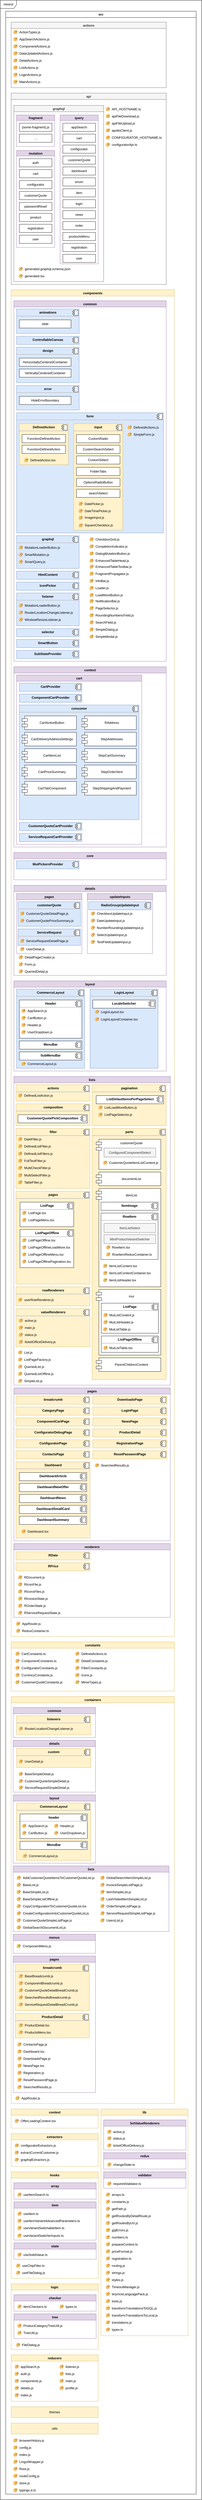 <mxfile version="22.1.3" type="github">
  <diagram name="Page-1" id="xmTDREqHdEa40JaXFlae">
    <mxGraphModel dx="5670" dy="4285" grid="1" gridSize="10" guides="1" tooltips="1" connect="1" arrows="1" fold="1" page="1" pageScale="1" pageWidth="850" pageHeight="1100" math="0" shadow="0">
      <root>
        <mxCell id="0" />
        <mxCell id="1" parent="0" />
        <mxCell id="b10XOHRk4VMyjC0qILiY-2" value="src" style="swimlane;whiteSpace=wrap;html=1;" parent="1" vertex="1">
          <mxGeometry x="20" y="40" width="700" height="9090" as="geometry" />
        </mxCell>
        <mxCell id="b10XOHRk4VMyjC0qILiY-91" value="actions" style="swimlane;fillColor=#f5f5f5;fontColor=#333333;strokeColor=#666666;" parent="b10XOHRk4VMyjC0qILiY-2" vertex="1">
          <mxGeometry x="20" y="40" width="570" height="240" as="geometry" />
        </mxCell>
        <mxCell id="b10XOHRk4VMyjC0qILiY-92" value="ActionTypes.js" style="label;fontStyle=0;strokeColor=none;fillColor=none;align=left;verticalAlign=top;overflow=hidden;spacingLeft=28;spacingRight=4;rotatable=0;points=[[0,0.5],[1,0.5]];portConstraint=eastwest;imageWidth=16;imageHeight=16;whiteSpace=wrap;html=1;image=img/clipart/Gear_128x128.png" parent="b10XOHRk4VMyjC0qILiY-91" vertex="1">
          <mxGeometry y="23" width="210" height="26" as="geometry" />
        </mxCell>
        <mxCell id="b10XOHRk4VMyjC0qILiY-93" value="AppSearchActions.js" style="label;fontStyle=0;strokeColor=none;fillColor=none;align=left;verticalAlign=top;overflow=hidden;spacingLeft=28;spacingRight=4;rotatable=0;points=[[0,0.5],[1,0.5]];portConstraint=eastwest;imageWidth=16;imageHeight=16;whiteSpace=wrap;html=1;image=img/clipart/Gear_128x128.png" parent="b10XOHRk4VMyjC0qILiY-91" vertex="1">
          <mxGeometry y="49" width="210" height="26" as="geometry" />
        </mxCell>
        <mxCell id="b10XOHRk4VMyjC0qILiY-94" value="ComponentActions.js" style="label;fontStyle=0;strokeColor=none;fillColor=none;align=left;verticalAlign=top;overflow=hidden;spacingLeft=28;spacingRight=4;rotatable=0;points=[[0,0.5],[1,0.5]];portConstraint=eastwest;imageWidth=16;imageHeight=16;whiteSpace=wrap;html=1;image=img/clipart/Gear_128x128.png" parent="b10XOHRk4VMyjC0qILiY-91" vertex="1">
          <mxGeometry y="75" width="210" height="26" as="geometry" />
        </mxCell>
        <mxCell id="b10XOHRk4VMyjC0qILiY-95" value="DataUpdatedActions.js" style="label;fontStyle=0;strokeColor=none;fillColor=none;align=left;verticalAlign=top;overflow=hidden;spacingLeft=28;spacingRight=4;rotatable=0;points=[[0,0.5],[1,0.5]];portConstraint=eastwest;imageWidth=16;imageHeight=16;whiteSpace=wrap;html=1;image=img/clipart/Gear_128x128.png" parent="b10XOHRk4VMyjC0qILiY-91" vertex="1">
          <mxGeometry y="101" width="210" height="26" as="geometry" />
        </mxCell>
        <mxCell id="b10XOHRk4VMyjC0qILiY-7" value="minirol" style="shape=umlFrame;whiteSpace=wrap;html=1;pointerEvents=0;" parent="1" vertex="1">
          <mxGeometry width="740" height="9150" as="geometry" />
        </mxCell>
        <mxCell id="b10XOHRk4VMyjC0qILiY-45" value="api" style="swimlane;fillColor=#f5f5f5;fontColor=#333333;strokeColor=#666666;" parent="1" vertex="1">
          <mxGeometry x="40" y="340" width="570" height="700" as="geometry">
            <mxRectangle x="30" y="340" width="60" height="30" as="alternateBounds" />
          </mxGeometry>
        </mxCell>
        <mxCell id="b10XOHRk4VMyjC0qILiY-46" value="graphql" style="swimlane;fillColor=#f5f5f5;strokeColor=#666666;fontColor=#333333;" parent="b10XOHRk4VMyjC0qILiY-45" vertex="1">
          <mxGeometry x="10" y="45" width="330" height="645" as="geometry">
            <mxRectangle x="10" y="45" width="80" height="30" as="alternateBounds" />
          </mxGeometry>
        </mxCell>
        <mxCell id="b10XOHRk4VMyjC0qILiY-50" value="fragment" style="swimlane;startSize=20;horizontal=1;containerType=tree;fillColor=#e1d5e7;strokeColor=#9673a6;" parent="b10XOHRk4VMyjC0qILiY-46" vertex="1">
          <mxGeometry x="10" y="35" width="140" height="115" as="geometry">
            <mxRectangle x="10" y="35" width="90" height="30" as="alternateBounds" />
          </mxGeometry>
        </mxCell>
        <mxCell id="b10XOHRk4VMyjC0qILiY-54" value="{some-fragment}.js" style="rounded=0;whiteSpace=wrap;html=1;" parent="b10XOHRk4VMyjC0qILiY-50" vertex="1">
          <mxGeometry x="10" y="30" width="120" height="30" as="geometry" />
        </mxCell>
        <mxCell id="b10XOHRk4VMyjC0qILiY-55" value="..." style="rounded=0;whiteSpace=wrap;html=1;" parent="b10XOHRk4VMyjC0qILiY-50" vertex="1">
          <mxGeometry x="10" y="70" width="120" height="30" as="geometry" />
        </mxCell>
        <mxCell id="b10XOHRk4VMyjC0qILiY-60" value="mutation" style="swimlane;startSize=20;horizontal=1;containerType=tree;fillColor=#e1d5e7;strokeColor=#9673a6;" parent="b10XOHRk4VMyjC0qILiY-46" vertex="1">
          <mxGeometry x="10" y="165" width="140" height="355" as="geometry">
            <mxRectangle x="10" y="35" width="90" height="30" as="alternateBounds" />
          </mxGeometry>
        </mxCell>
        <mxCell id="b10XOHRk4VMyjC0qILiY-61" value="auth" style="rounded=0;whiteSpace=wrap;html=1;" parent="b10XOHRk4VMyjC0qILiY-60" vertex="1">
          <mxGeometry x="10" y="30" width="120" height="30" as="geometry" />
        </mxCell>
        <mxCell id="b10XOHRk4VMyjC0qILiY-62" value="cart" style="rounded=0;whiteSpace=wrap;html=1;" parent="b10XOHRk4VMyjC0qILiY-60" vertex="1">
          <mxGeometry x="10" y="70" width="120" height="30" as="geometry" />
        </mxCell>
        <mxCell id="b10XOHRk4VMyjC0qILiY-63" value="configurator" style="rounded=0;whiteSpace=wrap;html=1;" parent="b10XOHRk4VMyjC0qILiY-60" vertex="1">
          <mxGeometry x="10" y="110" width="120" height="30" as="geometry" />
        </mxCell>
        <mxCell id="b10XOHRk4VMyjC0qILiY-64" value="customerQuote" style="rounded=0;whiteSpace=wrap;html=1;" parent="b10XOHRk4VMyjC0qILiY-60" vertex="1">
          <mxGeometry x="10" y="150" width="120" height="30" as="geometry" />
        </mxCell>
        <mxCell id="b10XOHRk4VMyjC0qILiY-65" value="passwordReset" style="rounded=0;whiteSpace=wrap;html=1;" parent="b10XOHRk4VMyjC0qILiY-60" vertex="1">
          <mxGeometry x="10" y="190" width="120" height="30" as="geometry" />
        </mxCell>
        <mxCell id="b10XOHRk4VMyjC0qILiY-66" value="product" style="rounded=0;whiteSpace=wrap;html=1;" parent="b10XOHRk4VMyjC0qILiY-60" vertex="1">
          <mxGeometry x="10" y="230" width="120" height="30" as="geometry" />
        </mxCell>
        <mxCell id="b10XOHRk4VMyjC0qILiY-67" value="registration" style="rounded=0;whiteSpace=wrap;html=1;" parent="b10XOHRk4VMyjC0qILiY-60" vertex="1">
          <mxGeometry x="10" y="270" width="120" height="30" as="geometry" />
        </mxCell>
        <mxCell id="b10XOHRk4VMyjC0qILiY-68" value="user" style="rounded=0;whiteSpace=wrap;html=1;" parent="b10XOHRk4VMyjC0qILiY-60" vertex="1">
          <mxGeometry x="10" y="310" width="120" height="30" as="geometry" />
        </mxCell>
        <mxCell id="b10XOHRk4VMyjC0qILiY-69" value="query" style="swimlane;startSize=20;horizontal=1;containerType=tree;fillColor=#e1d5e7;strokeColor=#9673a6;" parent="b10XOHRk4VMyjC0qILiY-46" vertex="1">
          <mxGeometry x="170" y="35" width="140" height="545" as="geometry">
            <mxRectangle x="10" y="35" width="90" height="30" as="alternateBounds" />
          </mxGeometry>
        </mxCell>
        <mxCell id="b10XOHRk4VMyjC0qILiY-70" value="appSearch" style="rounded=0;whiteSpace=wrap;html=1;" parent="b10XOHRk4VMyjC0qILiY-69" vertex="1">
          <mxGeometry x="10" y="30" width="120" height="30" as="geometry" />
        </mxCell>
        <mxCell id="b10XOHRk4VMyjC0qILiY-71" value="cart" style="rounded=0;whiteSpace=wrap;html=1;" parent="b10XOHRk4VMyjC0qILiY-69" vertex="1">
          <mxGeometry x="10" y="70" width="120" height="30" as="geometry" />
        </mxCell>
        <mxCell id="b10XOHRk4VMyjC0qILiY-72" value="configurator" style="rounded=0;whiteSpace=wrap;html=1;" parent="b10XOHRk4VMyjC0qILiY-69" vertex="1">
          <mxGeometry x="10" y="110" width="120" height="30" as="geometry" />
        </mxCell>
        <mxCell id="b10XOHRk4VMyjC0qILiY-73" value="customerQuote" style="rounded=0;whiteSpace=wrap;html=1;" parent="b10XOHRk4VMyjC0qILiY-69" vertex="1">
          <mxGeometry x="10" y="150" width="120" height="30" as="geometry" />
        </mxCell>
        <mxCell id="b10XOHRk4VMyjC0qILiY-74" value="dashboard" style="rounded=0;whiteSpace=wrap;html=1;" parent="b10XOHRk4VMyjC0qILiY-69" vertex="1">
          <mxGeometry x="10" y="190" width="120" height="30" as="geometry" />
        </mxCell>
        <mxCell id="b10XOHRk4VMyjC0qILiY-75" value="enum" style="rounded=0;whiteSpace=wrap;html=1;" parent="b10XOHRk4VMyjC0qILiY-69" vertex="1">
          <mxGeometry x="10" y="230" width="120" height="30" as="geometry" />
        </mxCell>
        <mxCell id="b10XOHRk4VMyjC0qILiY-76" value="item" style="rounded=0;whiteSpace=wrap;html=1;" parent="b10XOHRk4VMyjC0qILiY-69" vertex="1">
          <mxGeometry x="10" y="270" width="120" height="30" as="geometry" />
        </mxCell>
        <mxCell id="b10XOHRk4VMyjC0qILiY-77" value="login" style="rounded=0;whiteSpace=wrap;html=1;" parent="b10XOHRk4VMyjC0qILiY-69" vertex="1">
          <mxGeometry x="10" y="310" width="120" height="30" as="geometry" />
        </mxCell>
        <mxCell id="b10XOHRk4VMyjC0qILiY-78" value="news" style="rounded=0;whiteSpace=wrap;html=1;" parent="b10XOHRk4VMyjC0qILiY-69" vertex="1">
          <mxGeometry x="10" y="350" width="120" height="30" as="geometry" />
        </mxCell>
        <mxCell id="b10XOHRk4VMyjC0qILiY-79" value="order" style="rounded=0;whiteSpace=wrap;html=1;" parent="b10XOHRk4VMyjC0qILiY-69" vertex="1">
          <mxGeometry x="10" y="390" width="120" height="30" as="geometry" />
        </mxCell>
        <mxCell id="b10XOHRk4VMyjC0qILiY-80" value="productsMenu" style="rounded=0;whiteSpace=wrap;html=1;" parent="b10XOHRk4VMyjC0qILiY-69" vertex="1">
          <mxGeometry x="10" y="430" width="120" height="30" as="geometry" />
        </mxCell>
        <mxCell id="b10XOHRk4VMyjC0qILiY-81" value="registration" style="rounded=0;whiteSpace=wrap;html=1;" parent="b10XOHRk4VMyjC0qILiY-69" vertex="1">
          <mxGeometry x="10" y="470" width="120" height="30" as="geometry" />
        </mxCell>
        <mxCell id="b10XOHRk4VMyjC0qILiY-82" value="user" style="rounded=0;whiteSpace=wrap;html=1;" parent="b10XOHRk4VMyjC0qILiY-69" vertex="1">
          <mxGeometry x="10" y="510" width="120" height="30" as="geometry" />
        </mxCell>
        <mxCell id="b10XOHRk4VMyjC0qILiY-83" value="generated.graphql.schema.json" style="label;fontStyle=0;strokeColor=none;fillColor=none;align=left;verticalAlign=top;overflow=hidden;spacingLeft=28;spacingRight=4;rotatable=0;points=[[0,0.5],[1,0.5]];portConstraint=eastwest;imageWidth=16;imageHeight=16;whiteSpace=wrap;html=1;image=img/clipart/Gear_128x128.png" parent="b10XOHRk4VMyjC0qILiY-46" vertex="1">
          <mxGeometry x="10" y="585" width="210" height="26" as="geometry" />
        </mxCell>
        <mxCell id="b10XOHRk4VMyjC0qILiY-84" value="generated.tsx" style="label;fontStyle=0;strokeColor=none;fillColor=none;align=left;verticalAlign=top;overflow=hidden;spacingLeft=28;spacingRight=4;rotatable=0;points=[[0,0.5],[1,0.5]];portConstraint=eastwest;imageWidth=16;imageHeight=16;whiteSpace=wrap;html=1;image=img/clipart/Gear_128x128.png" parent="b10XOHRk4VMyjC0qILiY-46" vertex="1">
          <mxGeometry x="10" y="611" width="120" height="26" as="geometry" />
        </mxCell>
        <mxCell id="b10XOHRk4VMyjC0qILiY-85" value="API_HOSTNAME.ts" style="label;fontStyle=0;strokeColor=none;fillColor=none;align=left;verticalAlign=top;overflow=hidden;spacingLeft=28;spacingRight=4;rotatable=0;points=[[0,0.5],[1,0.5]];portConstraint=eastwest;imageWidth=16;imageHeight=16;whiteSpace=wrap;html=1;image=img/clipart/Gear_128x128.png" parent="b10XOHRk4VMyjC0qILiY-45" vertex="1">
          <mxGeometry x="340" y="45" width="210" height="26" as="geometry" />
        </mxCell>
        <mxCell id="b10XOHRk4VMyjC0qILiY-86" value="apiFileDownload.js" style="label;fontStyle=0;strokeColor=none;fillColor=none;align=left;verticalAlign=top;overflow=hidden;spacingLeft=28;spacingRight=4;rotatable=0;points=[[0,0.5],[1,0.5]];portConstraint=eastwest;imageWidth=16;imageHeight=16;whiteSpace=wrap;html=1;image=img/clipart/Gear_128x128.png" parent="b10XOHRk4VMyjC0qILiY-45" vertex="1">
          <mxGeometry x="340" y="71" width="210" height="26" as="geometry" />
        </mxCell>
        <mxCell id="b10XOHRk4VMyjC0qILiY-87" value="apiFileUpload.js" style="label;fontStyle=0;strokeColor=none;fillColor=none;align=left;verticalAlign=top;overflow=hidden;spacingLeft=28;spacingRight=4;rotatable=0;points=[[0,0.5],[1,0.5]];portConstraint=eastwest;imageWidth=16;imageHeight=16;whiteSpace=wrap;html=1;image=img/clipart/Gear_128x128.png" parent="b10XOHRk4VMyjC0qILiY-45" vertex="1">
          <mxGeometry x="340" y="97" width="210" height="26" as="geometry" />
        </mxCell>
        <mxCell id="b10XOHRk4VMyjC0qILiY-88" value="apolloClient.js" style="label;fontStyle=0;strokeColor=none;fillColor=none;align=left;verticalAlign=top;overflow=hidden;spacingLeft=28;spacingRight=4;rotatable=0;points=[[0,0.5],[1,0.5]];portConstraint=eastwest;imageWidth=16;imageHeight=16;whiteSpace=wrap;html=1;image=img/clipart/Gear_128x128.png" parent="b10XOHRk4VMyjC0qILiY-45" vertex="1">
          <mxGeometry x="340" y="123" width="210" height="26" as="geometry" />
        </mxCell>
        <mxCell id="b10XOHRk4VMyjC0qILiY-89" value="CONFIGURATOR_HOSTNAME.ts" style="label;fontStyle=0;strokeColor=none;fillColor=none;align=left;verticalAlign=top;overflow=hidden;spacingLeft=28;spacingRight=4;rotatable=0;points=[[0,0.5],[1,0.5]];portConstraint=eastwest;imageWidth=16;imageHeight=16;whiteSpace=wrap;html=1;image=img/clipart/Gear_128x128.png" parent="b10XOHRk4VMyjC0qILiY-45" vertex="1">
          <mxGeometry x="340" y="149" width="220" height="26" as="geometry" />
        </mxCell>
        <mxCell id="b10XOHRk4VMyjC0qILiY-90" value="configuratorApi.ts" style="label;fontStyle=0;strokeColor=none;fillColor=none;align=left;verticalAlign=top;overflow=hidden;spacingLeft=28;spacingRight=4;rotatable=0;points=[[0,0.5],[1,0.5]];portConstraint=eastwest;imageWidth=16;imageHeight=16;whiteSpace=wrap;html=1;image=img/clipart/Gear_128x128.png" parent="b10XOHRk4VMyjC0qILiY-45" vertex="1">
          <mxGeometry x="340" y="175" width="210" height="26" as="geometry" />
        </mxCell>
        <mxCell id="b10XOHRk4VMyjC0qILiY-96" value="DetailActions.js" style="label;fontStyle=0;strokeColor=none;fillColor=none;align=left;verticalAlign=top;overflow=hidden;spacingLeft=28;spacingRight=4;rotatable=0;points=[[0,0.5],[1,0.5]];portConstraint=eastwest;imageWidth=16;imageHeight=16;whiteSpace=wrap;html=1;image=img/clipart/Gear_128x128.png" parent="1" vertex="1">
          <mxGeometry x="40" y="207" width="210" height="26" as="geometry" />
        </mxCell>
        <mxCell id="b10XOHRk4VMyjC0qILiY-97" value="ListActions.js" style="label;fontStyle=0;strokeColor=none;fillColor=none;align=left;verticalAlign=top;overflow=hidden;spacingLeft=28;spacingRight=4;rotatable=0;points=[[0,0.5],[1,0.5]];portConstraint=eastwest;imageWidth=16;imageHeight=16;whiteSpace=wrap;html=1;image=img/clipart/Gear_128x128.png" parent="1" vertex="1">
          <mxGeometry x="40" y="233" width="210" height="26" as="geometry" />
        </mxCell>
        <mxCell id="b10XOHRk4VMyjC0qILiY-98" value="LoginActions.js" style="label;fontStyle=0;strokeColor=none;fillColor=none;align=left;verticalAlign=top;overflow=hidden;spacingLeft=28;spacingRight=4;rotatable=0;points=[[0,0.5],[1,0.5]];portConstraint=eastwest;imageWidth=16;imageHeight=16;whiteSpace=wrap;html=1;image=img/clipart/Gear_128x128.png" parent="1" vertex="1">
          <mxGeometry x="40" y="259" width="210" height="26" as="geometry" />
        </mxCell>
        <mxCell id="b10XOHRk4VMyjC0qILiY-99" value="MainActions.js" style="label;fontStyle=0;strokeColor=none;fillColor=none;align=left;verticalAlign=top;overflow=hidden;spacingLeft=28;spacingRight=4;rotatable=0;points=[[0,0.5],[1,0.5]];portConstraint=eastwest;imageWidth=16;imageHeight=16;whiteSpace=wrap;html=1;image=img/clipart/Gear_128x128.png" parent="1" vertex="1">
          <mxGeometry x="40" y="285" width="210" height="26" as="geometry" />
        </mxCell>
        <mxCell id="b10XOHRk4VMyjC0qILiY-100" value="components" style="swimlane;fillColor=#fff2cc;strokeColor=#d6b656;" parent="1" vertex="1">
          <mxGeometry x="40" y="1060" width="600" height="4930" as="geometry" />
        </mxCell>
        <mxCell id="b10XOHRk4VMyjC0qILiY-107" value="common" style="swimlane;fillColor=#e1d5e7;strokeColor=#9673a6;fillStyle=auto;rounded=0;shadow=0;glass=0;" parent="b10XOHRk4VMyjC0qILiY-100" vertex="1">
          <mxGeometry x="10" y="40" width="560" height="1320" as="geometry">
            <mxRectangle x="10" y="40" width="90" height="30" as="alternateBounds" />
          </mxGeometry>
        </mxCell>
        <mxCell id="b10XOHRk4VMyjC0qILiY-111" value="&lt;p style=&quot;margin:0px;margin-top:6px;text-align:center;&quot;&gt;&lt;b&gt;animations&lt;/b&gt;&lt;br&gt;&lt;/p&gt;&lt;hr&gt;&lt;p style=&quot;margin:0px;margin-left:8px;&quot;&gt;&lt;br&gt;&lt;/p&gt;" style="align=left;overflow=fill;html=1;dropTarget=0;whiteSpace=wrap;fillColor=#dae8fc;strokeColor=#6c8ebf;" parent="b10XOHRk4VMyjC0qILiY-107" vertex="1">
          <mxGeometry x="10" y="30" width="230" height="90" as="geometry" />
        </mxCell>
        <mxCell id="b10XOHRk4VMyjC0qILiY-112" value="" style="shape=component;jettyWidth=8;jettyHeight=4;" parent="b10XOHRk4VMyjC0qILiY-111" vertex="1">
          <mxGeometry x="1" width="20" height="20" relative="1" as="geometry">
            <mxPoint x="-24" y="4" as="offset" />
          </mxGeometry>
        </mxCell>
        <mxCell id="b10XOHRk4VMyjC0qILiY-113" value="slide" style="rounded=0;whiteSpace=wrap;html=1;" parent="b10XOHRk4VMyjC0qILiY-107" vertex="1">
          <mxGeometry x="20" y="70" width="190" height="30" as="geometry" />
        </mxCell>
        <mxCell id="b10XOHRk4VMyjC0qILiY-115" value="&lt;p style=&quot;margin:0px;margin-top:6px;text-align:center;&quot;&gt;&lt;b&gt;ControllableCanvas&lt;/b&gt;&lt;/p&gt;&lt;p style=&quot;margin:0px;margin-left:8px;&quot;&gt;&lt;br&gt;&lt;/p&gt;" style="align=left;overflow=fill;html=1;dropTarget=0;whiteSpace=wrap;fillColor=#dae8fc;strokeColor=#6c8ebf;" parent="b10XOHRk4VMyjC0qILiY-107" vertex="1">
          <mxGeometry x="10" y="130" width="230" height="30" as="geometry" />
        </mxCell>
        <mxCell id="b10XOHRk4VMyjC0qILiY-116" value="" style="shape=component;jettyWidth=8;jettyHeight=4;" parent="b10XOHRk4VMyjC0qILiY-115" vertex="1">
          <mxGeometry x="1" width="20" height="20" relative="1" as="geometry">
            <mxPoint x="-24" y="4" as="offset" />
          </mxGeometry>
        </mxCell>
        <mxCell id="b10XOHRk4VMyjC0qILiY-117" value="&lt;p style=&quot;margin:0px;margin-top:6px;text-align:center;&quot;&gt;&lt;b&gt;design&lt;/b&gt;&lt;br&gt;&lt;/p&gt;&lt;hr&gt;&lt;p style=&quot;margin:0px;margin-left:8px;&quot;&gt;&lt;br&gt;&lt;/p&gt;" style="align=left;overflow=fill;html=1;dropTarget=0;whiteSpace=wrap;fillColor=#dae8fc;strokeColor=#6c8ebf;" parent="b10XOHRk4VMyjC0qILiY-107" vertex="1">
          <mxGeometry x="10" y="170" width="230" height="130" as="geometry" />
        </mxCell>
        <mxCell id="b10XOHRk4VMyjC0qILiY-118" value="" style="shape=component;jettyWidth=8;jettyHeight=4;" parent="b10XOHRk4VMyjC0qILiY-117" vertex="1">
          <mxGeometry x="1" width="20" height="20" relative="1" as="geometry">
            <mxPoint x="-24" y="4" as="offset" />
          </mxGeometry>
        </mxCell>
        <mxCell id="b10XOHRk4VMyjC0qILiY-119" value="HorizontallyCenteredContainer" style="rounded=0;whiteSpace=wrap;html=1;" parent="b10XOHRk4VMyjC0qILiY-107" vertex="1">
          <mxGeometry x="20" y="210" width="190" height="30" as="geometry" />
        </mxCell>
        <mxCell id="b10XOHRk4VMyjC0qILiY-129" value="VerticallyCenteredContainer" style="rounded=0;whiteSpace=wrap;html=1;" parent="b10XOHRk4VMyjC0qILiY-107" vertex="1">
          <mxGeometry x="20" y="250" width="190" height="30" as="geometry" />
        </mxCell>
        <mxCell id="b10XOHRk4VMyjC0qILiY-130" value="&lt;p style=&quot;margin:0px;margin-top:6px;text-align:center;&quot;&gt;&lt;b&gt;error&lt;/b&gt;&lt;br&gt;&lt;/p&gt;&lt;hr&gt;&lt;p style=&quot;margin:0px;margin-left:8px;&quot;&gt;&lt;br&gt;&lt;/p&gt;" style="align=left;overflow=fill;html=1;dropTarget=0;whiteSpace=wrap;fillColor=#dae8fc;strokeColor=#6c8ebf;" parent="b10XOHRk4VMyjC0qILiY-107" vertex="1">
          <mxGeometry x="10" y="310" width="230" height="90" as="geometry" />
        </mxCell>
        <mxCell id="b10XOHRk4VMyjC0qILiY-131" value="" style="shape=component;jettyWidth=8;jettyHeight=4;" parent="b10XOHRk4VMyjC0qILiY-130" vertex="1">
          <mxGeometry x="1" width="20" height="20" relative="1" as="geometry">
            <mxPoint x="-24" y="4" as="offset" />
          </mxGeometry>
        </mxCell>
        <mxCell id="b10XOHRk4VMyjC0qILiY-132" value="HideErrorBoundary" style="rounded=0;whiteSpace=wrap;html=1;" parent="b10XOHRk4VMyjC0qILiY-107" vertex="1">
          <mxGeometry x="20" y="350" width="190" height="30" as="geometry" />
        </mxCell>
        <mxCell id="b10XOHRk4VMyjC0qILiY-137" value="&lt;p style=&quot;margin:0px;margin-top:6px;text-align:center;&quot;&gt;&lt;b&gt;form&lt;/b&gt;&lt;br&gt;&lt;/p&gt;&lt;hr&gt;&lt;p style=&quot;margin:0px;margin-left:8px;&quot;&gt;&lt;br&gt;&lt;/p&gt;" style="align=left;overflow=fill;html=1;dropTarget=0;whiteSpace=wrap;fillColor=#dae8fc;strokeColor=#6c8ebf;" parent="b10XOHRk4VMyjC0qILiY-107" vertex="1">
          <mxGeometry x="10" y="410" width="540" height="440" as="geometry" />
        </mxCell>
        <mxCell id="b10XOHRk4VMyjC0qILiY-138" value="" style="shape=component;jettyWidth=8;jettyHeight=4;" parent="b10XOHRk4VMyjC0qILiY-137" vertex="1">
          <mxGeometry x="1" width="20" height="20" relative="1" as="geometry">
            <mxPoint x="-24" y="4" as="offset" />
          </mxGeometry>
        </mxCell>
        <mxCell id="b10XOHRk4VMyjC0qILiY-142" value="&lt;p style=&quot;margin:0px;margin-top:6px;text-align:center;&quot;&gt;&lt;b&gt;DefinedAction&lt;/b&gt;&lt;br&gt;&lt;/p&gt;&lt;hr&gt;&lt;p style=&quot;margin:0px;margin-left:8px;&quot;&gt;&lt;br&gt;&lt;/p&gt;" style="align=left;overflow=fill;html=1;dropTarget=0;whiteSpace=wrap;fillColor=#fff2cc;strokeColor=#d6b656;" parent="b10XOHRk4VMyjC0qILiY-107" vertex="1">
          <mxGeometry x="20" y="450" width="180" height="150" as="geometry" />
        </mxCell>
        <mxCell id="b10XOHRk4VMyjC0qILiY-143" value="" style="shape=component;jettyWidth=8;jettyHeight=4;" parent="b10XOHRk4VMyjC0qILiY-142" vertex="1">
          <mxGeometry x="1" width="20" height="20" relative="1" as="geometry">
            <mxPoint x="-24" y="4" as="offset" />
          </mxGeometry>
        </mxCell>
        <mxCell id="b10XOHRk4VMyjC0qILiY-144" value="FunctionDefinedAction" style="rounded=0;whiteSpace=wrap;html=1;" parent="b10XOHRk4VMyjC0qILiY-107" vertex="1">
          <mxGeometry x="30" y="490" width="160" height="30" as="geometry" />
        </mxCell>
        <mxCell id="b10XOHRk4VMyjC0qILiY-146" value="FunctionDefinedAction" style="rounded=0;whiteSpace=wrap;html=1;" parent="b10XOHRk4VMyjC0qILiY-107" vertex="1">
          <mxGeometry x="30" y="529" width="160" height="30" as="geometry" />
        </mxCell>
        <mxCell id="b10XOHRk4VMyjC0qILiY-147" value="DefinedAction.tsx" style="label;fontStyle=0;strokeColor=none;fillColor=none;align=left;verticalAlign=top;overflow=hidden;spacingLeft=28;spacingRight=4;rotatable=0;points=[[0,0.5],[1,0.5]];portConstraint=eastwest;imageWidth=16;imageHeight=16;whiteSpace=wrap;html=1;image=img/clipart/Gear_128x128.png" parent="b10XOHRk4VMyjC0qILiY-107" vertex="1">
          <mxGeometry x="30" y="570" width="130" height="26" as="geometry" />
        </mxCell>
        <mxCell id="b10XOHRk4VMyjC0qILiY-148" value="&lt;p style=&quot;margin:0px;margin-top:6px;text-align:center;&quot;&gt;&lt;b&gt;input&lt;/b&gt;&lt;br&gt;&lt;/p&gt;&lt;hr&gt;&lt;p style=&quot;margin:0px;margin-left:8px;&quot;&gt;&lt;br&gt;&lt;/p&gt;" style="align=left;overflow=fill;html=1;dropTarget=0;whiteSpace=wrap;fillColor=#fff2cc;strokeColor=#d6b656;" parent="b10XOHRk4VMyjC0qILiY-107" vertex="1">
          <mxGeometry x="220" y="450" width="180" height="390" as="geometry" />
        </mxCell>
        <mxCell id="b10XOHRk4VMyjC0qILiY-149" value="" style="shape=component;jettyWidth=8;jettyHeight=4;" parent="b10XOHRk4VMyjC0qILiY-148" vertex="1">
          <mxGeometry x="1" width="20" height="20" relative="1" as="geometry">
            <mxPoint x="-24" y="4" as="offset" />
          </mxGeometry>
        </mxCell>
        <mxCell id="b10XOHRk4VMyjC0qILiY-150" value="CustomRadio" style="rounded=0;whiteSpace=wrap;html=1;" parent="b10XOHRk4VMyjC0qILiY-107" vertex="1">
          <mxGeometry x="230" y="490" width="160" height="30" as="geometry" />
        </mxCell>
        <mxCell id="b10XOHRk4VMyjC0qILiY-151" value="CustomSearchSelect" style="rounded=0;whiteSpace=wrap;html=1;" parent="b10XOHRk4VMyjC0qILiY-107" vertex="1">
          <mxGeometry x="230" y="529" width="160" height="30" as="geometry" />
        </mxCell>
        <mxCell id="b10XOHRk4VMyjC0qILiY-152" value="DatePicker.js" style="label;fontStyle=0;strokeColor=none;fillColor=none;align=left;verticalAlign=top;overflow=hidden;spacingLeft=28;spacingRight=4;rotatable=0;points=[[0,0.5],[1,0.5]];portConstraint=eastwest;imageWidth=16;imageHeight=16;whiteSpace=wrap;html=1;image=img/clipart/Gear_128x128.png" parent="b10XOHRk4VMyjC0qILiY-107" vertex="1">
          <mxGeometry x="230" y="730" width="130" height="26" as="geometry" />
        </mxCell>
        <mxCell id="b10XOHRk4VMyjC0qILiY-153" value="CustomSelect" style="rounded=0;whiteSpace=wrap;html=1;" parent="b10XOHRk4VMyjC0qILiY-107" vertex="1">
          <mxGeometry x="230" y="568" width="160" height="30" as="geometry" />
        </mxCell>
        <mxCell id="b10XOHRk4VMyjC0qILiY-154" value="FolderTabs" style="rounded=0;whiteSpace=wrap;html=1;" parent="b10XOHRk4VMyjC0qILiY-107" vertex="1">
          <mxGeometry x="230" y="610" width="160" height="30" as="geometry" />
        </mxCell>
        <mxCell id="b10XOHRk4VMyjC0qILiY-155" value="OptionsRadioButton" style="rounded=0;whiteSpace=wrap;html=1;" parent="b10XOHRk4VMyjC0qILiY-107" vertex="1">
          <mxGeometry x="230" y="650" width="160" height="30" as="geometry" />
        </mxCell>
        <mxCell id="b10XOHRk4VMyjC0qILiY-156" value="searchSelect" style="rounded=0;whiteSpace=wrap;html=1;" parent="b10XOHRk4VMyjC0qILiY-107" vertex="1">
          <mxGeometry x="230" y="690" width="160" height="30" as="geometry" />
        </mxCell>
        <mxCell id="b10XOHRk4VMyjC0qILiY-157" value="DateTimePicker.js" style="label;fontStyle=0;strokeColor=none;fillColor=none;align=left;verticalAlign=top;overflow=hidden;spacingLeft=28;spacingRight=4;rotatable=0;points=[[0,0.5],[1,0.5]];portConstraint=eastwest;imageWidth=16;imageHeight=16;whiteSpace=wrap;html=1;image=img/clipart/Gear_128x128.png" parent="b10XOHRk4VMyjC0qILiY-107" vertex="1">
          <mxGeometry x="230" y="756" width="130" height="26" as="geometry" />
        </mxCell>
        <mxCell id="b10XOHRk4VMyjC0qILiY-158" value="ImageInput.js" style="label;fontStyle=0;strokeColor=none;fillColor=none;align=left;verticalAlign=top;overflow=hidden;spacingLeft=28;spacingRight=4;rotatable=0;points=[[0,0.5],[1,0.5]];portConstraint=eastwest;imageWidth=16;imageHeight=16;whiteSpace=wrap;html=1;image=img/clipart/Gear_128x128.png" parent="b10XOHRk4VMyjC0qILiY-107" vertex="1">
          <mxGeometry x="230" y="780" width="130" height="28" as="geometry" />
        </mxCell>
        <mxCell id="b10XOHRk4VMyjC0qILiY-191" value="SquareCheckbox.js" style="label;fontStyle=0;strokeColor=none;fillColor=none;align=left;verticalAlign=top;overflow=hidden;spacingLeft=28;spacingRight=4;rotatable=0;points=[[0,0.5],[1,0.5]];portConstraint=eastwest;imageWidth=16;imageHeight=16;whiteSpace=wrap;html=1;image=img/clipart/Gear_128x128.png" parent="b10XOHRk4VMyjC0qILiY-107" vertex="1">
          <mxGeometry x="230" y="808" width="150" height="28" as="geometry" />
        </mxCell>
        <mxCell id="b10XOHRk4VMyjC0qILiY-192" value="DefinedActions.js" style="label;fontStyle=0;strokeColor=none;fillColor=none;align=left;verticalAlign=top;overflow=hidden;spacingLeft=28;spacingRight=4;rotatable=0;points=[[0,0.5],[1,0.5]];portConstraint=eastwest;imageWidth=16;imageHeight=16;whiteSpace=wrap;html=1;image=img/clipart/Gear_128x128.png" parent="b10XOHRk4VMyjC0qILiY-107" vertex="1">
          <mxGeometry x="410" y="450" width="130" height="26" as="geometry" />
        </mxCell>
        <mxCell id="b10XOHRk4VMyjC0qILiY-193" value="SimpleForm.js" style="label;fontStyle=0;strokeColor=none;fillColor=none;align=left;verticalAlign=top;overflow=hidden;spacingLeft=28;spacingRight=4;rotatable=0;points=[[0,0.5],[1,0.5]];portConstraint=eastwest;imageWidth=16;imageHeight=16;whiteSpace=wrap;html=1;image=img/clipart/Gear_128x128.png" parent="b10XOHRk4VMyjC0qILiY-107" vertex="1">
          <mxGeometry x="410" y="476" width="130" height="26" as="geometry" />
        </mxCell>
        <mxCell id="b10XOHRk4VMyjC0qILiY-194" value="&lt;p style=&quot;margin:0px;margin-top:6px;text-align:center;&quot;&gt;&lt;b&gt;graphql&lt;/b&gt;&lt;br&gt;&lt;/p&gt;&lt;hr&gt;&lt;p style=&quot;margin:0px;margin-left:8px;&quot;&gt;&lt;br&gt;&lt;/p&gt;" style="align=left;overflow=fill;html=1;dropTarget=0;whiteSpace=wrap;fillColor=#dae8fc;strokeColor=#6c8ebf;" parent="b10XOHRk4VMyjC0qILiY-107" vertex="1">
          <mxGeometry x="10" y="860" width="230" height="120" as="geometry" />
        </mxCell>
        <mxCell id="b10XOHRk4VMyjC0qILiY-195" value="" style="shape=component;jettyWidth=8;jettyHeight=4;" parent="b10XOHRk4VMyjC0qILiY-194" vertex="1">
          <mxGeometry x="1" width="20" height="20" relative="1" as="geometry">
            <mxPoint x="-24" y="4" as="offset" />
          </mxGeometry>
        </mxCell>
        <mxCell id="b10XOHRk4VMyjC0qILiY-197" value="MutationLoaderButton.js" style="label;fontStyle=0;strokeColor=none;fillColor=none;align=left;verticalAlign=top;overflow=hidden;spacingLeft=28;spacingRight=4;rotatable=0;points=[[0,0.5],[1,0.5]];portConstraint=eastwest;imageWidth=16;imageHeight=16;whiteSpace=wrap;html=1;image=img/clipart/Gear_128x128.png" parent="b10XOHRk4VMyjC0qILiY-107" vertex="1">
          <mxGeometry x="10" y="890" width="170" height="26" as="geometry" />
        </mxCell>
        <mxCell id="b10XOHRk4VMyjC0qILiY-199" value="SmartMutation.js" style="label;fontStyle=0;strokeColor=none;fillColor=none;align=left;verticalAlign=top;overflow=hidden;spacingLeft=28;spacingRight=4;rotatable=0;points=[[0,0.5],[1,0.5]];portConstraint=eastwest;imageWidth=16;imageHeight=16;whiteSpace=wrap;html=1;image=img/clipart/Gear_128x128.png" parent="b10XOHRk4VMyjC0qILiY-107" vertex="1">
          <mxGeometry x="10" y="916" width="170" height="26" as="geometry" />
        </mxCell>
        <mxCell id="b10XOHRk4VMyjC0qILiY-200" value="SmartQuery.js" style="label;fontStyle=0;strokeColor=none;fillColor=none;align=left;verticalAlign=top;overflow=hidden;spacingLeft=28;spacingRight=4;rotatable=0;points=[[0,0.5],[1,0.5]];portConstraint=eastwest;imageWidth=16;imageHeight=16;whiteSpace=wrap;html=1;image=img/clipart/Gear_128x128.png" parent="b10XOHRk4VMyjC0qILiY-107" vertex="1">
          <mxGeometry x="10" y="942" width="170" height="26" as="geometry" />
        </mxCell>
        <mxCell id="b10XOHRk4VMyjC0qILiY-201" value="&lt;p style=&quot;margin:0px;margin-top:6px;text-align:center;&quot;&gt;&lt;b&gt;HtmlContent&lt;/b&gt;&lt;br&gt;&lt;/p&gt;" style="align=left;overflow=fill;html=1;dropTarget=0;whiteSpace=wrap;fillColor=#dae8fc;strokeColor=#6c8ebf;" parent="b10XOHRk4VMyjC0qILiY-107" vertex="1">
          <mxGeometry x="10" y="990" width="230" height="30" as="geometry" />
        </mxCell>
        <mxCell id="b10XOHRk4VMyjC0qILiY-202" value="" style="shape=component;jettyWidth=8;jettyHeight=4;" parent="b10XOHRk4VMyjC0qILiY-201" vertex="1">
          <mxGeometry x="1" width="20" height="20" relative="1" as="geometry">
            <mxPoint x="-24" y="4" as="offset" />
          </mxGeometry>
        </mxCell>
        <mxCell id="b10XOHRk4VMyjC0qILiY-203" value="&lt;p style=&quot;margin:0px;margin-top:6px;text-align:center;&quot;&gt;&lt;b&gt;IconPicker&lt;/b&gt;&lt;br&gt;&lt;/p&gt;" style="align=left;overflow=fill;html=1;dropTarget=0;whiteSpace=wrap;fillColor=#dae8fc;strokeColor=#6c8ebf;" parent="b10XOHRk4VMyjC0qILiY-107" vertex="1">
          <mxGeometry x="10" y="1030" width="230" height="30" as="geometry" />
        </mxCell>
        <mxCell id="b10XOHRk4VMyjC0qILiY-204" value="" style="shape=component;jettyWidth=8;jettyHeight=4;" parent="b10XOHRk4VMyjC0qILiY-203" vertex="1">
          <mxGeometry x="1" width="20" height="20" relative="1" as="geometry">
            <mxPoint x="-24" y="4" as="offset" />
          </mxGeometry>
        </mxCell>
        <mxCell id="b10XOHRk4VMyjC0qILiY-208" value="&lt;p style=&quot;margin:0px;margin-top:6px;text-align:center;&quot;&gt;&lt;b&gt;listener&lt;/b&gt;&lt;br&gt;&lt;/p&gt;&lt;hr&gt;&lt;p style=&quot;margin:0px;margin-left:8px;&quot;&gt;&lt;br&gt;&lt;/p&gt;" style="align=left;overflow=fill;html=1;dropTarget=0;whiteSpace=wrap;fillColor=#dae8fc;strokeColor=#6c8ebf;" parent="b10XOHRk4VMyjC0qILiY-107" vertex="1">
          <mxGeometry x="10" y="1070" width="230" height="120" as="geometry" />
        </mxCell>
        <mxCell id="b10XOHRk4VMyjC0qILiY-209" value="" style="shape=component;jettyWidth=8;jettyHeight=4;" parent="b10XOHRk4VMyjC0qILiY-208" vertex="1">
          <mxGeometry x="1" width="20" height="20" relative="1" as="geometry">
            <mxPoint x="-24" y="4" as="offset" />
          </mxGeometry>
        </mxCell>
        <mxCell id="b10XOHRk4VMyjC0qILiY-211" value="MutationLoaderButton.js" style="label;fontStyle=0;strokeColor=none;fillColor=none;align=left;verticalAlign=top;overflow=hidden;spacingLeft=28;spacingRight=4;rotatable=0;points=[[0,0.5],[1,0.5]];portConstraint=eastwest;imageWidth=16;imageHeight=16;whiteSpace=wrap;html=1;image=img/clipart/Gear_128x128.png" parent="b10XOHRk4VMyjC0qILiY-107" vertex="1">
          <mxGeometry x="10" y="1102" width="170" height="26" as="geometry" />
        </mxCell>
        <mxCell id="b10XOHRk4VMyjC0qILiY-213" value="RouterLocationChangeListener.js" style="label;fontStyle=0;strokeColor=none;fillColor=none;align=left;verticalAlign=top;overflow=hidden;spacingLeft=28;spacingRight=4;rotatable=0;points=[[0,0.5],[1,0.5]];portConstraint=eastwest;imageWidth=16;imageHeight=16;whiteSpace=wrap;html=1;image=img/clipart/Gear_128x128.png" parent="b10XOHRk4VMyjC0qILiY-107" vertex="1">
          <mxGeometry x="10" y="1128" width="220" height="26" as="geometry" />
        </mxCell>
        <mxCell id="b10XOHRk4VMyjC0qILiY-215" value="WindowResizeListener.js" style="label;fontStyle=0;strokeColor=none;fillColor=none;align=left;verticalAlign=top;overflow=hidden;spacingLeft=28;spacingRight=4;rotatable=0;points=[[0,0.5],[1,0.5]];portConstraint=eastwest;imageWidth=16;imageHeight=16;whiteSpace=wrap;html=1;image=img/clipart/Gear_128x128.png" parent="b10XOHRk4VMyjC0qILiY-107" vertex="1">
          <mxGeometry x="10" y="1154" width="220" height="26" as="geometry" />
        </mxCell>
        <mxCell id="b10XOHRk4VMyjC0qILiY-216" value="&lt;p style=&quot;margin:0px;margin-top:6px;text-align:center;&quot;&gt;&lt;b&gt;selector&lt;/b&gt;&lt;br&gt;&lt;/p&gt;" style="align=left;overflow=fill;html=1;dropTarget=0;whiteSpace=wrap;fillColor=#dae8fc;strokeColor=#6c8ebf;" parent="b10XOHRk4VMyjC0qILiY-107" vertex="1">
          <mxGeometry x="10" y="1200" width="230" height="30" as="geometry" />
        </mxCell>
        <mxCell id="b10XOHRk4VMyjC0qILiY-217" value="" style="shape=component;jettyWidth=8;jettyHeight=4;" parent="b10XOHRk4VMyjC0qILiY-216" vertex="1">
          <mxGeometry x="1" width="20" height="20" relative="1" as="geometry">
            <mxPoint x="-24" y="4" as="offset" />
          </mxGeometry>
        </mxCell>
        <mxCell id="b10XOHRk4VMyjC0qILiY-218" value="&lt;p style=&quot;margin:0px;margin-top:6px;text-align:center;&quot;&gt;&lt;b&gt;SmartButton&lt;/b&gt;&lt;br&gt;&lt;/p&gt;" style="align=left;overflow=fill;html=1;dropTarget=0;whiteSpace=wrap;fillColor=#dae8fc;strokeColor=#6c8ebf;" parent="b10XOHRk4VMyjC0qILiY-107" vertex="1">
          <mxGeometry x="10" y="1240" width="230" height="30" as="geometry" />
        </mxCell>
        <mxCell id="b10XOHRk4VMyjC0qILiY-219" value="" style="shape=component;jettyWidth=8;jettyHeight=4;" parent="b10XOHRk4VMyjC0qILiY-218" vertex="1">
          <mxGeometry x="1" width="20" height="20" relative="1" as="geometry">
            <mxPoint x="-24" y="4" as="offset" />
          </mxGeometry>
        </mxCell>
        <mxCell id="b10XOHRk4VMyjC0qILiY-220" value="&lt;p style=&quot;margin:0px;margin-top:6px;text-align:center;&quot;&gt;&lt;b&gt;SubStateProvider&lt;/b&gt;&lt;br&gt;&lt;/p&gt;" style="align=left;overflow=fill;html=1;dropTarget=0;whiteSpace=wrap;fillColor=#dae8fc;strokeColor=#6c8ebf;" parent="b10XOHRk4VMyjC0qILiY-107" vertex="1">
          <mxGeometry x="10" y="1280" width="230" height="30" as="geometry" />
        </mxCell>
        <mxCell id="b10XOHRk4VMyjC0qILiY-221" value="" style="shape=component;jettyWidth=8;jettyHeight=4;" parent="b10XOHRk4VMyjC0qILiY-220" vertex="1">
          <mxGeometry x="1" width="20" height="20" relative="1" as="geometry">
            <mxPoint x="-24" y="4" as="offset" />
          </mxGeometry>
        </mxCell>
        <mxCell id="b10XOHRk4VMyjC0qILiY-222" value="CheckboxGrid.js" style="label;fontStyle=0;strokeColor=none;fillColor=none;align=left;verticalAlign=top;overflow=hidden;spacingLeft=28;spacingRight=4;rotatable=0;points=[[0,0.5],[1,0.5]];portConstraint=eastwest;imageWidth=16;imageHeight=16;whiteSpace=wrap;html=1;image=img/clipart/Gear_128x128.png" parent="b10XOHRk4VMyjC0qILiY-107" vertex="1">
          <mxGeometry x="270" y="860" width="170" height="26" as="geometry" />
        </mxCell>
        <mxCell id="b10XOHRk4VMyjC0qILiY-223" value="CompletionIndicator.js" style="label;fontStyle=0;strokeColor=none;fillColor=none;align=left;verticalAlign=top;overflow=hidden;spacingLeft=28;spacingRight=4;rotatable=0;points=[[0,0.5],[1,0.5]];portConstraint=eastwest;imageWidth=16;imageHeight=16;whiteSpace=wrap;html=1;image=img/clipart/Gear_128x128.png" parent="b10XOHRk4VMyjC0qILiY-107" vertex="1">
          <mxGeometry x="270" y="886" width="170" height="26" as="geometry" />
        </mxCell>
        <mxCell id="b10XOHRk4VMyjC0qILiY-224" value="DialogMutationButton.js" style="label;fontStyle=0;strokeColor=none;fillColor=none;align=left;verticalAlign=top;overflow=hidden;spacingLeft=28;spacingRight=4;rotatable=0;points=[[0,0.5],[1,0.5]];portConstraint=eastwest;imageWidth=16;imageHeight=16;whiteSpace=wrap;html=1;image=img/clipart/Gear_128x128.png" parent="b10XOHRk4VMyjC0qILiY-107" vertex="1">
          <mxGeometry x="270" y="912" width="170" height="26" as="geometry" />
        </mxCell>
        <mxCell id="b10XOHRk4VMyjC0qILiY-225" value="EnhancedTableHead.js" style="label;fontStyle=0;strokeColor=none;fillColor=none;align=left;verticalAlign=top;overflow=hidden;spacingLeft=28;spacingRight=4;rotatable=0;points=[[0,0.5],[1,0.5]];portConstraint=eastwest;imageWidth=16;imageHeight=16;whiteSpace=wrap;html=1;image=img/clipart/Gear_128x128.png" parent="b10XOHRk4VMyjC0qILiY-107" vertex="1">
          <mxGeometry x="270" y="938" width="170" height="26" as="geometry" />
        </mxCell>
        <mxCell id="b10XOHRk4VMyjC0qILiY-226" value="EnhancedTableToolbar.js" style="label;fontStyle=0;strokeColor=none;fillColor=none;align=left;verticalAlign=top;overflow=hidden;spacingLeft=28;spacingRight=4;rotatable=0;points=[[0,0.5],[1,0.5]];portConstraint=eastwest;imageWidth=16;imageHeight=16;whiteSpace=wrap;html=1;image=img/clipart/Gear_128x128.png" parent="b10XOHRk4VMyjC0qILiY-107" vertex="1">
          <mxGeometry x="270" y="960" width="170" height="26" as="geometry" />
        </mxCell>
        <mxCell id="b10XOHRk4VMyjC0qILiY-227" value="FragmentPropagator.js" style="label;fontStyle=0;strokeColor=none;fillColor=none;align=left;verticalAlign=top;overflow=hidden;spacingLeft=28;spacingRight=4;rotatable=0;points=[[0,0.5],[1,0.5]];portConstraint=eastwest;imageWidth=16;imageHeight=16;whiteSpace=wrap;html=1;image=img/clipart/Gear_128x128.png" parent="b10XOHRk4VMyjC0qILiY-107" vertex="1">
          <mxGeometry x="270" y="986" width="170" height="26" as="geometry" />
        </mxCell>
        <mxCell id="b10XOHRk4VMyjC0qILiY-228" value="InfoBar.js" style="label;fontStyle=0;strokeColor=none;fillColor=none;align=left;verticalAlign=top;overflow=hidden;spacingLeft=28;spacingRight=4;rotatable=0;points=[[0,0.5],[1,0.5]];portConstraint=eastwest;imageWidth=16;imageHeight=16;whiteSpace=wrap;html=1;image=img/clipart/Gear_128x128.png" parent="b10XOHRk4VMyjC0qILiY-107" vertex="1">
          <mxGeometry x="270" y="1012" width="170" height="26" as="geometry" />
        </mxCell>
        <mxCell id="b10XOHRk4VMyjC0qILiY-229" value="Loader.js" style="label;fontStyle=0;strokeColor=none;fillColor=none;align=left;verticalAlign=top;overflow=hidden;spacingLeft=28;spacingRight=4;rotatable=0;points=[[0,0.5],[1,0.5]];portConstraint=eastwest;imageWidth=16;imageHeight=16;whiteSpace=wrap;html=1;image=img/clipart/Gear_128x128.png" parent="b10XOHRk4VMyjC0qILiY-107" vertex="1">
          <mxGeometry x="270" y="1038" width="170" height="26" as="geometry" />
        </mxCell>
        <mxCell id="b10XOHRk4VMyjC0qILiY-230" value="LoadMoreButton.js" style="label;fontStyle=0;strokeColor=none;fillColor=none;align=left;verticalAlign=top;overflow=hidden;spacingLeft=28;spacingRight=4;rotatable=0;points=[[0,0.5],[1,0.5]];portConstraint=eastwest;imageWidth=16;imageHeight=16;whiteSpace=wrap;html=1;image=img/clipart/Gear_128x128.png" parent="b10XOHRk4VMyjC0qILiY-107" vertex="1">
          <mxGeometry x="270" y="1064" width="170" height="26" as="geometry" />
        </mxCell>
        <mxCell id="b10XOHRk4VMyjC0qILiY-231" value="NotificationBar.js" style="label;fontStyle=0;strokeColor=none;fillColor=none;align=left;verticalAlign=top;overflow=hidden;spacingLeft=28;spacingRight=4;rotatable=0;points=[[0,0.5],[1,0.5]];portConstraint=eastwest;imageWidth=16;imageHeight=16;whiteSpace=wrap;html=1;image=img/clipart/Gear_128x128.png" parent="b10XOHRk4VMyjC0qILiY-107" vertex="1">
          <mxGeometry x="270" y="1086" width="170" height="26" as="geometry" />
        </mxCell>
        <mxCell id="b10XOHRk4VMyjC0qILiY-232" value="PageSelector.js" style="label;fontStyle=0;strokeColor=none;fillColor=none;align=left;verticalAlign=top;overflow=hidden;spacingLeft=28;spacingRight=4;rotatable=0;points=[[0,0.5],[1,0.5]];portConstraint=eastwest;imageWidth=16;imageHeight=16;whiteSpace=wrap;html=1;image=img/clipart/Gear_128x128.png" parent="b10XOHRk4VMyjC0qILiY-107" vertex="1">
          <mxGeometry x="270" y="1112" width="170" height="26" as="geometry" />
        </mxCell>
        <mxCell id="b10XOHRk4VMyjC0qILiY-233" value="RoundingNumbericField.js" style="label;fontStyle=0;strokeColor=none;fillColor=none;align=left;verticalAlign=top;overflow=hidden;spacingLeft=28;spacingRight=4;rotatable=0;points=[[0,0.5],[1,0.5]];portConstraint=eastwest;imageWidth=16;imageHeight=16;whiteSpace=wrap;html=1;image=img/clipart/Gear_128x128.png" parent="b10XOHRk4VMyjC0qILiY-107" vertex="1">
          <mxGeometry x="270" y="1138" width="180" height="26" as="geometry" />
        </mxCell>
        <mxCell id="b10XOHRk4VMyjC0qILiY-234" value="SearchField.js" style="label;fontStyle=0;strokeColor=none;fillColor=none;align=left;verticalAlign=top;overflow=hidden;spacingLeft=28;spacingRight=4;rotatable=0;points=[[0,0.5],[1,0.5]];portConstraint=eastwest;imageWidth=16;imageHeight=16;whiteSpace=wrap;html=1;image=img/clipart/Gear_128x128.png" parent="b10XOHRk4VMyjC0qILiY-107" vertex="1">
          <mxGeometry x="270" y="1164" width="170" height="26" as="geometry" />
        </mxCell>
        <mxCell id="b10XOHRk4VMyjC0qILiY-235" value="SimpleDialog.js" style="label;fontStyle=0;strokeColor=none;fillColor=none;align=left;verticalAlign=top;overflow=hidden;spacingLeft=28;spacingRight=4;rotatable=0;points=[[0,0.5],[1,0.5]];portConstraint=eastwest;imageWidth=16;imageHeight=16;whiteSpace=wrap;html=1;image=img/clipart/Gear_128x128.png" parent="b10XOHRk4VMyjC0qILiY-107" vertex="1">
          <mxGeometry x="270" y="1190" width="180" height="26" as="geometry" />
        </mxCell>
        <mxCell id="b10XOHRk4VMyjC0qILiY-236" value="SimpleModal.js" style="label;fontStyle=0;strokeColor=none;fillColor=none;align=left;verticalAlign=top;overflow=hidden;spacingLeft=28;spacingRight=4;rotatable=0;points=[[0,0.5],[1,0.5]];portConstraint=eastwest;imageWidth=16;imageHeight=16;whiteSpace=wrap;html=1;image=img/clipart/Gear_128x128.png" parent="b10XOHRk4VMyjC0qILiY-107" vertex="1">
          <mxGeometry x="270" y="1216" width="170" height="26" as="geometry" />
        </mxCell>
        <mxCell id="b10XOHRk4VMyjC0qILiY-238" value="context" style="swimlane;rounded=0;shadow=0;glass=0;fillStyle=auto;strokeColor=#9673a6;align=center;verticalAlign=middle;fontFamily=Helvetica;fontSize=12;fontColor=default;startSize=23;fillColor=#e1d5e7;" parent="b10XOHRk4VMyjC0qILiY-100" vertex="1">
          <mxGeometry x="10" y="1380" width="560" height="660" as="geometry">
            <mxRectangle x="10" y="1380" width="80" height="30" as="alternateBounds" />
          </mxGeometry>
        </mxCell>
        <mxCell id="b10XOHRk4VMyjC0qILiY-242" value="cart" style="swimlane;rounded=0;shadow=0;glass=0;fillStyle=auto;strokeColor=#9673a6;align=center;verticalAlign=middle;fontFamily=Helvetica;fontSize=12;fontColor=default;startSize=23;fillColor=#e1d5e7;" parent="b10XOHRk4VMyjC0qILiY-238" vertex="1">
          <mxGeometry x="10" y="30" width="460" height="620" as="geometry">
            <mxRectangle x="10" y="1380" width="80" height="30" as="alternateBounds" />
          </mxGeometry>
        </mxCell>
        <mxCell id="b10XOHRk4VMyjC0qILiY-244" value="&lt;p style=&quot;margin:0px;margin-top:6px;text-align:center;&quot;&gt;&lt;b&gt;CartProvider&lt;/b&gt;&lt;br&gt;&lt;/p&gt;" style="align=left;overflow=fill;html=1;dropTarget=0;whiteSpace=wrap;fillColor=#dae8fc;strokeColor=#6c8ebf;" parent="b10XOHRk4VMyjC0qILiY-242" vertex="1">
          <mxGeometry x="10" y="30" width="230" height="30" as="geometry" />
        </mxCell>
        <mxCell id="b10XOHRk4VMyjC0qILiY-245" value="" style="shape=component;jettyWidth=8;jettyHeight=4;" parent="b10XOHRk4VMyjC0qILiY-244" vertex="1">
          <mxGeometry x="1" width="20" height="20" relative="1" as="geometry">
            <mxPoint x="-24" y="4" as="offset" />
          </mxGeometry>
        </mxCell>
        <mxCell id="b10XOHRk4VMyjC0qILiY-246" value="&lt;p style=&quot;margin:0px;margin-top:6px;text-align:center;&quot;&gt;&lt;b&gt;ComponentCartProvider&lt;/b&gt;&lt;br&gt;&lt;/p&gt;" style="align=left;overflow=fill;html=1;dropTarget=0;whiteSpace=wrap;fillColor=#dae8fc;strokeColor=#6c8ebf;" parent="b10XOHRk4VMyjC0qILiY-242" vertex="1">
          <mxGeometry x="10" y="70" width="230" height="30" as="geometry" />
        </mxCell>
        <mxCell id="b10XOHRk4VMyjC0qILiY-247" value="" style="shape=component;jettyWidth=8;jettyHeight=4;" parent="b10XOHRk4VMyjC0qILiY-246" vertex="1">
          <mxGeometry x="1" width="20" height="20" relative="1" as="geometry">
            <mxPoint x="-24" y="4" as="offset" />
          </mxGeometry>
        </mxCell>
        <mxCell id="b10XOHRk4VMyjC0qILiY-256" value="&lt;p style=&quot;margin:0px;margin-top:6px;text-align:center;&quot;&gt;&lt;b&gt;consumer&lt;/b&gt;&lt;br&gt;&lt;/p&gt;&lt;hr&gt;&lt;p style=&quot;margin:0px;margin-left:8px;&quot;&gt;&lt;br&gt;&lt;/p&gt;" style="align=left;overflow=fill;html=1;dropTarget=0;whiteSpace=wrap;fillColor=#dae8fc;strokeColor=#6c8ebf;" parent="b10XOHRk4VMyjC0qILiY-242" vertex="1">
          <mxGeometry x="10" y="110" width="440" height="420" as="geometry" />
        </mxCell>
        <mxCell id="b10XOHRk4VMyjC0qILiY-257" value="" style="shape=component;jettyWidth=8;jettyHeight=4;" parent="b10XOHRk4VMyjC0qILiY-256" vertex="1">
          <mxGeometry x="1" width="20" height="20" relative="1" as="geometry">
            <mxPoint x="-24" y="4" as="offset" />
          </mxGeometry>
        </mxCell>
        <mxCell id="b10XOHRk4VMyjC0qILiY-261" value="&lt;p style=&quot;line-height: 100%;&quot;&gt;CartActionButton&lt;/p&gt;" style="shape=module;align=left;spacingLeft=20;align=center;verticalAlign=top;whiteSpace=wrap;html=1;rounded=0;shadow=0;glass=0;fillStyle=auto;fontFamily=Helvetica;fontSize=12;startSize=23;" parent="b10XOHRk4VMyjC0qILiY-242" vertex="1">
          <mxGeometry x="20" y="150" width="200" height="50" as="geometry" />
        </mxCell>
        <mxCell id="b10XOHRk4VMyjC0qILiY-262" value="&lt;p style=&quot;line-height: 100%;&quot;&gt;CartDeliveryAddressSettings&lt;/p&gt;" style="shape=module;align=left;spacingLeft=20;align=center;verticalAlign=top;whiteSpace=wrap;html=1;rounded=0;shadow=0;glass=0;fillStyle=auto;fontFamily=Helvetica;fontSize=12;startSize=23;" parent="b10XOHRk4VMyjC0qILiY-242" vertex="1">
          <mxGeometry x="20" y="210" width="200" height="50" as="geometry" />
        </mxCell>
        <mxCell id="b10XOHRk4VMyjC0qILiY-264" value="&lt;p style=&quot;line-height: 100%;&quot;&gt;CartItemList&lt;/p&gt;" style="shape=module;align=left;spacingLeft=20;align=center;verticalAlign=top;whiteSpace=wrap;html=1;rounded=0;shadow=0;glass=0;fillStyle=auto;fontFamily=Helvetica;fontSize=12;startSize=23;" parent="b10XOHRk4VMyjC0qILiY-242" vertex="1">
          <mxGeometry x="20" y="270" width="200" height="50" as="geometry" />
        </mxCell>
        <mxCell id="b10XOHRk4VMyjC0qILiY-265" value="&lt;p style=&quot;line-height: 100%;&quot;&gt;CartPriceSummary&lt;/p&gt;" style="shape=module;align=left;spacingLeft=20;align=center;verticalAlign=top;whiteSpace=wrap;html=1;rounded=0;shadow=0;glass=0;fillStyle=auto;fontFamily=Helvetica;fontSize=12;startSize=23;" parent="b10XOHRk4VMyjC0qILiY-242" vertex="1">
          <mxGeometry x="20" y="330" width="200" height="50" as="geometry" />
        </mxCell>
        <mxCell id="b10XOHRk4VMyjC0qILiY-266" value="&lt;p style=&quot;line-height: 100%;&quot;&gt;CartTabComponent&lt;/p&gt;" style="shape=module;align=left;spacingLeft=20;align=center;verticalAlign=top;whiteSpace=wrap;html=1;rounded=0;shadow=0;glass=0;fillStyle=auto;fontFamily=Helvetica;fontSize=12;startSize=23;" parent="b10XOHRk4VMyjC0qILiY-242" vertex="1">
          <mxGeometry x="20" y="390" width="200" height="50" as="geometry" />
        </mxCell>
        <mxCell id="b10XOHRk4VMyjC0qILiY-267" value="&lt;p style=&quot;line-height: 100%;&quot;&gt;RAddress&lt;/p&gt;" style="shape=module;align=left;spacingLeft=20;align=center;verticalAlign=top;whiteSpace=wrap;html=1;rounded=0;shadow=0;glass=0;fillStyle=auto;fontFamily=Helvetica;fontSize=12;startSize=23;" parent="b10XOHRk4VMyjC0qILiY-242" vertex="1">
          <mxGeometry x="240" y="150" width="200" height="50" as="geometry" />
        </mxCell>
        <mxCell id="b10XOHRk4VMyjC0qILiY-268" value="&lt;p style=&quot;line-height: 100%;&quot;&gt;StepAddresses&lt;/p&gt;" style="shape=module;align=left;spacingLeft=20;align=center;verticalAlign=top;whiteSpace=wrap;html=1;rounded=0;shadow=0;glass=0;fillStyle=auto;fontFamily=Helvetica;fontSize=12;startSize=23;" parent="b10XOHRk4VMyjC0qILiY-242" vertex="1">
          <mxGeometry x="240" y="210" width="200" height="50" as="geometry" />
        </mxCell>
        <mxCell id="b10XOHRk4VMyjC0qILiY-269" value="&lt;p style=&quot;line-height: 100%;&quot;&gt;StepCartSummary&lt;/p&gt;" style="shape=module;align=left;spacingLeft=20;align=center;verticalAlign=top;whiteSpace=wrap;html=1;rounded=0;shadow=0;glass=0;fillStyle=auto;fontFamily=Helvetica;fontSize=12;startSize=23;" parent="b10XOHRk4VMyjC0qILiY-242" vertex="1">
          <mxGeometry x="240" y="270" width="200" height="50" as="geometry" />
        </mxCell>
        <mxCell id="b10XOHRk4VMyjC0qILiY-270" value="&lt;p style=&quot;line-height: 100%;&quot;&gt;StepOrderSent&lt;/p&gt;" style="shape=module;align=left;spacingLeft=20;align=center;verticalAlign=top;whiteSpace=wrap;html=1;rounded=0;shadow=0;glass=0;fillStyle=auto;fontFamily=Helvetica;fontSize=12;startSize=23;" parent="b10XOHRk4VMyjC0qILiY-242" vertex="1">
          <mxGeometry x="240" y="330" width="200" height="50" as="geometry" />
        </mxCell>
        <mxCell id="b10XOHRk4VMyjC0qILiY-271" value="&lt;p style=&quot;line-height: 100%;&quot;&gt;StepShippingAndPayment&lt;/p&gt;" style="shape=module;align=left;spacingLeft=20;align=center;verticalAlign=top;whiteSpace=wrap;html=1;rounded=0;shadow=0;glass=0;fillStyle=auto;fontFamily=Helvetica;fontSize=12;startSize=23;" parent="b10XOHRk4VMyjC0qILiY-242" vertex="1">
          <mxGeometry x="240" y="390" width="200" height="50" as="geometry" />
        </mxCell>
        <mxCell id="b10XOHRk4VMyjC0qILiY-272" value="&lt;p style=&quot;margin:0px;margin-top:6px;text-align:center;&quot;&gt;&lt;b&gt;CustomerQuoteCartProvider&lt;/b&gt;&lt;br&gt;&lt;/p&gt;" style="align=left;overflow=fill;html=1;dropTarget=0;whiteSpace=wrap;fillColor=#dae8fc;strokeColor=#6c8ebf;" parent="b10XOHRk4VMyjC0qILiY-242" vertex="1">
          <mxGeometry x="10" y="540" width="230" height="30" as="geometry" />
        </mxCell>
        <mxCell id="b10XOHRk4VMyjC0qILiY-273" value="" style="shape=component;jettyWidth=8;jettyHeight=4;" parent="b10XOHRk4VMyjC0qILiY-272" vertex="1">
          <mxGeometry x="1" width="20" height="20" relative="1" as="geometry">
            <mxPoint x="-24" y="4" as="offset" />
          </mxGeometry>
        </mxCell>
        <mxCell id="b10XOHRk4VMyjC0qILiY-274" value="&lt;p style=&quot;margin:0px;margin-top:6px;text-align:center;&quot;&gt;&lt;b&gt;ServiceRequestCartProvider&lt;/b&gt;&lt;br&gt;&lt;/p&gt;" style="align=left;overflow=fill;html=1;dropTarget=0;whiteSpace=wrap;fillColor=#dae8fc;strokeColor=#6c8ebf;" parent="b10XOHRk4VMyjC0qILiY-242" vertex="1">
          <mxGeometry x="10" y="580" width="230" height="30" as="geometry" />
        </mxCell>
        <mxCell id="b10XOHRk4VMyjC0qILiY-275" value="" style="shape=component;jettyWidth=8;jettyHeight=4;" parent="b10XOHRk4VMyjC0qILiY-274" vertex="1">
          <mxGeometry x="1" width="20" height="20" relative="1" as="geometry">
            <mxPoint x="-24" y="4" as="offset" />
          </mxGeometry>
        </mxCell>
        <mxCell id="b10XOHRk4VMyjC0qILiY-277" value="core" style="swimlane;rounded=0;shadow=0;glass=0;fillStyle=auto;strokeColor=#9673a6;align=center;verticalAlign=middle;fontFamily=Helvetica;fontSize=12;fontColor=default;startSize=23;fillColor=#e1d5e7;" parent="b10XOHRk4VMyjC0qILiY-100" vertex="1">
          <mxGeometry x="10" y="2060" width="560" height="100" as="geometry" />
        </mxCell>
        <mxCell id="b10XOHRk4VMyjC0qILiY-278" value="&lt;p style=&quot;margin:0px;margin-top:6px;text-align:center;&quot;&gt;&lt;b&gt;MuiPickersProvider&lt;/b&gt;&lt;br&gt;&lt;/p&gt;" style="align=left;overflow=fill;html=1;dropTarget=0;whiteSpace=wrap;fillColor=#dae8fc;strokeColor=#6c8ebf;" parent="b10XOHRk4VMyjC0qILiY-277" vertex="1">
          <mxGeometry x="10" y="30" width="230" height="30" as="geometry" />
        </mxCell>
        <mxCell id="b10XOHRk4VMyjC0qILiY-279" value="" style="shape=component;jettyWidth=8;jettyHeight=4;" parent="b10XOHRk4VMyjC0qILiY-278" vertex="1">
          <mxGeometry x="1" width="20" height="20" relative="1" as="geometry">
            <mxPoint x="-24" y="4" as="offset" />
          </mxGeometry>
        </mxCell>
        <mxCell id="b10XOHRk4VMyjC0qILiY-375" value="details" style="swimlane;rounded=0;shadow=0;glass=0;fillStyle=auto;strokeColor=#9673a6;align=center;verticalAlign=middle;fontFamily=Helvetica;fontSize=12;fontColor=default;startSize=23;fillColor=#e1d5e7;" parent="b10XOHRk4VMyjC0qILiY-100" vertex="1">
          <mxGeometry x="10" y="2180" width="560" height="330" as="geometry" />
        </mxCell>
        <mxCell id="b10XOHRk4VMyjC0qILiY-378" value="pages" style="swimlane;rounded=0;shadow=0;glass=0;fillStyle=auto;strokeColor=#9673a6;align=center;verticalAlign=middle;fontFamily=Helvetica;fontSize=12;fontColor=default;startSize=23;fillColor=#e1d5e7;" parent="b10XOHRk4VMyjC0qILiY-375" vertex="1">
          <mxGeometry x="10" y="30" width="240" height="220" as="geometry" />
        </mxCell>
        <mxCell id="b10XOHRk4VMyjC0qILiY-384" value="&lt;p style=&quot;margin:0px;margin-top:6px;text-align:center;&quot;&gt;&lt;b&gt;ServiceRequest&lt;/b&gt;&lt;br&gt;&lt;/p&gt;&lt;hr&gt;&lt;p style=&quot;margin:0px;margin-left:8px;&quot;&gt;&lt;br&gt;&lt;/p&gt;" style="align=left;overflow=fill;html=1;dropTarget=0;whiteSpace=wrap;fillColor=#dae8fc;strokeColor=#6c8ebf;" parent="b10XOHRk4VMyjC0qILiY-378" vertex="1">
          <mxGeometry x="5" y="130" width="230" height="60" as="geometry" />
        </mxCell>
        <mxCell id="b10XOHRk4VMyjC0qILiY-385" value="" style="shape=component;jettyWidth=8;jettyHeight=4;" parent="b10XOHRk4VMyjC0qILiY-384" vertex="1">
          <mxGeometry x="1" width="20" height="20" relative="1" as="geometry">
            <mxPoint x="-24" y="4" as="offset" />
          </mxGeometry>
        </mxCell>
        <mxCell id="b10XOHRk4VMyjC0qILiY-386" value="ServiceRequestDetailPage.js" style="label;fontStyle=0;strokeColor=none;fillColor=none;align=left;verticalAlign=top;overflow=hidden;spacingLeft=28;spacingRight=4;rotatable=0;points=[[0,0.5],[1,0.5]];portConstraint=eastwest;imageWidth=16;imageHeight=16;whiteSpace=wrap;html=1;image=img/clipart/Gear_128x128.png" parent="b10XOHRk4VMyjC0qILiY-378" vertex="1">
          <mxGeometry x="5" y="160" width="195" height="26" as="geometry" />
        </mxCell>
        <mxCell id="b10XOHRk4VMyjC0qILiY-388" value="UserDetail.js" style="label;fontStyle=0;strokeColor=none;fillColor=none;align=left;verticalAlign=top;overflow=hidden;spacingLeft=28;spacingRight=4;rotatable=0;points=[[0,0.5],[1,0.5]];portConstraint=eastwest;imageWidth=16;imageHeight=16;whiteSpace=wrap;html=1;image=img/clipart/Gear_128x128.png" parent="b10XOHRk4VMyjC0qILiY-378" vertex="1">
          <mxGeometry x="5" y="190" width="195" height="26" as="geometry" />
        </mxCell>
        <mxCell id="b10XOHRk4VMyjC0qILiY-379" value="&lt;p style=&quot;margin:0px;margin-top:6px;text-align:center;&quot;&gt;&lt;b&gt;customerQuote&lt;/b&gt;&lt;br&gt;&lt;/p&gt;&lt;hr&gt;&lt;p style=&quot;margin:0px;margin-left:8px;&quot;&gt;&lt;br&gt;&lt;/p&gt;" style="align=left;overflow=fill;html=1;dropTarget=0;whiteSpace=wrap;fillColor=#dae8fc;strokeColor=#6c8ebf;" parent="b10XOHRk4VMyjC0qILiY-375" vertex="1">
          <mxGeometry x="15" y="60" width="230" height="90" as="geometry" />
        </mxCell>
        <mxCell id="b10XOHRk4VMyjC0qILiY-380" value="" style="shape=component;jettyWidth=8;jettyHeight=4;" parent="b10XOHRk4VMyjC0qILiY-379" vertex="1">
          <mxGeometry x="1" width="20" height="20" relative="1" as="geometry">
            <mxPoint x="-24" y="4" as="offset" />
          </mxGeometry>
        </mxCell>
        <mxCell id="b10XOHRk4VMyjC0qILiY-381" value="CustomerQuoteDetailPage.js" style="label;fontStyle=0;strokeColor=none;fillColor=none;align=left;verticalAlign=top;overflow=hidden;spacingLeft=28;spacingRight=4;rotatable=0;points=[[0,0.5],[1,0.5]];portConstraint=eastwest;imageWidth=16;imageHeight=16;whiteSpace=wrap;html=1;image=img/clipart/Gear_128x128.png" parent="b10XOHRk4VMyjC0qILiY-375" vertex="1">
          <mxGeometry x="15" y="90" width="195" height="26" as="geometry" />
        </mxCell>
        <mxCell id="b10XOHRk4VMyjC0qILiY-382" value="CustomerQuotePriceSummary.js" style="label;fontStyle=0;strokeColor=none;fillColor=none;align=left;verticalAlign=top;overflow=hidden;spacingLeft=28;spacingRight=4;rotatable=0;points=[[0,0.5],[1,0.5]];portConstraint=eastwest;imageWidth=16;imageHeight=16;whiteSpace=wrap;html=1;image=img/clipart/Gear_128x128.png" parent="b10XOHRk4VMyjC0qILiY-375" vertex="1">
          <mxGeometry x="15" y="116" width="215" height="26" as="geometry" />
        </mxCell>
        <mxCell id="b10XOHRk4VMyjC0qILiY-389" value="updateInputs" style="swimlane;rounded=0;shadow=0;glass=0;fillStyle=auto;strokeColor=#9673a6;align=center;verticalAlign=middle;fontFamily=Helvetica;fontSize=12;fontColor=default;startSize=23;fillColor=#e1d5e7;" parent="b10XOHRk4VMyjC0qILiY-375" vertex="1">
          <mxGeometry x="270" y="30" width="240" height="220" as="geometry" />
        </mxCell>
        <mxCell id="b10XOHRk4VMyjC0qILiY-390" value="&lt;p style=&quot;margin:0px;margin-top:6px;text-align:center;&quot;&gt;&lt;b&gt;RadioGroupUpdateInput&lt;/b&gt;&lt;/p&gt;" style="align=left;overflow=fill;html=1;dropTarget=0;whiteSpace=wrap;fillColor=#dae8fc;strokeColor=#6c8ebf;" parent="b10XOHRk4VMyjC0qILiY-389" vertex="1">
          <mxGeometry x="5" y="30" width="230" height="30" as="geometry" />
        </mxCell>
        <mxCell id="b10XOHRk4VMyjC0qILiY-391" value="" style="shape=component;jettyWidth=8;jettyHeight=4;" parent="b10XOHRk4VMyjC0qILiY-390" vertex="1">
          <mxGeometry x="1" width="20" height="20" relative="1" as="geometry">
            <mxPoint x="-24" y="4" as="offset" />
          </mxGeometry>
        </mxCell>
        <mxCell id="b10XOHRk4VMyjC0qILiY-393" value="CheckboxUpdateInput.js" style="label;fontStyle=0;strokeColor=none;fillColor=none;align=left;verticalAlign=top;overflow=hidden;spacingLeft=28;spacingRight=4;rotatable=0;points=[[0,0.5],[1,0.5]];portConstraint=eastwest;imageWidth=16;imageHeight=16;whiteSpace=wrap;html=1;image=img/clipart/Gear_128x128.png" parent="b10XOHRk4VMyjC0qILiY-389" vertex="1">
          <mxGeometry x="5" y="60" width="195" height="26" as="geometry" />
        </mxCell>
        <mxCell id="b10XOHRk4VMyjC0qILiY-394" value="DateUpdateInput.js" style="label;fontStyle=0;strokeColor=none;fillColor=none;align=left;verticalAlign=top;overflow=hidden;spacingLeft=28;spacingRight=4;rotatable=0;points=[[0,0.5],[1,0.5]];portConstraint=eastwest;imageWidth=16;imageHeight=16;whiteSpace=wrap;html=1;image=img/clipart/Gear_128x128.png" parent="b10XOHRk4VMyjC0qILiY-389" vertex="1">
          <mxGeometry x="5" y="86" width="195" height="26" as="geometry" />
        </mxCell>
        <mxCell id="b10XOHRk4VMyjC0qILiY-395" value="NumberRoundingUpdateInput.js" style="label;fontStyle=0;strokeColor=none;fillColor=none;align=left;verticalAlign=top;overflow=hidden;spacingLeft=28;spacingRight=4;rotatable=0;points=[[0,0.5],[1,0.5]];portConstraint=eastwest;imageWidth=16;imageHeight=16;whiteSpace=wrap;html=1;image=img/clipart/Gear_128x128.png" parent="b10XOHRk4VMyjC0qILiY-389" vertex="1">
          <mxGeometry x="5" y="112" width="215" height="26" as="geometry" />
        </mxCell>
        <mxCell id="b10XOHRk4VMyjC0qILiY-396" value="SelectUpdateInput.js" style="label;fontStyle=0;strokeColor=none;fillColor=none;align=left;verticalAlign=top;overflow=hidden;spacingLeft=28;spacingRight=4;rotatable=0;points=[[0,0.5],[1,0.5]];portConstraint=eastwest;imageWidth=16;imageHeight=16;whiteSpace=wrap;html=1;image=img/clipart/Gear_128x128.png" parent="b10XOHRk4VMyjC0qILiY-389" vertex="1">
          <mxGeometry x="5" y="138" width="195" height="26" as="geometry" />
        </mxCell>
        <mxCell id="b10XOHRk4VMyjC0qILiY-397" value="TextFieldUpdateInput.js" style="label;fontStyle=0;strokeColor=none;fillColor=none;align=left;verticalAlign=top;overflow=hidden;spacingLeft=28;spacingRight=4;rotatable=0;points=[[0,0.5],[1,0.5]];portConstraint=eastwest;imageWidth=16;imageHeight=16;whiteSpace=wrap;html=1;image=img/clipart/Gear_128x128.png" parent="b10XOHRk4VMyjC0qILiY-389" vertex="1">
          <mxGeometry x="5" y="164" width="195" height="26" as="geometry" />
        </mxCell>
        <mxCell id="b10XOHRk4VMyjC0qILiY-398" value="DetailPageCreator.js" style="label;fontStyle=0;strokeColor=none;fillColor=none;align=left;verticalAlign=top;overflow=hidden;spacingLeft=28;spacingRight=4;rotatable=0;points=[[0,0.5],[1,0.5]];portConstraint=eastwest;imageWidth=16;imageHeight=16;whiteSpace=wrap;html=1;image=img/clipart/Gear_128x128.png" parent="b10XOHRk4VMyjC0qILiY-375" vertex="1">
          <mxGeometry x="10" y="250" width="195" height="26" as="geometry" />
        </mxCell>
        <mxCell id="b10XOHRk4VMyjC0qILiY-399" value="Form.js" style="label;fontStyle=0;strokeColor=none;fillColor=none;align=left;verticalAlign=top;overflow=hidden;spacingLeft=28;spacingRight=4;rotatable=0;points=[[0,0.5],[1,0.5]];portConstraint=eastwest;imageWidth=16;imageHeight=16;whiteSpace=wrap;html=1;image=img/clipart/Gear_128x128.png" parent="b10XOHRk4VMyjC0qILiY-375" vertex="1">
          <mxGeometry x="10" y="276" width="195" height="26" as="geometry" />
        </mxCell>
        <mxCell id="b10XOHRk4VMyjC0qILiY-400" value="QueriedDetail.js" style="label;fontStyle=0;strokeColor=none;fillColor=none;align=left;verticalAlign=top;overflow=hidden;spacingLeft=28;spacingRight=4;rotatable=0;points=[[0,0.5],[1,0.5]];portConstraint=eastwest;imageWidth=16;imageHeight=16;whiteSpace=wrap;html=1;image=img/clipart/Gear_128x128.png" parent="b10XOHRk4VMyjC0qILiY-375" vertex="1">
          <mxGeometry x="10" y="302" width="195" height="26" as="geometry" />
        </mxCell>
        <mxCell id="b10XOHRk4VMyjC0qILiY-401" value="layout" style="swimlane;rounded=0;shadow=0;glass=0;fillStyle=auto;strokeColor=#9673a6;align=center;verticalAlign=middle;fontFamily=Helvetica;fontSize=12;fontColor=default;startSize=23;fillColor=#e1d5e7;" parent="b10XOHRk4VMyjC0qILiY-100" vertex="1">
          <mxGeometry x="10" y="2530" width="560" height="330" as="geometry" />
        </mxCell>
        <mxCell id="b10XOHRk4VMyjC0qILiY-402" value="&lt;p style=&quot;margin:0px;margin-top:6px;text-align:center;&quot;&gt;&lt;b&gt;CommerceLayout&lt;/b&gt;&lt;br&gt;&lt;/p&gt;&lt;hr&gt;&lt;p style=&quot;margin:0px;margin-left:8px;&quot;&gt;&lt;br&gt;&lt;/p&gt;" style="align=left;overflow=fill;html=1;dropTarget=0;whiteSpace=wrap;rounded=0;shadow=0;glass=0;fillStyle=auto;verticalAlign=middle;fontFamily=Helvetica;fontSize=12;startSize=23;fillColor=#dae8fc;strokeColor=#6c8ebf;" parent="b10XOHRk4VMyjC0qILiY-401" vertex="1">
          <mxGeometry x="10" y="30" width="250" height="290" as="geometry" />
        </mxCell>
        <mxCell id="b10XOHRk4VMyjC0qILiY-403" value="" style="shape=component;jettyWidth=8;jettyHeight=4;rounded=0;shadow=0;glass=0;fillStyle=auto;align=center;verticalAlign=middle;fontFamily=Helvetica;fontSize=12;startSize=23;" parent="b10XOHRk4VMyjC0qILiY-402" vertex="1">
          <mxGeometry x="1" width="20" height="20" relative="1" as="geometry">
            <mxPoint x="-24" y="4" as="offset" />
          </mxGeometry>
        </mxCell>
        <mxCell id="b10XOHRk4VMyjC0qILiY-404" value="&lt;p style=&quot;margin:0px;margin-top:6px;text-align:center;&quot;&gt;&lt;b&gt;Header&lt;/b&gt;&lt;br&gt;&lt;/p&gt;&lt;hr&gt;&lt;p style=&quot;margin:0px;margin-left:8px;&quot;&gt;&lt;br&gt;&lt;/p&gt;" style="align=left;overflow=fill;html=1;dropTarget=0;whiteSpace=wrap;rounded=0;shadow=0;glass=0;fillStyle=auto;verticalAlign=middle;fontFamily=Helvetica;fontSize=12;startSize=23;" parent="b10XOHRk4VMyjC0qILiY-401" vertex="1">
          <mxGeometry x="20" y="70" width="230" height="140" as="geometry" />
        </mxCell>
        <mxCell id="b10XOHRk4VMyjC0qILiY-405" value="" style="shape=component;jettyWidth=8;jettyHeight=4;rounded=0;shadow=0;glass=0;fillStyle=auto;align=center;verticalAlign=middle;fontFamily=Helvetica;fontSize=12;startSize=23;" parent="b10XOHRk4VMyjC0qILiY-404" vertex="1">
          <mxGeometry x="1" width="20" height="20" relative="1" as="geometry">
            <mxPoint x="-24" y="4" as="offset" />
          </mxGeometry>
        </mxCell>
        <mxCell id="b10XOHRk4VMyjC0qILiY-406" value="AppSearch.js" style="label;fontStyle=0;strokeColor=none;fillColor=none;align=left;verticalAlign=top;overflow=hidden;spacingLeft=28;spacingRight=4;rotatable=0;points=[[0,0.5],[1,0.5]];portConstraint=eastwest;imageWidth=16;imageHeight=16;whiteSpace=wrap;html=1;image=img/clipart/Gear_128x128.png" parent="b10XOHRk4VMyjC0qILiY-401" vertex="1">
          <mxGeometry x="20" y="96" width="195" height="26" as="geometry" />
        </mxCell>
        <mxCell id="b10XOHRk4VMyjC0qILiY-407" value="CartButton.js" style="label;fontStyle=0;strokeColor=none;fillColor=none;align=left;verticalAlign=top;overflow=hidden;spacingLeft=28;spacingRight=4;rotatable=0;points=[[0,0.5],[1,0.5]];portConstraint=eastwest;imageWidth=16;imageHeight=16;whiteSpace=wrap;html=1;image=img/clipart/Gear_128x128.png" parent="b10XOHRk4VMyjC0qILiY-401" vertex="1">
          <mxGeometry x="20" y="122" width="195" height="26" as="geometry" />
        </mxCell>
        <mxCell id="b10XOHRk4VMyjC0qILiY-408" value="Header.js" style="label;fontStyle=0;strokeColor=none;fillColor=none;align=left;verticalAlign=top;overflow=hidden;spacingLeft=28;spacingRight=4;rotatable=0;points=[[0,0.5],[1,0.5]];portConstraint=eastwest;imageWidth=16;imageHeight=16;whiteSpace=wrap;html=1;image=img/clipart/Gear_128x128.png" parent="b10XOHRk4VMyjC0qILiY-401" vertex="1">
          <mxGeometry x="20" y="148" width="195" height="26" as="geometry" />
        </mxCell>
        <mxCell id="b10XOHRk4VMyjC0qILiY-409" value="UserDropdown.js" style="label;fontStyle=0;strokeColor=none;fillColor=none;align=left;verticalAlign=top;overflow=hidden;spacingLeft=28;spacingRight=4;rotatable=0;points=[[0,0.5],[1,0.5]];portConstraint=eastwest;imageWidth=16;imageHeight=16;whiteSpace=wrap;html=1;image=img/clipart/Gear_128x128.png" parent="b10XOHRk4VMyjC0qILiY-401" vertex="1">
          <mxGeometry x="20" y="174" width="195" height="26" as="geometry" />
        </mxCell>
        <mxCell id="b10XOHRk4VMyjC0qILiY-410" value="&lt;p style=&quot;margin:0px;margin-top:6px;text-align:center;&quot;&gt;&lt;b&gt;MenuBar&lt;/b&gt;&lt;/p&gt;&lt;p style=&quot;margin:0px;margin-left:8px;&quot;&gt;&lt;br&gt;&lt;/p&gt;" style="align=left;overflow=fill;html=1;dropTarget=0;whiteSpace=wrap;rounded=0;shadow=0;glass=0;fillStyle=auto;verticalAlign=middle;fontFamily=Helvetica;fontSize=12;startSize=23;" parent="b10XOHRk4VMyjC0qILiY-401" vertex="1">
          <mxGeometry x="20" y="220" width="230" height="30" as="geometry" />
        </mxCell>
        <mxCell id="b10XOHRk4VMyjC0qILiY-411" value="" style="shape=component;jettyWidth=8;jettyHeight=4;rounded=0;shadow=0;glass=0;fillStyle=auto;align=center;verticalAlign=middle;fontFamily=Helvetica;fontSize=12;startSize=23;" parent="b10XOHRk4VMyjC0qILiY-410" vertex="1">
          <mxGeometry x="1" width="20" height="20" relative="1" as="geometry">
            <mxPoint x="-24" y="4" as="offset" />
          </mxGeometry>
        </mxCell>
        <mxCell id="b10XOHRk4VMyjC0qILiY-416" value="&lt;p style=&quot;margin:0px;margin-top:6px;text-align:center;&quot;&gt;&lt;b&gt;SubMenuBar&lt;/b&gt;&lt;br&gt;&lt;/p&gt;" style="align=left;overflow=fill;html=1;dropTarget=0;whiteSpace=wrap;rounded=0;shadow=0;glass=0;fillStyle=auto;verticalAlign=middle;fontFamily=Helvetica;fontSize=12;startSize=23;" parent="b10XOHRk4VMyjC0qILiY-401" vertex="1">
          <mxGeometry x="20" y="260" width="230" height="30" as="geometry" />
        </mxCell>
        <mxCell id="b10XOHRk4VMyjC0qILiY-417" value="" style="shape=component;jettyWidth=8;jettyHeight=4;rounded=0;shadow=0;glass=0;fillStyle=auto;align=center;verticalAlign=middle;fontFamily=Helvetica;fontSize=12;startSize=23;" parent="b10XOHRk4VMyjC0qILiY-416" vertex="1">
          <mxGeometry x="1" width="20" height="20" relative="1" as="geometry">
            <mxPoint x="-24" y="4" as="offset" />
          </mxGeometry>
        </mxCell>
        <mxCell id="b10XOHRk4VMyjC0qILiY-418" value="CommerceLayout.js" style="label;fontStyle=0;strokeColor=none;fillColor=none;align=left;verticalAlign=top;overflow=hidden;spacingLeft=28;spacingRight=4;rotatable=0;points=[[0,0.5],[1,0.5]];portConstraint=eastwest;imageWidth=16;imageHeight=16;whiteSpace=wrap;html=1;image=img/clipart/Gear_128x128.png" parent="b10XOHRk4VMyjC0qILiY-401" vertex="1">
          <mxGeometry x="20" y="290" width="195" height="26" as="geometry" />
        </mxCell>
        <mxCell id="b10XOHRk4VMyjC0qILiY-419" value="&lt;p style=&quot;margin:0px;margin-top:6px;text-align:center;&quot;&gt;&lt;b&gt;LoginLayout&lt;/b&gt;&lt;br&gt;&lt;/p&gt;&lt;hr&gt;&lt;p style=&quot;margin:0px;margin-left:8px;&quot;&gt;&lt;br&gt;&lt;/p&gt;" style="align=left;overflow=fill;html=1;dropTarget=0;whiteSpace=wrap;rounded=0;shadow=0;glass=0;fillStyle=auto;verticalAlign=middle;fontFamily=Helvetica;fontSize=12;startSize=23;fillColor=#dae8fc;strokeColor=#6c8ebf;" parent="b10XOHRk4VMyjC0qILiY-401" vertex="1">
          <mxGeometry x="280" y="30" width="250" height="290" as="geometry" />
        </mxCell>
        <mxCell id="b10XOHRk4VMyjC0qILiY-420" value="" style="shape=component;jettyWidth=8;jettyHeight=4;rounded=0;shadow=0;glass=0;fillStyle=auto;align=center;verticalAlign=middle;fontFamily=Helvetica;fontSize=12;startSize=23;" parent="b10XOHRk4VMyjC0qILiY-419" vertex="1">
          <mxGeometry x="1" width="20" height="20" relative="1" as="geometry">
            <mxPoint x="-24" y="4" as="offset" />
          </mxGeometry>
        </mxCell>
        <mxCell id="b10XOHRk4VMyjC0qILiY-421" value="&lt;p style=&quot;margin:0px;margin-top:6px;text-align:center;&quot;&gt;&lt;b&gt;LocaleSwitcher&lt;/b&gt;&lt;/p&gt;&lt;p style=&quot;margin:0px;margin-left:8px;&quot;&gt;&lt;br&gt;&lt;/p&gt;" style="align=left;overflow=fill;html=1;dropTarget=0;whiteSpace=wrap;rounded=0;shadow=0;glass=0;fillStyle=auto;verticalAlign=middle;fontFamily=Helvetica;fontSize=12;startSize=23;" parent="b10XOHRk4VMyjC0qILiY-401" vertex="1">
          <mxGeometry x="290" y="70" width="230" height="30" as="geometry" />
        </mxCell>
        <mxCell id="b10XOHRk4VMyjC0qILiY-422" value="" style="shape=component;jettyWidth=8;jettyHeight=4;rounded=0;shadow=0;glass=0;fillStyle=auto;align=center;verticalAlign=middle;fontFamily=Helvetica;fontSize=12;startSize=23;" parent="b10XOHRk4VMyjC0qILiY-421" vertex="1">
          <mxGeometry x="1" width="20" height="20" relative="1" as="geometry">
            <mxPoint x="-24" y="4" as="offset" />
          </mxGeometry>
        </mxCell>
        <mxCell id="b10XOHRk4VMyjC0qILiY-431" value="LoginLayout.tsx" style="label;fontStyle=0;strokeColor=none;fillColor=none;align=left;verticalAlign=top;overflow=hidden;spacingLeft=28;spacingRight=4;rotatable=0;points=[[0,0.5],[1,0.5]];portConstraint=eastwest;imageWidth=16;imageHeight=16;whiteSpace=wrap;html=1;image=img/clipart/Gear_128x128.png" parent="b10XOHRk4VMyjC0qILiY-401" vertex="1">
          <mxGeometry x="290" y="100" width="195" height="26" as="geometry" />
        </mxCell>
        <mxCell id="b10XOHRk4VMyjC0qILiY-432" value="LoginLayoutContainer.tsx" style="label;fontStyle=0;strokeColor=none;fillColor=none;align=left;verticalAlign=top;overflow=hidden;spacingLeft=28;spacingRight=4;rotatable=0;points=[[0,0.5],[1,0.5]];portConstraint=eastwest;imageWidth=16;imageHeight=16;whiteSpace=wrap;html=1;image=img/clipart/Gear_128x128.png" parent="b10XOHRk4VMyjC0qILiY-401" vertex="1">
          <mxGeometry x="290" y="127" width="195" height="26" as="geometry" />
        </mxCell>
        <mxCell id="b10XOHRk4VMyjC0qILiY-433" value="lists" style="swimlane;rounded=0;shadow=0;glass=0;fillStyle=auto;strokeColor=#9673a6;align=center;verticalAlign=middle;fontFamily=Helvetica;fontSize=12;fontColor=default;startSize=23;fillColor=#e1d5e7;" parent="b10XOHRk4VMyjC0qILiY-100" vertex="1">
          <mxGeometry x="10" y="2880" width="575" height="1130" as="geometry" />
        </mxCell>
        <mxCell id="b10XOHRk4VMyjC0qILiY-435" value="&lt;p style=&quot;margin:0px;margin-top:6px;text-align:center;&quot;&gt;&lt;b&gt;actions&lt;/b&gt;&lt;br&gt;&lt;/p&gt;&lt;hr&gt;&lt;p style=&quot;margin:0px;margin-left:8px;&quot;&gt;&lt;br&gt;&lt;/p&gt;" style="align=left;overflow=fill;html=1;dropTarget=0;whiteSpace=wrap;rounded=0;shadow=0;glass=0;fillStyle=auto;verticalAlign=middle;fontFamily=Helvetica;fontSize=12;startSize=23;fillColor=#fff2cc;strokeColor=#d6b656;" parent="b10XOHRk4VMyjC0qILiY-433" vertex="1">
          <mxGeometry x="7.5" y="30" width="272.5" height="60" as="geometry" />
        </mxCell>
        <mxCell id="b10XOHRk4VMyjC0qILiY-436" value="" style="shape=component;jettyWidth=8;jettyHeight=4;rounded=0;shadow=0;glass=0;fillStyle=auto;align=center;verticalAlign=middle;fontFamily=Helvetica;fontSize=12;startSize=23;" parent="b10XOHRk4VMyjC0qILiY-435" vertex="1">
          <mxGeometry x="1" width="20" height="20" relative="1" as="geometry">
            <mxPoint x="-24" y="4" as="offset" />
          </mxGeometry>
        </mxCell>
        <mxCell id="b10XOHRk4VMyjC0qILiY-437" value="DefinedListAction.js" style="label;fontStyle=0;strokeColor=none;fillColor=none;align=left;verticalAlign=top;overflow=hidden;spacingLeft=28;spacingRight=4;rotatable=0;points=[[0,0.5],[1,0.5]];portConstraint=eastwest;imageWidth=16;imageHeight=16;whiteSpace=wrap;html=1;image=img/clipart/Gear_128x128.png" parent="b10XOHRk4VMyjC0qILiY-433" vertex="1">
          <mxGeometry x="7.5" y="56" width="195" height="26" as="geometry" />
        </mxCell>
        <mxCell id="b10XOHRk4VMyjC0qILiY-442" value="&lt;p style=&quot;margin:0px;margin-top:6px;text-align:center;&quot;&gt;&lt;b&gt;composition&lt;/b&gt;&lt;br&gt;&lt;/p&gt;&lt;hr&gt;&lt;p style=&quot;margin:0px;margin-left:8px;&quot;&gt;&lt;br&gt;&lt;/p&gt;" style="align=left;overflow=fill;html=1;dropTarget=0;whiteSpace=wrap;rounded=0;shadow=0;glass=0;fillStyle=auto;verticalAlign=middle;fontFamily=Helvetica;fontSize=12;startSize=23;fillColor=#fff2cc;strokeColor=#d6b656;" parent="b10XOHRk4VMyjC0qILiY-433" vertex="1">
          <mxGeometry x="7.5" y="100" width="272.5" height="80" as="geometry" />
        </mxCell>
        <mxCell id="b10XOHRk4VMyjC0qILiY-443" value="" style="shape=component;jettyWidth=8;jettyHeight=4;rounded=0;shadow=0;glass=0;fillStyle=auto;align=center;verticalAlign=middle;fontFamily=Helvetica;fontSize=12;startSize=23;" parent="b10XOHRk4VMyjC0qILiY-442" vertex="1">
          <mxGeometry x="1" width="20" height="20" relative="1" as="geometry">
            <mxPoint x="-24" y="4" as="offset" />
          </mxGeometry>
        </mxCell>
        <mxCell id="b10XOHRk4VMyjC0qILiY-444" value="&lt;p style=&quot;margin:0px;margin-top:6px;text-align:center;&quot;&gt;&lt;b&gt;CustomerQuotePickComposition&lt;/b&gt;&lt;br&gt;&lt;/p&gt;&lt;p style=&quot;margin:0px;margin-left:8px;&quot;&gt;&lt;br&gt;&lt;/p&gt;" style="align=left;overflow=fill;html=1;dropTarget=0;whiteSpace=wrap;rounded=0;shadow=0;glass=0;fillStyle=auto;verticalAlign=middle;fontFamily=Helvetica;fontSize=12;startSize=23;" parent="b10XOHRk4VMyjC0qILiY-433" vertex="1">
          <mxGeometry x="15" y="140" width="255" height="30" as="geometry" />
        </mxCell>
        <mxCell id="b10XOHRk4VMyjC0qILiY-445" value="" style="shape=component;jettyWidth=8;jettyHeight=4;rounded=0;shadow=0;glass=0;fillStyle=auto;align=center;verticalAlign=middle;fontFamily=Helvetica;fontSize=12;startSize=23;" parent="b10XOHRk4VMyjC0qILiY-444" vertex="1">
          <mxGeometry x="1" width="20" height="20" relative="1" as="geometry">
            <mxPoint x="-24" y="4" as="offset" />
          </mxGeometry>
        </mxCell>
        <mxCell id="b10XOHRk4VMyjC0qILiY-446" value="&lt;p style=&quot;margin:0px;margin-top:6px;text-align:center;&quot;&gt;&lt;b&gt;filter&lt;/b&gt;&lt;br&gt;&lt;/p&gt;&lt;hr&gt;&lt;p style=&quot;margin:0px;margin-left:8px;&quot;&gt;&lt;br&gt;&lt;/p&gt;" style="align=left;overflow=fill;html=1;dropTarget=0;whiteSpace=wrap;rounded=0;shadow=0;glass=0;fillStyle=auto;verticalAlign=middle;fontFamily=Helvetica;fontSize=12;startSize=23;fillColor=#fff2cc;strokeColor=#d6b656;" parent="b10XOHRk4VMyjC0qILiY-433" vertex="1">
          <mxGeometry x="7.5" y="190" width="272.5" height="220" as="geometry" />
        </mxCell>
        <mxCell id="b10XOHRk4VMyjC0qILiY-447" value="" style="shape=component;jettyWidth=8;jettyHeight=4;rounded=0;shadow=0;glass=0;fillStyle=auto;align=center;verticalAlign=middle;fontFamily=Helvetica;fontSize=12;startSize=23;" parent="b10XOHRk4VMyjC0qILiY-446" vertex="1">
          <mxGeometry x="1" width="20" height="20" relative="1" as="geometry">
            <mxPoint x="-24" y="4" as="offset" />
          </mxGeometry>
        </mxCell>
        <mxCell id="b10XOHRk4VMyjC0qILiY-448" value="DateFilter.js" style="label;fontStyle=0;strokeColor=none;fillColor=none;align=left;verticalAlign=top;overflow=hidden;spacingLeft=28;spacingRight=4;rotatable=0;points=[[0,0.5],[1,0.5]];portConstraint=eastwest;imageWidth=16;imageHeight=16;whiteSpace=wrap;html=1;image=img/clipart/Gear_128x128.png" parent="b10XOHRk4VMyjC0qILiY-433" vertex="1">
          <mxGeometry x="7.5" y="216" width="195" height="26" as="geometry" />
        </mxCell>
        <mxCell id="b10XOHRk4VMyjC0qILiY-449" value="DefinedListFilter.js" style="label;fontStyle=0;strokeColor=none;fillColor=none;align=left;verticalAlign=top;overflow=hidden;spacingLeft=28;spacingRight=4;rotatable=0;points=[[0,0.5],[1,0.5]];portConstraint=eastwest;imageWidth=16;imageHeight=16;whiteSpace=wrap;html=1;image=img/clipart/Gear_128x128.png" parent="b10XOHRk4VMyjC0qILiY-433" vertex="1">
          <mxGeometry x="7.5" y="242" width="195" height="26" as="geometry" />
        </mxCell>
        <mxCell id="b10XOHRk4VMyjC0qILiY-450" value="DefinedListFilters.js" style="label;fontStyle=0;strokeColor=none;fillColor=none;align=left;verticalAlign=top;overflow=hidden;spacingLeft=28;spacingRight=4;rotatable=0;points=[[0,0.5],[1,0.5]];portConstraint=eastwest;imageWidth=16;imageHeight=16;whiteSpace=wrap;html=1;image=img/clipart/Gear_128x128.png" parent="b10XOHRk4VMyjC0qILiY-433" vertex="1">
          <mxGeometry x="7.5" y="269" width="195" height="26" as="geometry" />
        </mxCell>
        <mxCell id="b10XOHRk4VMyjC0qILiY-451" value="FullTextFilter.js" style="label;fontStyle=0;strokeColor=none;fillColor=none;align=left;verticalAlign=top;overflow=hidden;spacingLeft=28;spacingRight=4;rotatable=0;points=[[0,0.5],[1,0.5]];portConstraint=eastwest;imageWidth=16;imageHeight=16;whiteSpace=wrap;html=1;image=img/clipart/Gear_128x128.png" parent="b10XOHRk4VMyjC0qILiY-433" vertex="1">
          <mxGeometry x="7.5" y="295" width="195" height="26" as="geometry" />
        </mxCell>
        <mxCell id="b10XOHRk4VMyjC0qILiY-452" value="MultiCheckFilter.js" style="label;fontStyle=0;strokeColor=none;fillColor=none;align=left;verticalAlign=top;overflow=hidden;spacingLeft=28;spacingRight=4;rotatable=0;points=[[0,0.5],[1,0.5]];portConstraint=eastwest;imageWidth=16;imageHeight=16;whiteSpace=wrap;html=1;image=img/clipart/Gear_128x128.png" parent="b10XOHRk4VMyjC0qILiY-433" vertex="1">
          <mxGeometry x="7.5" y="321" width="195" height="26" as="geometry" />
        </mxCell>
        <mxCell id="b10XOHRk4VMyjC0qILiY-453" value="MultiSelectFilter.js" style="label;fontStyle=0;strokeColor=none;fillColor=none;align=left;verticalAlign=top;overflow=hidden;spacingLeft=28;spacingRight=4;rotatable=0;points=[[0,0.5],[1,0.5]];portConstraint=eastwest;imageWidth=16;imageHeight=16;whiteSpace=wrap;html=1;image=img/clipart/Gear_128x128.png" parent="b10XOHRk4VMyjC0qILiY-433" vertex="1">
          <mxGeometry x="7.5" y="348" width="195" height="26" as="geometry" />
        </mxCell>
        <mxCell id="b10XOHRk4VMyjC0qILiY-454" value="TableFilter.js" style="label;fontStyle=0;strokeColor=none;fillColor=none;align=left;verticalAlign=top;overflow=hidden;spacingLeft=28;spacingRight=4;rotatable=0;points=[[0,0.5],[1,0.5]];portConstraint=eastwest;imageWidth=16;imageHeight=16;whiteSpace=wrap;html=1;image=img/clipart/Gear_128x128.png" parent="b10XOHRk4VMyjC0qILiY-433" vertex="1">
          <mxGeometry x="7.5" y="374" width="195" height="26" as="geometry" />
        </mxCell>
        <mxCell id="b10XOHRk4VMyjC0qILiY-455" value="&lt;p style=&quot;margin:0px;margin-top:6px;text-align:center;&quot;&gt;&lt;b&gt;pages&lt;/b&gt;&lt;br&gt;&lt;/p&gt;&lt;hr&gt;&lt;p style=&quot;margin:0px;margin-left:8px;&quot;&gt;&lt;br&gt;&lt;/p&gt;" style="align=left;overflow=fill;html=1;dropTarget=0;whiteSpace=wrap;rounded=0;shadow=0;glass=0;fillStyle=auto;verticalAlign=middle;fontFamily=Helvetica;fontSize=12;startSize=23;fillColor=#fff2cc;strokeColor=#d6b656;" parent="b10XOHRk4VMyjC0qILiY-433" vertex="1">
          <mxGeometry x="7.5" y="420" width="272.5" height="340" as="geometry" />
        </mxCell>
        <mxCell id="b10XOHRk4VMyjC0qILiY-456" value="" style="shape=component;jettyWidth=8;jettyHeight=4;rounded=0;shadow=0;glass=0;fillStyle=auto;align=center;verticalAlign=middle;fontFamily=Helvetica;fontSize=12;startSize=23;" parent="b10XOHRk4VMyjC0qILiY-455" vertex="1">
          <mxGeometry x="1" width="20" height="20" relative="1" as="geometry">
            <mxPoint x="-24" y="4" as="offset" />
          </mxGeometry>
        </mxCell>
        <mxCell id="b10XOHRk4VMyjC0qILiY-460" value="&lt;p style=&quot;margin:0px;margin-top:6px;text-align:center;&quot;&gt;&lt;b&gt;ListPage&lt;/b&gt;&lt;br&gt;&lt;/p&gt;&lt;hr&gt;&lt;p style=&quot;margin:0px;margin-left:8px;&quot;&gt;&lt;br&gt;&lt;/p&gt;" style="align=left;overflow=fill;html=1;dropTarget=0;whiteSpace=wrap;rounded=0;shadow=0;glass=0;fillStyle=auto;verticalAlign=middle;fontFamily=Helvetica;fontSize=12;startSize=23;" parent="b10XOHRk4VMyjC0qILiY-433" vertex="1">
          <mxGeometry x="22.5" y="460" width="197.5" height="90" as="geometry" />
        </mxCell>
        <mxCell id="b10XOHRk4VMyjC0qILiY-461" value="" style="shape=component;jettyWidth=8;jettyHeight=4;rounded=0;shadow=0;glass=0;fillStyle=auto;align=center;verticalAlign=middle;fontFamily=Helvetica;fontSize=12;startSize=23;" parent="b10XOHRk4VMyjC0qILiY-460" vertex="1">
          <mxGeometry x="1" width="20" height="20" relative="1" as="geometry">
            <mxPoint x="-24" y="4" as="offset" />
          </mxGeometry>
        </mxCell>
        <mxCell id="b10XOHRk4VMyjC0qILiY-462" value="ListPage.tsx" style="label;fontStyle=0;strokeColor=none;fillColor=none;align=left;verticalAlign=top;overflow=hidden;spacingLeft=28;spacingRight=4;rotatable=0;points=[[0,0.5],[1,0.5]];portConstraint=eastwest;imageWidth=16;imageHeight=16;whiteSpace=wrap;html=1;image=img/clipart/Gear_128x128.png" parent="b10XOHRk4VMyjC0qILiY-433" vertex="1">
          <mxGeometry x="22.5" y="486" width="177.5" height="26" as="geometry" />
        </mxCell>
        <mxCell id="b10XOHRk4VMyjC0qILiY-463" value="ListPageMenu.tsx" style="label;fontStyle=0;strokeColor=none;fillColor=none;align=left;verticalAlign=top;overflow=hidden;spacingLeft=28;spacingRight=4;rotatable=0;points=[[0,0.5],[1,0.5]];portConstraint=eastwest;imageWidth=16;imageHeight=16;whiteSpace=wrap;html=1;image=img/clipart/Gear_128x128.png" parent="b10XOHRk4VMyjC0qILiY-433" vertex="1">
          <mxGeometry x="22.5" y="512" width="177.5" height="26" as="geometry" />
        </mxCell>
        <mxCell id="b10XOHRk4VMyjC0qILiY-464" value="&lt;p style=&quot;margin:0px;margin-top:6px;text-align:center;&quot;&gt;&lt;b&gt;ListPageOffline&lt;/b&gt;&lt;br&gt;&lt;/p&gt;&lt;hr&gt;&lt;p style=&quot;margin:0px;margin-left:8px;&quot;&gt;&lt;br&gt;&lt;/p&gt;" style="align=left;overflow=fill;html=1;dropTarget=0;whiteSpace=wrap;rounded=0;shadow=0;glass=0;fillStyle=auto;verticalAlign=middle;fontFamily=Helvetica;fontSize=12;startSize=23;" parent="b10XOHRk4VMyjC0qILiY-433" vertex="1">
          <mxGeometry x="22.5" y="560" width="197.5" height="140" as="geometry" />
        </mxCell>
        <mxCell id="b10XOHRk4VMyjC0qILiY-465" value="" style="shape=component;jettyWidth=8;jettyHeight=4;rounded=0;shadow=0;glass=0;fillStyle=auto;align=center;verticalAlign=middle;fontFamily=Helvetica;fontSize=12;startSize=23;" parent="b10XOHRk4VMyjC0qILiY-464" vertex="1">
          <mxGeometry x="1" width="20" height="20" relative="1" as="geometry">
            <mxPoint x="-24" y="4" as="offset" />
          </mxGeometry>
        </mxCell>
        <mxCell id="b10XOHRk4VMyjC0qILiY-466" value="ListPageOffline.tsx" style="label;fontStyle=0;strokeColor=none;fillColor=none;align=left;verticalAlign=top;overflow=hidden;spacingLeft=28;spacingRight=4;rotatable=0;points=[[0,0.5],[1,0.5]];portConstraint=eastwest;imageWidth=16;imageHeight=16;whiteSpace=wrap;html=1;image=img/clipart/Gear_128x128.png" parent="b10XOHRk4VMyjC0qILiY-433" vertex="1">
          <mxGeometry x="22.5" y="586" width="177.5" height="26" as="geometry" />
        </mxCell>
        <mxCell id="b10XOHRk4VMyjC0qILiY-467" value="ListPageOfflineLoadMore.tsx" style="label;fontStyle=0;strokeColor=none;fillColor=none;align=left;verticalAlign=top;overflow=hidden;spacingLeft=28;spacingRight=4;rotatable=0;points=[[0,0.5],[1,0.5]];portConstraint=eastwest;imageWidth=16;imageHeight=16;whiteSpace=wrap;html=1;image=img/clipart/Gear_128x128.png" parent="b10XOHRk4VMyjC0qILiY-433" vertex="1">
          <mxGeometry x="22.5" y="612" width="197.5" height="26" as="geometry" />
        </mxCell>
        <mxCell id="b10XOHRk4VMyjC0qILiY-468" value="ListPageOfflineMenu.tsx" style="label;fontStyle=0;strokeColor=none;fillColor=none;align=left;verticalAlign=top;overflow=hidden;spacingLeft=28;spacingRight=4;rotatable=0;points=[[0,0.5],[1,0.5]];portConstraint=eastwest;imageWidth=16;imageHeight=16;whiteSpace=wrap;html=1;image=img/clipart/Gear_128x128.png" parent="b10XOHRk4VMyjC0qILiY-433" vertex="1">
          <mxGeometry x="22.5" y="638" width="197.5" height="26" as="geometry" />
        </mxCell>
        <mxCell id="b10XOHRk4VMyjC0qILiY-469" value="ListPageOfflinePagination.tsx" style="label;fontStyle=0;strokeColor=none;fillColor=none;align=left;verticalAlign=top;overflow=hidden;spacingLeft=28;spacingRight=4;rotatable=0;points=[[0,0.5],[1,0.5]];portConstraint=eastwest;imageWidth=16;imageHeight=16;whiteSpace=wrap;html=1;image=img/clipart/Gear_128x128.png" parent="b10XOHRk4VMyjC0qILiY-433" vertex="1">
          <mxGeometry x="22.5" y="664" width="197.5" height="26" as="geometry" />
        </mxCell>
        <mxCell id="b10XOHRk4VMyjC0qILiY-471" value="&lt;p style=&quot;margin:0px;margin-top:6px;text-align:center;&quot;&gt;&lt;b&gt;pagination&lt;/b&gt;&lt;br&gt;&lt;/p&gt;&lt;hr&gt;&lt;p style=&quot;margin:0px;margin-left:8px;&quot;&gt;&lt;br&gt;&lt;/p&gt;" style="align=left;overflow=fill;html=1;dropTarget=0;whiteSpace=wrap;rounded=0;shadow=0;glass=0;fillStyle=auto;verticalAlign=middle;fontFamily=Helvetica;fontSize=12;startSize=23;fillColor=#fff2cc;strokeColor=#d6b656;" parent="b10XOHRk4VMyjC0qILiY-433" vertex="1">
          <mxGeometry x="287.5" y="30" width="272.5" height="150" as="geometry" />
        </mxCell>
        <mxCell id="b10XOHRk4VMyjC0qILiY-472" value="" style="shape=component;jettyWidth=8;jettyHeight=4;rounded=0;shadow=0;glass=0;fillStyle=auto;align=center;verticalAlign=middle;fontFamily=Helvetica;fontSize=12;startSize=23;" parent="b10XOHRk4VMyjC0qILiY-471" vertex="1">
          <mxGeometry x="1" width="20" height="20" relative="1" as="geometry">
            <mxPoint x="-24" y="4" as="offset" />
          </mxGeometry>
        </mxCell>
        <mxCell id="b10XOHRk4VMyjC0qILiY-473" value="&lt;p style=&quot;margin:0px;margin-top:6px;text-align:center;&quot;&gt;&lt;b&gt;ListDefautItemsPerPageSelect&lt;/b&gt;&lt;/p&gt;" style="align=left;overflow=fill;html=1;dropTarget=0;whiteSpace=wrap;rounded=0;shadow=0;glass=0;fillStyle=auto;verticalAlign=middle;fontFamily=Helvetica;fontSize=12;startSize=23;" parent="b10XOHRk4VMyjC0qILiY-433" vertex="1">
          <mxGeometry x="302.5" y="70" width="247.5" height="30" as="geometry" />
        </mxCell>
        <mxCell id="b10XOHRk4VMyjC0qILiY-474" value="" style="shape=component;jettyWidth=8;jettyHeight=4;rounded=0;shadow=0;glass=0;fillStyle=auto;align=center;verticalAlign=middle;fontFamily=Helvetica;fontSize=12;startSize=23;" parent="b10XOHRk4VMyjC0qILiY-473" vertex="1">
          <mxGeometry x="1" width="20" height="20" relative="1" as="geometry">
            <mxPoint x="-24" y="4" as="offset" />
          </mxGeometry>
        </mxCell>
        <mxCell id="b10XOHRk4VMyjC0qILiY-483" value="ListLoadMoreButton.js" style="label;fontStyle=0;strokeColor=none;fillColor=none;align=left;verticalAlign=top;overflow=hidden;spacingLeft=28;spacingRight=4;rotatable=0;points=[[0,0.5],[1,0.5]];portConstraint=eastwest;imageWidth=16;imageHeight=16;whiteSpace=wrap;html=1;image=img/clipart/Gear_128x128.png" parent="b10XOHRk4VMyjC0qILiY-433" vertex="1">
          <mxGeometry x="302.5" y="100" width="195" height="26" as="geometry" />
        </mxCell>
        <mxCell id="b10XOHRk4VMyjC0qILiY-485" value="ListPageSelector.js" style="label;fontStyle=0;strokeColor=none;fillColor=none;align=left;verticalAlign=top;overflow=hidden;spacingLeft=28;spacingRight=4;rotatable=0;points=[[0,0.5],[1,0.5]];portConstraint=eastwest;imageWidth=16;imageHeight=16;whiteSpace=wrap;html=1;image=img/clipart/Gear_128x128.png" parent="b10XOHRk4VMyjC0qILiY-433" vertex="1">
          <mxGeometry x="302.5" y="126" width="195" height="26" as="geometry" />
        </mxCell>
        <mxCell id="b10XOHRk4VMyjC0qILiY-486" value="&lt;p style=&quot;margin:0px;margin-top:6px;text-align:center;&quot;&gt;&lt;b&gt;parts&lt;/b&gt;&lt;br&gt;&lt;/p&gt;&lt;hr&gt;&lt;p style=&quot;margin:0px;margin-left:8px;&quot;&gt;&lt;br&gt;&lt;/p&gt;" style="align=left;overflow=fill;html=1;dropTarget=0;whiteSpace=wrap;rounded=0;shadow=0;glass=0;fillStyle=auto;verticalAlign=middle;fontFamily=Helvetica;fontSize=12;startSize=23;fillColor=#fff2cc;strokeColor=#d6b656;" parent="b10XOHRk4VMyjC0qILiY-433" vertex="1">
          <mxGeometry x="287.5" y="190" width="272.5" height="920" as="geometry" />
        </mxCell>
        <mxCell id="b10XOHRk4VMyjC0qILiY-487" value="" style="shape=component;jettyWidth=8;jettyHeight=4;rounded=0;shadow=0;glass=0;fillStyle=auto;align=center;verticalAlign=middle;fontFamily=Helvetica;fontSize=12;startSize=23;" parent="b10XOHRk4VMyjC0qILiY-486" vertex="1">
          <mxGeometry x="1" width="20" height="20" relative="1" as="geometry">
            <mxPoint x="-24" y="4" as="offset" />
          </mxGeometry>
        </mxCell>
        <mxCell id="b10XOHRk4VMyjC0qILiY-492" value="customerQuote" style="shape=module;align=left;spacingLeft=20;align=center;verticalAlign=top;whiteSpace=wrap;html=1;rounded=0;shadow=0;glass=0;fillStyle=auto;fontFamily=Helvetica;fontSize=12;startSize=23;" parent="b10XOHRk4VMyjC0qILiY-433" vertex="1">
          <mxGeometry x="302.5" y="230" width="237.5" height="110" as="geometry" />
        </mxCell>
        <mxCell id="b10XOHRk4VMyjC0qILiY-493" value="ConfiguredComponentSelect" style="html=1;whiteSpace=wrap;rounded=0;shadow=0;glass=0;fillStyle=auto;strokeColor=#666666;align=center;verticalAlign=middle;fontFamily=Helvetica;fontSize=12;fontColor=#333333;startSize=23;fillColor=#f5f5f5;" parent="b10XOHRk4VMyjC0qILiY-433" vertex="1">
          <mxGeometry x="331.25" y="262" width="190" height="33" as="geometry" />
        </mxCell>
        <mxCell id="b10XOHRk4VMyjC0qILiY-494" value="CustomerQuoteItemListContent.js" style="label;fontStyle=0;strokeColor=none;fillColor=none;align=left;verticalAlign=top;overflow=hidden;spacingLeft=28;spacingRight=4;rotatable=0;points=[[0,0.5],[1,0.5]];portConstraint=eastwest;imageWidth=16;imageHeight=16;whiteSpace=wrap;html=1;image=img/clipart/Gear_128x128.png" parent="b10XOHRk4VMyjC0qILiY-433" vertex="1">
          <mxGeometry x="320" y="302" width="220" height="26" as="geometry" />
        </mxCell>
        <mxCell id="b10XOHRk4VMyjC0qILiY-495" value="&lt;p style=&quot;line-height: 100%;&quot;&gt;documentList&lt;/p&gt;" style="shape=module;align=left;spacingLeft=20;align=center;verticalAlign=top;whiteSpace=wrap;html=1;rounded=0;shadow=0;glass=0;fillStyle=auto;fontFamily=Helvetica;fontSize=12;startSize=23;" parent="b10XOHRk4VMyjC0qILiY-433" vertex="1">
          <mxGeometry x="302.5" y="350" width="237.5" height="50" as="geometry" />
        </mxCell>
        <mxCell id="b10XOHRk4VMyjC0qILiY-496" value="&lt;p style=&quot;line-height: 100%;&quot;&gt;itemList&lt;/p&gt;" style="shape=module;align=left;spacingLeft=20;align=center;verticalAlign=top;whiteSpace=wrap;html=1;rounded=0;shadow=0;glass=0;fillStyle=auto;fontFamily=Helvetica;fontSize=12;startSize=23;" parent="b10XOHRk4VMyjC0qILiY-433" vertex="1">
          <mxGeometry x="302.5" y="410" width="237.5" height="360" as="geometry" />
        </mxCell>
        <mxCell id="b10XOHRk4VMyjC0qILiY-499" value="&lt;p style=&quot;margin:0px;margin-top:6px;text-align:center;&quot;&gt;&lt;b&gt;ItemImage&lt;/b&gt;&lt;br&gt;&lt;/p&gt;&lt;p style=&quot;margin:0px;margin-left:8px;&quot;&gt;&lt;br&gt;&lt;/p&gt;" style="align=left;overflow=fill;html=1;dropTarget=0;whiteSpace=wrap;rounded=0;shadow=0;glass=0;fillStyle=auto;verticalAlign=middle;fontFamily=Helvetica;fontSize=12;startSize=23;" parent="b10XOHRk4VMyjC0qILiY-433" vertex="1">
          <mxGeometry x="320" y="460" width="210" height="30" as="geometry" />
        </mxCell>
        <mxCell id="b10XOHRk4VMyjC0qILiY-500" value="" style="shape=component;jettyWidth=8;jettyHeight=4;rounded=0;shadow=0;glass=0;fillStyle=auto;align=center;verticalAlign=middle;fontFamily=Helvetica;fontSize=12;startSize=23;" parent="b10XOHRk4VMyjC0qILiY-499" vertex="1">
          <mxGeometry x="1" width="20" height="20" relative="1" as="geometry">
            <mxPoint x="-24" y="4" as="offset" />
          </mxGeometry>
        </mxCell>
        <mxCell id="b10XOHRk4VMyjC0qILiY-501" value="&lt;p style=&quot;margin:0px;margin-top:6px;text-align:center;&quot;&gt;&lt;b&gt;RowItem&lt;/b&gt;&lt;br&gt;&lt;/p&gt;&lt;hr&gt;&lt;p style=&quot;margin:0px;margin-left:8px;&quot;&gt;&lt;br&gt;&lt;/p&gt;" style="align=left;overflow=fill;html=1;dropTarget=0;whiteSpace=wrap;rounded=0;shadow=0;glass=0;fillStyle=auto;verticalAlign=middle;fontFamily=Helvetica;fontSize=12;startSize=23;" parent="b10XOHRk4VMyjC0qILiY-433" vertex="1">
          <mxGeometry x="320" y="500" width="210" height="170" as="geometry" />
        </mxCell>
        <mxCell id="b10XOHRk4VMyjC0qILiY-502" value="" style="shape=component;jettyWidth=8;jettyHeight=4;rounded=0;shadow=0;glass=0;fillStyle=auto;align=center;verticalAlign=middle;fontFamily=Helvetica;fontSize=12;startSize=23;" parent="b10XOHRk4VMyjC0qILiY-501" vertex="1">
          <mxGeometry x="1" width="20" height="20" relative="1" as="geometry">
            <mxPoint x="-24" y="4" as="offset" />
          </mxGeometry>
        </mxCell>
        <mxCell id="b10XOHRk4VMyjC0qILiY-503" value="ItemListSelect" style="html=1;whiteSpace=wrap;rounded=0;shadow=0;glass=0;fillStyle=auto;strokeColor=#666666;align=center;verticalAlign=middle;fontFamily=Helvetica;fontSize=12;fontColor=#333333;startSize=23;fillColor=#f5f5f5;" parent="b10XOHRk4VMyjC0qILiY-433" vertex="1">
          <mxGeometry x="331.25" y="538" width="190" height="33" as="geometry" />
        </mxCell>
        <mxCell id="b10XOHRk4VMyjC0qILiY-504" value="MiniProductVariantSwitcher" style="html=1;whiteSpace=wrap;rounded=0;shadow=0;glass=0;fillStyle=auto;strokeColor=#666666;align=center;verticalAlign=middle;fontFamily=Helvetica;fontSize=12;fontColor=#333333;startSize=23;fillColor=#f5f5f5;" parent="b10XOHRk4VMyjC0qILiY-433" vertex="1">
          <mxGeometry x="331.25" y="579" width="190" height="33" as="geometry" />
        </mxCell>
        <mxCell id="b10XOHRk4VMyjC0qILiY-505" value="RowItem.tsx" style="label;fontStyle=0;strokeColor=none;fillColor=none;align=left;verticalAlign=top;overflow=hidden;spacingLeft=28;spacingRight=4;rotatable=0;points=[[0,0.5],[1,0.5]];portConstraint=eastwest;imageWidth=16;imageHeight=16;whiteSpace=wrap;html=1;image=img/clipart/Gear_128x128.png" parent="b10XOHRk4VMyjC0qILiY-433" vertex="1">
          <mxGeometry x="331.25" y="612" width="190" height="26" as="geometry" />
        </mxCell>
        <mxCell id="b10XOHRk4VMyjC0qILiY-506" value="RowItemReduxContainer.ts" style="label;fontStyle=0;strokeColor=none;fillColor=none;align=left;verticalAlign=top;overflow=hidden;spacingLeft=28;spacingRight=4;rotatable=0;points=[[0,0.5],[1,0.5]];portConstraint=eastwest;imageWidth=16;imageHeight=16;whiteSpace=wrap;html=1;image=img/clipart/Gear_128x128.png" parent="b10XOHRk4VMyjC0qILiY-433" vertex="1">
          <mxGeometry x="331.25" y="638" width="190" height="26" as="geometry" />
        </mxCell>
        <mxCell id="b10XOHRk4VMyjC0qILiY-507" value="ItemListContent.tsx" style="label;fontStyle=0;strokeColor=none;fillColor=none;align=left;verticalAlign=top;overflow=hidden;spacingLeft=28;spacingRight=4;rotatable=0;points=[[0,0.5],[1,0.5]];portConstraint=eastwest;imageWidth=16;imageHeight=16;whiteSpace=wrap;html=1;image=img/clipart/Gear_128x128.png" parent="b10XOHRk4VMyjC0qILiY-433" vertex="1">
          <mxGeometry x="320" y="680" width="190" height="26" as="geometry" />
        </mxCell>
        <mxCell id="b10XOHRk4VMyjC0qILiY-508" value="ItemListContextContainer.tsx" style="label;fontStyle=0;strokeColor=none;fillColor=none;align=left;verticalAlign=top;overflow=hidden;spacingLeft=28;spacingRight=4;rotatable=0;points=[[0,0.5],[1,0.5]];portConstraint=eastwest;imageWidth=16;imageHeight=16;whiteSpace=wrap;html=1;image=img/clipart/Gear_128x128.png" parent="b10XOHRk4VMyjC0qILiY-433" vertex="1">
          <mxGeometry x="320" y="706" width="190" height="26" as="geometry" />
        </mxCell>
        <mxCell id="b10XOHRk4VMyjC0qILiY-509" value="ItemListHeader.tsx" style="label;fontStyle=0;strokeColor=none;fillColor=none;align=left;verticalAlign=top;overflow=hidden;spacingLeft=28;spacingRight=4;rotatable=0;points=[[0,0.5],[1,0.5]];portConstraint=eastwest;imageWidth=16;imageHeight=16;whiteSpace=wrap;html=1;image=img/clipart/Gear_128x128.png" parent="b10XOHRk4VMyjC0qILiY-433" vertex="1">
          <mxGeometry x="320" y="732" width="190" height="26" as="geometry" />
        </mxCell>
        <mxCell id="zMP5QpWDCTHPIigYB99Y-2" value="&lt;p style=&quot;line-height: 100%;&quot;&gt;mui&lt;br&gt;&lt;/p&gt;" style="shape=module;align=left;spacingLeft=20;align=center;verticalAlign=top;whiteSpace=wrap;html=1;rounded=0;shadow=0;glass=0;fillStyle=auto;fontFamily=Helvetica;fontSize=12;startSize=23;" vertex="1" parent="b10XOHRk4VMyjC0qILiY-433">
          <mxGeometry x="302.5" y="780" width="237.5" height="240" as="geometry" />
        </mxCell>
        <mxCell id="zMP5QpWDCTHPIigYB99Y-3" value="&lt;p style=&quot;margin:0px;margin-top:6px;text-align:center;&quot;&gt;&lt;b&gt;ListPage&lt;/b&gt;&lt;br&gt;&lt;/p&gt;&lt;hr&gt;&lt;p style=&quot;margin:0px;margin-left:8px;&quot;&gt;&lt;br&gt;&lt;/p&gt;" style="align=left;overflow=fill;html=1;dropTarget=0;whiteSpace=wrap;rounded=0;shadow=0;glass=0;fillStyle=auto;verticalAlign=middle;fontFamily=Helvetica;fontSize=12;startSize=23;" vertex="1" parent="b10XOHRk4VMyjC0qILiY-433">
          <mxGeometry x="321.25" y="830" width="210" height="110" as="geometry" />
        </mxCell>
        <mxCell id="zMP5QpWDCTHPIigYB99Y-4" value="" style="shape=component;jettyWidth=8;jettyHeight=4;rounded=0;shadow=0;glass=0;fillStyle=auto;align=center;verticalAlign=middle;fontFamily=Helvetica;fontSize=12;startSize=23;" vertex="1" parent="zMP5QpWDCTHPIigYB99Y-3">
          <mxGeometry x="1" width="20" height="20" relative="1" as="geometry">
            <mxPoint x="-24" y="4" as="offset" />
          </mxGeometry>
        </mxCell>
        <mxCell id="zMP5QpWDCTHPIigYB99Y-5" value="MuiListContent.js" style="label;fontStyle=0;strokeColor=none;fillColor=none;align=left;verticalAlign=top;overflow=hidden;spacingLeft=28;spacingRight=4;rotatable=0;points=[[0,0.5],[1,0.5]];portConstraint=eastwest;imageWidth=16;imageHeight=16;whiteSpace=wrap;html=1;image=img/clipart/Gear_128x128.png" vertex="1" parent="b10XOHRk4VMyjC0qILiY-433">
          <mxGeometry x="321.25" y="860" width="190" height="26" as="geometry" />
        </mxCell>
        <mxCell id="zMP5QpWDCTHPIigYB99Y-6" value="MuiListHeader.js" style="label;fontStyle=0;strokeColor=none;fillColor=none;align=left;verticalAlign=top;overflow=hidden;spacingLeft=28;spacingRight=4;rotatable=0;points=[[0,0.5],[1,0.5]];portConstraint=eastwest;imageWidth=16;imageHeight=16;whiteSpace=wrap;html=1;image=img/clipart/Gear_128x128.png" vertex="1" parent="b10XOHRk4VMyjC0qILiY-433">
          <mxGeometry x="321.25" y="886" width="190" height="26" as="geometry" />
        </mxCell>
        <mxCell id="zMP5QpWDCTHPIigYB99Y-7" value="MuiListTable.js" style="label;fontStyle=0;strokeColor=none;fillColor=none;align=left;verticalAlign=top;overflow=hidden;spacingLeft=28;spacingRight=4;rotatable=0;points=[[0,0.5],[1,0.5]];portConstraint=eastwest;imageWidth=16;imageHeight=16;whiteSpace=wrap;html=1;image=img/clipart/Gear_128x128.png" vertex="1" parent="b10XOHRk4VMyjC0qILiY-433">
          <mxGeometry x="320" y="912" width="190" height="26" as="geometry" />
        </mxCell>
        <mxCell id="zMP5QpWDCTHPIigYB99Y-8" value="&lt;p style=&quot;margin:0px;margin-top:6px;text-align:center;&quot;&gt;&lt;b&gt;ListPageOffline&lt;/b&gt;&lt;br&gt;&lt;/p&gt;&lt;hr&gt;&lt;p style=&quot;margin:0px;margin-left:8px;&quot;&gt;&lt;br&gt;&lt;/p&gt;" style="align=left;overflow=fill;html=1;dropTarget=0;whiteSpace=wrap;rounded=0;shadow=0;glass=0;fillStyle=auto;verticalAlign=middle;fontFamily=Helvetica;fontSize=12;startSize=23;" vertex="1" parent="b10XOHRk4VMyjC0qILiY-433">
          <mxGeometry x="321.25" y="950" width="210" height="60" as="geometry" />
        </mxCell>
        <mxCell id="zMP5QpWDCTHPIigYB99Y-9" value="" style="shape=component;jettyWidth=8;jettyHeight=4;rounded=0;shadow=0;glass=0;fillStyle=auto;align=center;verticalAlign=middle;fontFamily=Helvetica;fontSize=12;startSize=23;" vertex="1" parent="zMP5QpWDCTHPIigYB99Y-8">
          <mxGeometry x="1" width="20" height="20" relative="1" as="geometry">
            <mxPoint x="-24" y="4" as="offset" />
          </mxGeometry>
        </mxCell>
        <mxCell id="zMP5QpWDCTHPIigYB99Y-10" value="MuiListTable.tsx" style="label;fontStyle=0;strokeColor=none;fillColor=none;align=left;verticalAlign=top;overflow=hidden;spacingLeft=28;spacingRight=4;rotatable=0;points=[[0,0.5],[1,0.5]];portConstraint=eastwest;imageWidth=16;imageHeight=16;whiteSpace=wrap;html=1;image=img/clipart/Gear_128x128.png" vertex="1" parent="b10XOHRk4VMyjC0qILiY-433">
          <mxGeometry x="321.25" y="980" width="190" height="26" as="geometry" />
        </mxCell>
        <mxCell id="zMP5QpWDCTHPIigYB99Y-11" value="&lt;p style=&quot;line-height: 100%;&quot;&gt;ParentChildrenContent&lt;/p&gt;" style="shape=module;align=left;spacingLeft=20;align=center;verticalAlign=top;whiteSpace=wrap;html=1;rounded=0;shadow=0;glass=0;fillStyle=auto;fontFamily=Helvetica;fontSize=12;startSize=23;" vertex="1" parent="b10XOHRk4VMyjC0qILiY-433">
          <mxGeometry x="302.5" y="1030" width="237.5" height="50" as="geometry" />
        </mxCell>
        <mxCell id="zMP5QpWDCTHPIigYB99Y-12" value="&lt;p style=&quot;margin:0px;margin-top:6px;text-align:center;&quot;&gt;&lt;b&gt;rowRenderers&lt;/b&gt;&lt;br&gt;&lt;/p&gt;&lt;hr&gt;&lt;p style=&quot;margin:0px;margin-left:8px;&quot;&gt;&lt;br&gt;&lt;/p&gt;" style="align=left;overflow=fill;html=1;dropTarget=0;whiteSpace=wrap;rounded=0;shadow=0;glass=0;fillStyle=auto;verticalAlign=middle;fontFamily=Helvetica;fontSize=12;startSize=23;fillColor=#fff2cc;strokeColor=#d6b656;" vertex="1" parent="b10XOHRk4VMyjC0qILiY-433">
          <mxGeometry x="7.5" y="770" width="272.5" height="70" as="geometry" />
        </mxCell>
        <mxCell id="zMP5QpWDCTHPIigYB99Y-13" value="" style="shape=component;jettyWidth=8;jettyHeight=4;rounded=0;shadow=0;glass=0;fillStyle=auto;align=center;verticalAlign=middle;fontFamily=Helvetica;fontSize=12;startSize=23;" vertex="1" parent="zMP5QpWDCTHPIigYB99Y-12">
          <mxGeometry x="1" width="20" height="20" relative="1" as="geometry">
            <mxPoint x="-24" y="4" as="offset" />
          </mxGeometry>
        </mxCell>
        <mxCell id="zMP5QpWDCTHPIigYB99Y-26" value="userRowRenderer.js" style="label;fontStyle=0;strokeColor=none;fillColor=none;align=left;verticalAlign=top;overflow=hidden;spacingLeft=28;spacingRight=4;rotatable=0;points=[[0,0.5],[1,0.5]];portConstraint=eastwest;imageWidth=16;imageHeight=16;whiteSpace=wrap;html=1;image=img/clipart/Gear_128x128.png" vertex="1" parent="b10XOHRk4VMyjC0qILiY-433">
          <mxGeometry x="7.5" y="804" width="190" height="26" as="geometry" />
        </mxCell>
        <mxCell id="zMP5QpWDCTHPIigYB99Y-27" value="&lt;p style=&quot;margin:0px;margin-top:6px;text-align:center;&quot;&gt;&lt;b&gt;valueRenderers&lt;/b&gt;&lt;br&gt;&lt;/p&gt;&lt;hr&gt;&lt;p style=&quot;margin:0px;margin-left:8px;&quot;&gt;&lt;br&gt;&lt;/p&gt;" style="align=left;overflow=fill;html=1;dropTarget=0;whiteSpace=wrap;rounded=0;shadow=0;glass=0;fillStyle=auto;verticalAlign=middle;fontFamily=Helvetica;fontSize=12;startSize=23;fillColor=#fff2cc;strokeColor=#d6b656;" vertex="1" parent="b10XOHRk4VMyjC0qILiY-433">
          <mxGeometry x="7.5" y="850" width="272.5" height="140" as="geometry" />
        </mxCell>
        <mxCell id="zMP5QpWDCTHPIigYB99Y-28" value="" style="shape=component;jettyWidth=8;jettyHeight=4;rounded=0;shadow=0;glass=0;fillStyle=auto;align=center;verticalAlign=middle;fontFamily=Helvetica;fontSize=12;startSize=23;" vertex="1" parent="zMP5QpWDCTHPIigYB99Y-27">
          <mxGeometry x="1" width="20" height="20" relative="1" as="geometry">
            <mxPoint x="-24" y="4" as="offset" />
          </mxGeometry>
        </mxCell>
        <mxCell id="zMP5QpWDCTHPIigYB99Y-29" value="active.js" style="label;fontStyle=0;strokeColor=none;fillColor=none;align=left;verticalAlign=top;overflow=hidden;spacingLeft=28;spacingRight=4;rotatable=0;points=[[0,0.5],[1,0.5]];portConstraint=eastwest;imageWidth=16;imageHeight=16;whiteSpace=wrap;html=1;image=img/clipart/Gear_128x128.png" vertex="1" parent="b10XOHRk4VMyjC0qILiY-433">
          <mxGeometry x="10" y="880" width="190" height="26" as="geometry" />
        </mxCell>
        <mxCell id="zMP5QpWDCTHPIigYB99Y-30" value="main.js" style="label;fontStyle=0;strokeColor=none;fillColor=none;align=left;verticalAlign=top;overflow=hidden;spacingLeft=28;spacingRight=4;rotatable=0;points=[[0,0.5],[1,0.5]];portConstraint=eastwest;imageWidth=16;imageHeight=16;whiteSpace=wrap;html=1;image=img/clipart/Gear_128x128.png" vertex="1" parent="b10XOHRk4VMyjC0qILiY-433">
          <mxGeometry x="10" y="906" width="190" height="26" as="geometry" />
        </mxCell>
        <mxCell id="zMP5QpWDCTHPIigYB99Y-31" value="status.js" style="label;fontStyle=0;strokeColor=none;fillColor=none;align=left;verticalAlign=top;overflow=hidden;spacingLeft=28;spacingRight=4;rotatable=0;points=[[0,0.5],[1,0.5]];portConstraint=eastwest;imageWidth=16;imageHeight=16;whiteSpace=wrap;html=1;image=img/clipart/Gear_128x128.png" vertex="1" parent="b10XOHRk4VMyjC0qILiY-433">
          <mxGeometry x="10" y="932" width="190" height="26" as="geometry" />
        </mxCell>
        <mxCell id="zMP5QpWDCTHPIigYB99Y-32" value="ticketOfficeDelivery.js" style="label;fontStyle=0;strokeColor=none;fillColor=none;align=left;verticalAlign=top;overflow=hidden;spacingLeft=28;spacingRight=4;rotatable=0;points=[[0,0.5],[1,0.5]];portConstraint=eastwest;imageWidth=16;imageHeight=16;whiteSpace=wrap;html=1;image=img/clipart/Gear_128x128.png" vertex="1" parent="b10XOHRk4VMyjC0qILiY-433">
          <mxGeometry x="10" y="958" width="190" height="26" as="geometry" />
        </mxCell>
        <mxCell id="zMP5QpWDCTHPIigYB99Y-33" value="List.js" style="label;fontStyle=0;strokeColor=none;fillColor=none;align=left;verticalAlign=top;overflow=hidden;spacingLeft=28;spacingRight=4;rotatable=0;points=[[0,0.5],[1,0.5]];portConstraint=eastwest;imageWidth=16;imageHeight=16;whiteSpace=wrap;html=1;image=img/clipart/Gear_128x128.png" vertex="1" parent="b10XOHRk4VMyjC0qILiY-433">
          <mxGeometry x="7.5" y="997" width="190" height="26" as="geometry" />
        </mxCell>
        <mxCell id="zMP5QpWDCTHPIigYB99Y-34" value="ListPageFactory.js" style="label;fontStyle=0;strokeColor=none;fillColor=none;align=left;verticalAlign=top;overflow=hidden;spacingLeft=28;spacingRight=4;rotatable=0;points=[[0,0.5],[1,0.5]];portConstraint=eastwest;imageWidth=16;imageHeight=16;whiteSpace=wrap;html=1;image=img/clipart/Gear_128x128.png" vertex="1" parent="b10XOHRk4VMyjC0qILiY-433">
          <mxGeometry x="7.5" y="1023" width="190" height="26" as="geometry" />
        </mxCell>
        <mxCell id="zMP5QpWDCTHPIigYB99Y-245" value="QueriedList.js" style="label;fontStyle=0;strokeColor=none;fillColor=none;align=left;verticalAlign=top;overflow=hidden;spacingLeft=28;spacingRight=4;rotatable=0;points=[[0,0.5],[1,0.5]];portConstraint=eastwest;imageWidth=16;imageHeight=16;whiteSpace=wrap;html=1;image=img/clipart/Gear_128x128.png" vertex="1" parent="b10XOHRk4VMyjC0qILiY-433">
          <mxGeometry x="7.5" y="1049" width="190" height="26" as="geometry" />
        </mxCell>
        <mxCell id="zMP5QpWDCTHPIigYB99Y-246" value="QueriedListOffline.js" style="label;fontStyle=0;strokeColor=none;fillColor=none;align=left;verticalAlign=top;overflow=hidden;spacingLeft=28;spacingRight=4;rotatable=0;points=[[0,0.5],[1,0.5]];portConstraint=eastwest;imageWidth=16;imageHeight=16;whiteSpace=wrap;html=1;image=img/clipart/Gear_128x128.png" vertex="1" parent="b10XOHRk4VMyjC0qILiY-433">
          <mxGeometry x="7.5" y="1075" width="190" height="26" as="geometry" />
        </mxCell>
        <mxCell id="zMP5QpWDCTHPIigYB99Y-247" value="SimpleList.js" style="label;fontStyle=0;strokeColor=none;fillColor=none;align=left;verticalAlign=top;overflow=hidden;spacingLeft=28;spacingRight=4;rotatable=0;points=[[0,0.5],[1,0.5]];portConstraint=eastwest;imageWidth=16;imageHeight=16;whiteSpace=wrap;html=1;image=img/clipart/Gear_128x128.png" vertex="1" parent="b10XOHRk4VMyjC0qILiY-433">
          <mxGeometry x="7.5" y="1101" width="190" height="26" as="geometry" />
        </mxCell>
        <mxCell id="zMP5QpWDCTHPIigYB99Y-325" value="pages" style="swimlane;rounded=0;shadow=0;glass=0;fillStyle=auto;strokeColor=#9673a6;align=center;verticalAlign=middle;fontFamily=Helvetica;fontSize=12;fontColor=default;startSize=23;fillColor=#e1d5e7;" vertex="1" parent="b10XOHRk4VMyjC0qILiY-100">
          <mxGeometry x="10" y="4020" width="575" height="560" as="geometry" />
        </mxCell>
        <mxCell id="zMP5QpWDCTHPIigYB99Y-326" value="&lt;p style=&quot;margin:0px;margin-top:6px;text-align:center;&quot;&gt;&lt;b&gt;breadcrumb&lt;/b&gt;&lt;br&gt;&lt;/p&gt;" style="align=left;overflow=fill;html=1;dropTarget=0;whiteSpace=wrap;rounded=0;shadow=0;glass=0;fillStyle=auto;verticalAlign=middle;fontFamily=Helvetica;fontSize=12;startSize=23;fillColor=#fff2cc;strokeColor=#d6b656;" vertex="1" parent="zMP5QpWDCTHPIigYB99Y-325">
          <mxGeometry x="7.5" y="30" width="272.5" height="30" as="geometry" />
        </mxCell>
        <mxCell id="zMP5QpWDCTHPIigYB99Y-327" value="" style="shape=component;jettyWidth=8;jettyHeight=4;rounded=0;shadow=0;glass=0;fillStyle=auto;align=center;verticalAlign=middle;fontFamily=Helvetica;fontSize=12;startSize=23;" vertex="1" parent="zMP5QpWDCTHPIigYB99Y-326">
          <mxGeometry x="1" width="20" height="20" relative="1" as="geometry">
            <mxPoint x="-24" y="4" as="offset" />
          </mxGeometry>
        </mxCell>
        <mxCell id="zMP5QpWDCTHPIigYB99Y-329" value="&lt;p style=&quot;margin:0px;margin-top:6px;text-align:center;&quot;&gt;&lt;b&gt;CategoryPage&lt;/b&gt;&lt;br&gt;&lt;/p&gt;" style="align=left;overflow=fill;html=1;dropTarget=0;whiteSpace=wrap;rounded=0;shadow=0;glass=0;fillStyle=auto;verticalAlign=middle;fontFamily=Helvetica;fontSize=12;startSize=23;fillColor=#fff2cc;strokeColor=#d6b656;" vertex="1" parent="zMP5QpWDCTHPIigYB99Y-325">
          <mxGeometry x="7.5" y="70" width="272.5" height="30" as="geometry" />
        </mxCell>
        <mxCell id="zMP5QpWDCTHPIigYB99Y-330" value="" style="shape=component;jettyWidth=8;jettyHeight=4;rounded=0;shadow=0;glass=0;fillStyle=auto;align=center;verticalAlign=middle;fontFamily=Helvetica;fontSize=12;startSize=23;" vertex="1" parent="zMP5QpWDCTHPIigYB99Y-329">
          <mxGeometry x="1" width="20" height="20" relative="1" as="geometry">
            <mxPoint x="-24" y="4" as="offset" />
          </mxGeometry>
        </mxCell>
        <mxCell id="zMP5QpWDCTHPIigYB99Y-333" value="&lt;p style=&quot;margin:0px;margin-top:6px;text-align:center;&quot;&gt;&lt;b&gt;ComponentCartPage&lt;/b&gt;&lt;br&gt;&lt;/p&gt;" style="align=left;overflow=fill;html=1;dropTarget=0;whiteSpace=wrap;rounded=0;shadow=0;glass=0;fillStyle=auto;verticalAlign=middle;fontFamily=Helvetica;fontSize=12;startSize=23;fillColor=#fff2cc;strokeColor=#d6b656;" vertex="1" parent="zMP5QpWDCTHPIigYB99Y-325">
          <mxGeometry x="7.5" y="110" width="272.5" height="30" as="geometry" />
        </mxCell>
        <mxCell id="zMP5QpWDCTHPIigYB99Y-334" value="" style="shape=component;jettyWidth=8;jettyHeight=4;rounded=0;shadow=0;glass=0;fillStyle=auto;align=center;verticalAlign=middle;fontFamily=Helvetica;fontSize=12;startSize=23;" vertex="1" parent="zMP5QpWDCTHPIigYB99Y-333">
          <mxGeometry x="1" width="20" height="20" relative="1" as="geometry">
            <mxPoint x="-24" y="4" as="offset" />
          </mxGeometry>
        </mxCell>
        <mxCell id="zMP5QpWDCTHPIigYB99Y-342" value="&lt;p style=&quot;margin:0px;margin-top:6px;text-align:center;&quot;&gt;&lt;b&gt;ConfiguratorDebugPage&lt;/b&gt;&lt;br&gt;&lt;/p&gt;" style="align=left;overflow=fill;html=1;dropTarget=0;whiteSpace=wrap;rounded=0;shadow=0;glass=0;fillStyle=auto;verticalAlign=middle;fontFamily=Helvetica;fontSize=12;startSize=23;fillColor=#fff2cc;strokeColor=#d6b656;" vertex="1" parent="zMP5QpWDCTHPIigYB99Y-325">
          <mxGeometry x="7.5" y="150" width="272.5" height="30" as="geometry" />
        </mxCell>
        <mxCell id="zMP5QpWDCTHPIigYB99Y-343" value="" style="shape=component;jettyWidth=8;jettyHeight=4;rounded=0;shadow=0;glass=0;fillStyle=auto;align=center;verticalAlign=middle;fontFamily=Helvetica;fontSize=12;startSize=23;" vertex="1" parent="zMP5QpWDCTHPIigYB99Y-342">
          <mxGeometry x="1" width="20" height="20" relative="1" as="geometry">
            <mxPoint x="-24" y="4" as="offset" />
          </mxGeometry>
        </mxCell>
        <mxCell id="zMP5QpWDCTHPIigYB99Y-402" value="&lt;p style=&quot;margin:0px;margin-top:6px;text-align:center;&quot;&gt;&lt;b&gt;ConfiguratorPage&lt;/b&gt;&lt;br&gt;&lt;/p&gt;" style="align=left;overflow=fill;html=1;dropTarget=0;whiteSpace=wrap;rounded=0;shadow=0;glass=0;fillStyle=auto;verticalAlign=middle;fontFamily=Helvetica;fontSize=12;startSize=23;fillColor=#fff2cc;strokeColor=#d6b656;" vertex="1" parent="zMP5QpWDCTHPIigYB99Y-325">
          <mxGeometry x="7.5" y="190" width="272.5" height="30" as="geometry" />
        </mxCell>
        <mxCell id="zMP5QpWDCTHPIigYB99Y-403" value="" style="shape=component;jettyWidth=8;jettyHeight=4;rounded=0;shadow=0;glass=0;fillStyle=auto;align=center;verticalAlign=middle;fontFamily=Helvetica;fontSize=12;startSize=23;" vertex="1" parent="zMP5QpWDCTHPIigYB99Y-402">
          <mxGeometry x="1" width="20" height="20" relative="1" as="geometry">
            <mxPoint x="-24" y="4" as="offset" />
          </mxGeometry>
        </mxCell>
        <mxCell id="zMP5QpWDCTHPIigYB99Y-404" value="&lt;p style=&quot;margin:0px;margin-top:6px;text-align:center;&quot;&gt;&lt;b&gt;ContactsPage&lt;/b&gt;&lt;br&gt;&lt;/p&gt;" style="align=left;overflow=fill;html=1;dropTarget=0;whiteSpace=wrap;rounded=0;shadow=0;glass=0;fillStyle=auto;verticalAlign=middle;fontFamily=Helvetica;fontSize=12;startSize=23;fillColor=#fff2cc;strokeColor=#d6b656;" vertex="1" parent="zMP5QpWDCTHPIigYB99Y-325">
          <mxGeometry x="7.5" y="230" width="272.5" height="30" as="geometry" />
        </mxCell>
        <mxCell id="zMP5QpWDCTHPIigYB99Y-405" value="" style="shape=component;jettyWidth=8;jettyHeight=4;rounded=0;shadow=0;glass=0;fillStyle=auto;align=center;verticalAlign=middle;fontFamily=Helvetica;fontSize=12;startSize=23;" vertex="1" parent="zMP5QpWDCTHPIigYB99Y-404">
          <mxGeometry x="1" width="20" height="20" relative="1" as="geometry">
            <mxPoint x="-24" y="4" as="offset" />
          </mxGeometry>
        </mxCell>
        <mxCell id="zMP5QpWDCTHPIigYB99Y-406" value="&lt;p style=&quot;margin:0px;margin-top:6px;text-align:center;&quot;&gt;&lt;b&gt;Dashboard&lt;/b&gt;&lt;br&gt;&lt;/p&gt;&lt;hr&gt;&lt;p style=&quot;margin:0px;margin-left:8px;&quot;&gt;&lt;br&gt;&lt;/p&gt;" style="align=left;overflow=fill;html=1;dropTarget=0;whiteSpace=wrap;rounded=0;shadow=0;glass=0;fillStyle=auto;verticalAlign=middle;fontFamily=Helvetica;fontSize=12;startSize=23;fillColor=#fff2cc;strokeColor=#d6b656;" vertex="1" parent="zMP5QpWDCTHPIigYB99Y-325">
          <mxGeometry x="7.5" y="270" width="272.5" height="280" as="geometry" />
        </mxCell>
        <mxCell id="zMP5QpWDCTHPIigYB99Y-407" value="" style="shape=component;jettyWidth=8;jettyHeight=4;rounded=0;shadow=0;glass=0;fillStyle=auto;align=center;verticalAlign=middle;fontFamily=Helvetica;fontSize=12;startSize=23;" vertex="1" parent="zMP5QpWDCTHPIigYB99Y-406">
          <mxGeometry x="1" width="20" height="20" relative="1" as="geometry">
            <mxPoint x="-24" y="4" as="offset" />
          </mxGeometry>
        </mxCell>
        <mxCell id="zMP5QpWDCTHPIigYB99Y-408" value="&lt;p style=&quot;margin:0px;margin-top:6px;text-align:center;&quot;&gt;&lt;b&gt;DashboardArticle&lt;/b&gt;&lt;br&gt;&lt;/p&gt;" style="align=left;overflow=fill;html=1;dropTarget=0;whiteSpace=wrap;rounded=0;shadow=0;glass=0;fillStyle=auto;verticalAlign=middle;fontFamily=Helvetica;fontSize=12;startSize=23;" vertex="1" parent="zMP5QpWDCTHPIigYB99Y-325">
          <mxGeometry x="20" y="310" width="247.5" height="30" as="geometry" />
        </mxCell>
        <mxCell id="zMP5QpWDCTHPIigYB99Y-409" value="" style="shape=component;jettyWidth=8;jettyHeight=4;rounded=0;shadow=0;glass=0;fillStyle=auto;align=center;verticalAlign=middle;fontFamily=Helvetica;fontSize=12;startSize=23;" vertex="1" parent="zMP5QpWDCTHPIigYB99Y-408">
          <mxGeometry x="1" width="20" height="20" relative="1" as="geometry">
            <mxPoint x="-24" y="4" as="offset" />
          </mxGeometry>
        </mxCell>
        <mxCell id="zMP5QpWDCTHPIigYB99Y-688" value="&lt;p style=&quot;margin:0px;margin-top:6px;text-align:center;&quot;&gt;&lt;b&gt;DashboardNewOffer&lt;/b&gt;&lt;br&gt;&lt;/p&gt;" style="align=left;overflow=fill;html=1;dropTarget=0;whiteSpace=wrap;rounded=0;shadow=0;glass=0;fillStyle=auto;verticalAlign=middle;fontFamily=Helvetica;fontSize=12;startSize=23;" vertex="1" parent="zMP5QpWDCTHPIigYB99Y-325">
          <mxGeometry x="20" y="350" width="247.5" height="30" as="geometry" />
        </mxCell>
        <mxCell id="zMP5QpWDCTHPIigYB99Y-689" value="" style="shape=component;jettyWidth=8;jettyHeight=4;rounded=0;shadow=0;glass=0;fillStyle=auto;align=center;verticalAlign=middle;fontFamily=Helvetica;fontSize=12;startSize=23;" vertex="1" parent="zMP5QpWDCTHPIigYB99Y-688">
          <mxGeometry x="1" width="20" height="20" relative="1" as="geometry">
            <mxPoint x="-24" y="4" as="offset" />
          </mxGeometry>
        </mxCell>
        <mxCell id="zMP5QpWDCTHPIigYB99Y-690" value="&lt;p style=&quot;margin:0px;margin-top:6px;text-align:center;&quot;&gt;&lt;b&gt;DashboardNews&lt;/b&gt;&lt;br&gt;&lt;/p&gt;" style="align=left;overflow=fill;html=1;dropTarget=0;whiteSpace=wrap;rounded=0;shadow=0;glass=0;fillStyle=auto;verticalAlign=middle;fontFamily=Helvetica;fontSize=12;startSize=23;" vertex="1" parent="zMP5QpWDCTHPIigYB99Y-325">
          <mxGeometry x="20" y="390" width="247.5" height="30" as="geometry" />
        </mxCell>
        <mxCell id="zMP5QpWDCTHPIigYB99Y-691" value="" style="shape=component;jettyWidth=8;jettyHeight=4;rounded=0;shadow=0;glass=0;fillStyle=auto;align=center;verticalAlign=middle;fontFamily=Helvetica;fontSize=12;startSize=23;" vertex="1" parent="zMP5QpWDCTHPIigYB99Y-690">
          <mxGeometry x="1" width="20" height="20" relative="1" as="geometry">
            <mxPoint x="-24" y="4" as="offset" />
          </mxGeometry>
        </mxCell>
        <mxCell id="zMP5QpWDCTHPIigYB99Y-692" value="&lt;p style=&quot;margin:0px;margin-top:6px;text-align:center;&quot;&gt;&lt;b&gt;DashboardSmallCard&lt;/b&gt;&lt;br&gt;&lt;/p&gt;" style="align=left;overflow=fill;html=1;dropTarget=0;whiteSpace=wrap;rounded=0;shadow=0;glass=0;fillStyle=auto;verticalAlign=middle;fontFamily=Helvetica;fontSize=12;startSize=23;" vertex="1" parent="zMP5QpWDCTHPIigYB99Y-325">
          <mxGeometry x="20" y="430" width="247.5" height="30" as="geometry" />
        </mxCell>
        <mxCell id="zMP5QpWDCTHPIigYB99Y-693" value="" style="shape=component;jettyWidth=8;jettyHeight=4;rounded=0;shadow=0;glass=0;fillStyle=auto;align=center;verticalAlign=middle;fontFamily=Helvetica;fontSize=12;startSize=23;" vertex="1" parent="zMP5QpWDCTHPIigYB99Y-692">
          <mxGeometry x="1" width="20" height="20" relative="1" as="geometry">
            <mxPoint x="-24" y="4" as="offset" />
          </mxGeometry>
        </mxCell>
        <mxCell id="zMP5QpWDCTHPIigYB99Y-694" value="&lt;p style=&quot;margin:0px;margin-top:6px;text-align:center;&quot;&gt;&lt;b&gt;DashboardSummary&lt;/b&gt;&lt;br&gt;&lt;/p&gt;" style="align=left;overflow=fill;html=1;dropTarget=0;whiteSpace=wrap;rounded=0;shadow=0;glass=0;fillStyle=auto;verticalAlign=middle;fontFamily=Helvetica;fontSize=12;startSize=23;" vertex="1" parent="zMP5QpWDCTHPIigYB99Y-325">
          <mxGeometry x="20" y="470" width="247.5" height="30" as="geometry" />
        </mxCell>
        <mxCell id="zMP5QpWDCTHPIigYB99Y-695" value="" style="shape=component;jettyWidth=8;jettyHeight=4;rounded=0;shadow=0;glass=0;fillStyle=auto;align=center;verticalAlign=middle;fontFamily=Helvetica;fontSize=12;startSize=23;" vertex="1" parent="zMP5QpWDCTHPIigYB99Y-694">
          <mxGeometry x="1" width="20" height="20" relative="1" as="geometry">
            <mxPoint x="-24" y="4" as="offset" />
          </mxGeometry>
        </mxCell>
        <mxCell id="zMP5QpWDCTHPIigYB99Y-696" value="Dashboard.tsx" style="label;fontStyle=0;strokeColor=none;fillColor=none;align=left;verticalAlign=top;overflow=hidden;spacingLeft=28;spacingRight=4;rotatable=0;points=[[0,0.5],[1,0.5]];portConstraint=eastwest;imageWidth=16;imageHeight=16;whiteSpace=wrap;html=1;image=img/clipart/Gear_128x128.png" vertex="1" parent="zMP5QpWDCTHPIigYB99Y-325">
          <mxGeometry x="20" y="512" width="220" height="26" as="geometry" />
        </mxCell>
        <mxCell id="zMP5QpWDCTHPIigYB99Y-697" value="&lt;p style=&quot;margin:0px;margin-top:6px;text-align:center;&quot;&gt;&lt;b&gt;DownloadsPage&lt;/b&gt;&lt;br&gt;&lt;/p&gt;" style="align=left;overflow=fill;html=1;dropTarget=0;whiteSpace=wrap;rounded=0;shadow=0;glass=0;fillStyle=auto;verticalAlign=middle;fontFamily=Helvetica;fontSize=12;startSize=23;fillColor=#fff2cc;strokeColor=#d6b656;" vertex="1" parent="zMP5QpWDCTHPIigYB99Y-325">
          <mxGeometry x="290" y="30" width="272.5" height="30" as="geometry" />
        </mxCell>
        <mxCell id="zMP5QpWDCTHPIigYB99Y-698" value="" style="shape=component;jettyWidth=8;jettyHeight=4;rounded=0;shadow=0;glass=0;fillStyle=auto;align=center;verticalAlign=middle;fontFamily=Helvetica;fontSize=12;startSize=23;" vertex="1" parent="zMP5QpWDCTHPIigYB99Y-697">
          <mxGeometry x="1" width="20" height="20" relative="1" as="geometry">
            <mxPoint x="-24" y="4" as="offset" />
          </mxGeometry>
        </mxCell>
        <mxCell id="zMP5QpWDCTHPIigYB99Y-699" value="&lt;p style=&quot;margin:0px;margin-top:6px;text-align:center;&quot;&gt;&lt;b&gt;LoginPage&lt;/b&gt;&lt;br&gt;&lt;/p&gt;" style="align=left;overflow=fill;html=1;dropTarget=0;whiteSpace=wrap;rounded=0;shadow=0;glass=0;fillStyle=auto;verticalAlign=middle;fontFamily=Helvetica;fontSize=12;startSize=23;fillColor=#fff2cc;strokeColor=#d6b656;" vertex="1" parent="zMP5QpWDCTHPIigYB99Y-325">
          <mxGeometry x="290" y="70" width="272.5" height="30" as="geometry" />
        </mxCell>
        <mxCell id="zMP5QpWDCTHPIigYB99Y-700" value="" style="shape=component;jettyWidth=8;jettyHeight=4;rounded=0;shadow=0;glass=0;fillStyle=auto;align=center;verticalAlign=middle;fontFamily=Helvetica;fontSize=12;startSize=23;" vertex="1" parent="zMP5QpWDCTHPIigYB99Y-699">
          <mxGeometry x="1" width="20" height="20" relative="1" as="geometry">
            <mxPoint x="-24" y="4" as="offset" />
          </mxGeometry>
        </mxCell>
        <mxCell id="zMP5QpWDCTHPIigYB99Y-701" value="&lt;p style=&quot;margin:0px;margin-top:6px;text-align:center;&quot;&gt;&lt;b&gt;NewsPage&lt;/b&gt;&lt;br&gt;&lt;/p&gt;" style="align=left;overflow=fill;html=1;dropTarget=0;whiteSpace=wrap;rounded=0;shadow=0;glass=0;fillStyle=auto;verticalAlign=middle;fontFamily=Helvetica;fontSize=12;startSize=23;fillColor=#fff2cc;strokeColor=#d6b656;" vertex="1" parent="zMP5QpWDCTHPIigYB99Y-325">
          <mxGeometry x="290" y="110" width="272.5" height="30" as="geometry" />
        </mxCell>
        <mxCell id="zMP5QpWDCTHPIigYB99Y-702" value="" style="shape=component;jettyWidth=8;jettyHeight=4;rounded=0;shadow=0;glass=0;fillStyle=auto;align=center;verticalAlign=middle;fontFamily=Helvetica;fontSize=12;startSize=23;" vertex="1" parent="zMP5QpWDCTHPIigYB99Y-701">
          <mxGeometry x="1" width="20" height="20" relative="1" as="geometry">
            <mxPoint x="-24" y="4" as="offset" />
          </mxGeometry>
        </mxCell>
        <mxCell id="zMP5QpWDCTHPIigYB99Y-703" value="&lt;p style=&quot;margin:0px;margin-top:6px;text-align:center;&quot;&gt;&lt;b&gt;ProductDetail&lt;/b&gt;&lt;br&gt;&lt;/p&gt;" style="align=left;overflow=fill;html=1;dropTarget=0;whiteSpace=wrap;rounded=0;shadow=0;glass=0;fillStyle=auto;verticalAlign=middle;fontFamily=Helvetica;fontSize=12;startSize=23;fillColor=#fff2cc;strokeColor=#d6b656;" vertex="1" parent="zMP5QpWDCTHPIigYB99Y-325">
          <mxGeometry x="290" y="150" width="272.5" height="30" as="geometry" />
        </mxCell>
        <mxCell id="zMP5QpWDCTHPIigYB99Y-704" value="" style="shape=component;jettyWidth=8;jettyHeight=4;rounded=0;shadow=0;glass=0;fillStyle=auto;align=center;verticalAlign=middle;fontFamily=Helvetica;fontSize=12;startSize=23;" vertex="1" parent="zMP5QpWDCTHPIigYB99Y-703">
          <mxGeometry x="1" width="20" height="20" relative="1" as="geometry">
            <mxPoint x="-24" y="4" as="offset" />
          </mxGeometry>
        </mxCell>
        <mxCell id="zMP5QpWDCTHPIigYB99Y-705" value="&lt;p style=&quot;margin:0px;margin-top:6px;text-align:center;&quot;&gt;&lt;b&gt;RegistrationPage&lt;/b&gt;&lt;br&gt;&lt;/p&gt;" style="align=left;overflow=fill;html=1;dropTarget=0;whiteSpace=wrap;rounded=0;shadow=0;glass=0;fillStyle=auto;verticalAlign=middle;fontFamily=Helvetica;fontSize=12;startSize=23;fillColor=#fff2cc;strokeColor=#d6b656;" vertex="1" parent="zMP5QpWDCTHPIigYB99Y-325">
          <mxGeometry x="290" y="190" width="272.5" height="30" as="geometry" />
        </mxCell>
        <mxCell id="zMP5QpWDCTHPIigYB99Y-706" value="" style="shape=component;jettyWidth=8;jettyHeight=4;rounded=0;shadow=0;glass=0;fillStyle=auto;align=center;verticalAlign=middle;fontFamily=Helvetica;fontSize=12;startSize=23;" vertex="1" parent="zMP5QpWDCTHPIigYB99Y-705">
          <mxGeometry x="1" width="20" height="20" relative="1" as="geometry">
            <mxPoint x="-24" y="4" as="offset" />
          </mxGeometry>
        </mxCell>
        <mxCell id="zMP5QpWDCTHPIigYB99Y-707" value="&lt;p style=&quot;margin:0px;margin-top:6px;text-align:center;&quot;&gt;&lt;b&gt;ResetPasswordPage&lt;/b&gt;&lt;br&gt;&lt;/p&gt;" style="align=left;overflow=fill;html=1;dropTarget=0;whiteSpace=wrap;rounded=0;shadow=0;glass=0;fillStyle=auto;verticalAlign=middle;fontFamily=Helvetica;fontSize=12;startSize=23;fillColor=#fff2cc;strokeColor=#d6b656;" vertex="1" parent="zMP5QpWDCTHPIigYB99Y-325">
          <mxGeometry x="290" y="230" width="272.5" height="30" as="geometry" />
        </mxCell>
        <mxCell id="zMP5QpWDCTHPIigYB99Y-708" value="" style="shape=component;jettyWidth=8;jettyHeight=4;rounded=0;shadow=0;glass=0;fillStyle=auto;align=center;verticalAlign=middle;fontFamily=Helvetica;fontSize=12;startSize=23;" vertex="1" parent="zMP5QpWDCTHPIigYB99Y-707">
          <mxGeometry x="1" width="20" height="20" relative="1" as="geometry">
            <mxPoint x="-24" y="4" as="offset" />
          </mxGeometry>
        </mxCell>
        <mxCell id="zMP5QpWDCTHPIigYB99Y-709" value="SearchedResults.js" style="label;fontStyle=0;strokeColor=none;fillColor=none;align=left;verticalAlign=top;overflow=hidden;spacingLeft=28;spacingRight=4;rotatable=0;points=[[0,0.5],[1,0.5]];portConstraint=eastwest;imageWidth=16;imageHeight=16;whiteSpace=wrap;html=1;image=img/clipart/Gear_128x128.png" vertex="1" parent="zMP5QpWDCTHPIigYB99Y-325">
          <mxGeometry x="290" y="270" width="220" height="26" as="geometry" />
        </mxCell>
        <mxCell id="zMP5QpWDCTHPIigYB99Y-710" value="renderers" style="swimlane;rounded=0;shadow=0;glass=0;fillStyle=auto;strokeColor=#9673a6;align=center;verticalAlign=middle;fontFamily=Helvetica;fontSize=12;fontColor=default;startSize=23;fillColor=#e1d5e7;" vertex="1" parent="b10XOHRk4VMyjC0qILiY-100">
          <mxGeometry x="10" y="4590" width="575" height="270" as="geometry" />
        </mxCell>
        <mxCell id="zMP5QpWDCTHPIigYB99Y-711" value="&lt;p style=&quot;margin:0px;margin-top:6px;text-align:center;&quot;&gt;&lt;b&gt;RDate&lt;/b&gt;&lt;br&gt;&lt;/p&gt;" style="align=left;overflow=fill;html=1;dropTarget=0;whiteSpace=wrap;rounded=0;shadow=0;glass=0;fillStyle=auto;verticalAlign=middle;fontFamily=Helvetica;fontSize=12;startSize=23;fillColor=#fff2cc;strokeColor=#d6b656;" vertex="1" parent="zMP5QpWDCTHPIigYB99Y-710">
          <mxGeometry x="7.5" y="30" width="272.5" height="30" as="geometry" />
        </mxCell>
        <mxCell id="zMP5QpWDCTHPIigYB99Y-712" value="" style="shape=component;jettyWidth=8;jettyHeight=4;rounded=0;shadow=0;glass=0;fillStyle=auto;align=center;verticalAlign=middle;fontFamily=Helvetica;fontSize=12;startSize=23;" vertex="1" parent="zMP5QpWDCTHPIigYB99Y-711">
          <mxGeometry x="1" width="20" height="20" relative="1" as="geometry">
            <mxPoint x="-24" y="4" as="offset" />
          </mxGeometry>
        </mxCell>
        <mxCell id="zMP5QpWDCTHPIigYB99Y-713" value="&lt;p style=&quot;margin:0px;margin-top:6px;text-align:center;&quot;&gt;&lt;b&gt;RPrice&lt;/b&gt;&lt;br&gt;&lt;/p&gt;" style="align=left;overflow=fill;html=1;dropTarget=0;whiteSpace=wrap;rounded=0;shadow=0;glass=0;fillStyle=auto;verticalAlign=middle;fontFamily=Helvetica;fontSize=12;startSize=23;fillColor=#fff2cc;strokeColor=#d6b656;" vertex="1" parent="zMP5QpWDCTHPIigYB99Y-710">
          <mxGeometry x="7.5" y="70" width="272.5" height="30" as="geometry" />
        </mxCell>
        <mxCell id="zMP5QpWDCTHPIigYB99Y-714" value="" style="shape=component;jettyWidth=8;jettyHeight=4;rounded=0;shadow=0;glass=0;fillStyle=auto;align=center;verticalAlign=middle;fontFamily=Helvetica;fontSize=12;startSize=23;" vertex="1" parent="zMP5QpWDCTHPIigYB99Y-713">
          <mxGeometry x="1" width="20" height="20" relative="1" as="geometry">
            <mxPoint x="-24" y="4" as="offset" />
          </mxGeometry>
        </mxCell>
        <mxCell id="zMP5QpWDCTHPIigYB99Y-748" value="RDocument.js" style="label;fontStyle=0;strokeColor=none;fillColor=none;align=left;verticalAlign=top;overflow=hidden;spacingLeft=28;spacingRight=4;rotatable=0;points=[[0,0.5],[1,0.5]];portConstraint=eastwest;imageWidth=16;imageHeight=16;whiteSpace=wrap;html=1;image=img/clipart/Gear_128x128.png" vertex="1" parent="zMP5QpWDCTHPIigYB99Y-710">
          <mxGeometry x="7.5" y="110" width="220" height="26" as="geometry" />
        </mxCell>
        <mxCell id="zMP5QpWDCTHPIigYB99Y-749" value="RIconFile.js" style="label;fontStyle=0;strokeColor=none;fillColor=none;align=left;verticalAlign=top;overflow=hidden;spacingLeft=28;spacingRight=4;rotatable=0;points=[[0,0.5],[1,0.5]];portConstraint=eastwest;imageWidth=16;imageHeight=16;whiteSpace=wrap;html=1;image=img/clipart/Gear_128x128.png" vertex="1" parent="zMP5QpWDCTHPIigYB99Y-710">
          <mxGeometry x="7.5" y="136" width="220" height="26" as="geometry" />
        </mxCell>
        <mxCell id="zMP5QpWDCTHPIigYB99Y-750" value="RIconsFiles.js" style="label;fontStyle=0;strokeColor=none;fillColor=none;align=left;verticalAlign=top;overflow=hidden;spacingLeft=28;spacingRight=4;rotatable=0;points=[[0,0.5],[1,0.5]];portConstraint=eastwest;imageWidth=16;imageHeight=16;whiteSpace=wrap;html=1;image=img/clipart/Gear_128x128.png" vertex="1" parent="zMP5QpWDCTHPIigYB99Y-710">
          <mxGeometry x="7.5" y="162" width="220" height="26" as="geometry" />
        </mxCell>
        <mxCell id="zMP5QpWDCTHPIigYB99Y-751" value="RInvoiceState.js" style="label;fontStyle=0;strokeColor=none;fillColor=none;align=left;verticalAlign=top;overflow=hidden;spacingLeft=28;spacingRight=4;rotatable=0;points=[[0,0.5],[1,0.5]];portConstraint=eastwest;imageWidth=16;imageHeight=16;whiteSpace=wrap;html=1;image=img/clipart/Gear_128x128.png" vertex="1" parent="zMP5QpWDCTHPIigYB99Y-710">
          <mxGeometry x="7.5" y="188" width="220" height="26" as="geometry" />
        </mxCell>
        <mxCell id="zMP5QpWDCTHPIigYB99Y-752" value="ROrderState.js" style="label;fontStyle=0;strokeColor=none;fillColor=none;align=left;verticalAlign=top;overflow=hidden;spacingLeft=28;spacingRight=4;rotatable=0;points=[[0,0.5],[1,0.5]];portConstraint=eastwest;imageWidth=16;imageHeight=16;whiteSpace=wrap;html=1;image=img/clipart/Gear_128x128.png" vertex="1" parent="zMP5QpWDCTHPIigYB99Y-710">
          <mxGeometry x="7.5" y="214" width="220" height="26" as="geometry" />
        </mxCell>
        <mxCell id="zMP5QpWDCTHPIigYB99Y-753" value="RServiceRequestState.js" style="label;fontStyle=0;strokeColor=none;fillColor=none;align=left;verticalAlign=top;overflow=hidden;spacingLeft=28;spacingRight=4;rotatable=0;points=[[0,0.5],[1,0.5]];portConstraint=eastwest;imageWidth=16;imageHeight=16;whiteSpace=wrap;html=1;image=img/clipart/Gear_128x128.png" vertex="1" parent="zMP5QpWDCTHPIigYB99Y-710">
          <mxGeometry x="7.5" y="240" width="220" height="26" as="geometry" />
        </mxCell>
        <mxCell id="zMP5QpWDCTHPIigYB99Y-754" value="AppRouter.js" style="label;fontStyle=0;strokeColor=none;fillColor=none;align=left;verticalAlign=top;overflow=hidden;spacingLeft=28;spacingRight=4;rotatable=0;points=[[0,0.5],[1,0.5]];portConstraint=eastwest;imageWidth=16;imageHeight=16;whiteSpace=wrap;html=1;image=img/clipart/Gear_128x128.png" vertex="1" parent="b10XOHRk4VMyjC0qILiY-100">
          <mxGeometry x="10" y="4870" width="220" height="26" as="geometry" />
        </mxCell>
        <mxCell id="zMP5QpWDCTHPIigYB99Y-755" value="ReduxContainer.ts" style="label;fontStyle=0;strokeColor=none;fillColor=none;align=left;verticalAlign=top;overflow=hidden;spacingLeft=28;spacingRight=4;rotatable=0;points=[[0,0.5],[1,0.5]];portConstraint=eastwest;imageWidth=16;imageHeight=16;whiteSpace=wrap;html=1;image=img/clipart/Gear_128x128.png" vertex="1" parent="b10XOHRk4VMyjC0qILiY-100">
          <mxGeometry x="10" y="4896" width="220" height="26" as="geometry" />
        </mxCell>
        <mxCell id="zMP5QpWDCTHPIigYB99Y-1021" value="constants" style="swimlane;rounded=0;shadow=0;glass=0;fillStyle=auto;strokeColor=#d6b656;align=center;verticalAlign=middle;fontFamily=Helvetica;fontSize=12;startSize=23;fillColor=#fff2cc;" vertex="1" parent="1">
          <mxGeometry x="40" y="6010" width="600" height="180" as="geometry" />
        </mxCell>
        <mxCell id="zMP5QpWDCTHPIigYB99Y-1026" value="CartConstants.ts" style="label;fontStyle=0;strokeColor=none;fillColor=none;align=left;verticalAlign=top;overflow=hidden;spacingLeft=28;spacingRight=4;rotatable=0;points=[[0,0.5],[1,0.5]];portConstraint=eastwest;imageWidth=16;imageHeight=16;whiteSpace=wrap;html=1;image=img/clipart/Gear_128x128.png" vertex="1" parent="zMP5QpWDCTHPIigYB99Y-1021">
          <mxGeometry x="7.5" y="30" width="220" height="26" as="geometry" />
        </mxCell>
        <mxCell id="zMP5QpWDCTHPIigYB99Y-1027" value="ComponentConstants.ts" style="label;fontStyle=0;strokeColor=none;fillColor=none;align=left;verticalAlign=top;overflow=hidden;spacingLeft=28;spacingRight=4;rotatable=0;points=[[0,0.5],[1,0.5]];portConstraint=eastwest;imageWidth=16;imageHeight=16;whiteSpace=wrap;html=1;image=img/clipart/Gear_128x128.png" vertex="1" parent="zMP5QpWDCTHPIigYB99Y-1021">
          <mxGeometry x="7.5" y="56" width="220" height="26" as="geometry" />
        </mxCell>
        <mxCell id="zMP5QpWDCTHPIigYB99Y-1028" value="ConfiguratorConstants.js" style="label;fontStyle=0;strokeColor=none;fillColor=none;align=left;verticalAlign=top;overflow=hidden;spacingLeft=28;spacingRight=4;rotatable=0;points=[[0,0.5],[1,0.5]];portConstraint=eastwest;imageWidth=16;imageHeight=16;whiteSpace=wrap;html=1;image=img/clipart/Gear_128x128.png" vertex="1" parent="zMP5QpWDCTHPIigYB99Y-1021">
          <mxGeometry x="7.5" y="82" width="220" height="26" as="geometry" />
        </mxCell>
        <mxCell id="zMP5QpWDCTHPIigYB99Y-1029" value="CurrencyConstants.js" style="label;fontStyle=0;strokeColor=none;fillColor=none;align=left;verticalAlign=top;overflow=hidden;spacingLeft=28;spacingRight=4;rotatable=0;points=[[0,0.5],[1,0.5]];portConstraint=eastwest;imageWidth=16;imageHeight=16;whiteSpace=wrap;html=1;image=img/clipart/Gear_128x128.png" vertex="1" parent="zMP5QpWDCTHPIigYB99Y-1021">
          <mxGeometry x="7.5" y="108" width="220" height="26" as="geometry" />
        </mxCell>
        <mxCell id="zMP5QpWDCTHPIigYB99Y-1030" value="CustomerQuoteConstants.js" style="label;fontStyle=0;strokeColor=none;fillColor=none;align=left;verticalAlign=top;overflow=hidden;spacingLeft=28;spacingRight=4;rotatable=0;points=[[0,0.5],[1,0.5]];portConstraint=eastwest;imageWidth=16;imageHeight=16;whiteSpace=wrap;html=1;image=img/clipart/Gear_128x128.png" vertex="1" parent="zMP5QpWDCTHPIigYB99Y-1021">
          <mxGeometry x="7.5" y="134" width="220" height="26" as="geometry" />
        </mxCell>
        <mxCell id="zMP5QpWDCTHPIigYB99Y-1032" value="DefinedActions.ts" style="label;fontStyle=0;strokeColor=none;fillColor=none;align=left;verticalAlign=top;overflow=hidden;spacingLeft=28;spacingRight=4;rotatable=0;points=[[0,0.5],[1,0.5]];portConstraint=eastwest;imageWidth=16;imageHeight=16;whiteSpace=wrap;html=1;image=img/clipart/Gear_128x128.png" vertex="1" parent="zMP5QpWDCTHPIigYB99Y-1021">
          <mxGeometry x="227.5" y="30" width="220" height="26" as="geometry" />
        </mxCell>
        <mxCell id="zMP5QpWDCTHPIigYB99Y-1033" value="DetailConstants.js" style="label;fontStyle=0;strokeColor=none;fillColor=none;align=left;verticalAlign=top;overflow=hidden;spacingLeft=28;spacingRight=4;rotatable=0;points=[[0,0.5],[1,0.5]];portConstraint=eastwest;imageWidth=16;imageHeight=16;whiteSpace=wrap;html=1;image=img/clipart/Gear_128x128.png" vertex="1" parent="zMP5QpWDCTHPIigYB99Y-1021">
          <mxGeometry x="227.5" y="56" width="220" height="26" as="geometry" />
        </mxCell>
        <mxCell id="zMP5QpWDCTHPIigYB99Y-1034" value="FilterConstants.js" style="label;fontStyle=0;strokeColor=none;fillColor=none;align=left;verticalAlign=top;overflow=hidden;spacingLeft=28;spacingRight=4;rotatable=0;points=[[0,0.5],[1,0.5]];portConstraint=eastwest;imageWidth=16;imageHeight=16;whiteSpace=wrap;html=1;image=img/clipart/Gear_128x128.png" vertex="1" parent="zMP5QpWDCTHPIigYB99Y-1021">
          <mxGeometry x="227.5" y="82" width="220" height="26" as="geometry" />
        </mxCell>
        <mxCell id="zMP5QpWDCTHPIigYB99Y-1035" value="Icons.js" style="label;fontStyle=0;strokeColor=none;fillColor=none;align=left;verticalAlign=top;overflow=hidden;spacingLeft=28;spacingRight=4;rotatable=0;points=[[0,0.5],[1,0.5]];portConstraint=eastwest;imageWidth=16;imageHeight=16;whiteSpace=wrap;html=1;image=img/clipart/Gear_128x128.png" vertex="1" parent="zMP5QpWDCTHPIigYB99Y-1021">
          <mxGeometry x="227.5" y="108" width="220" height="26" as="geometry" />
        </mxCell>
        <mxCell id="zMP5QpWDCTHPIigYB99Y-1036" value="MimeTypes.js" style="label;fontStyle=0;strokeColor=none;fillColor=none;align=left;verticalAlign=top;overflow=hidden;spacingLeft=28;spacingRight=4;rotatable=0;points=[[0,0.5],[1,0.5]];portConstraint=eastwest;imageWidth=16;imageHeight=16;whiteSpace=wrap;html=1;image=img/clipart/Gear_128x128.png" vertex="1" parent="zMP5QpWDCTHPIigYB99Y-1021">
          <mxGeometry x="227.5" y="134" width="220" height="26" as="geometry" />
        </mxCell>
        <mxCell id="zMP5QpWDCTHPIigYB99Y-1037" value="containers" style="swimlane;rounded=0;shadow=0;glass=0;fillStyle=auto;strokeColor=#d6b656;align=center;verticalAlign=middle;fontFamily=Helvetica;fontSize=12;startSize=23;fillColor=#fff2cc;" vertex="1" parent="1">
          <mxGeometry x="40" y="6210" width="600" height="1490" as="geometry" />
        </mxCell>
        <mxCell id="zMP5QpWDCTHPIigYB99Y-1048" value="common" style="swimlane;rounded=0;shadow=0;glass=0;fillStyle=auto;strokeColor=#9673a6;align=center;verticalAlign=middle;fontFamily=Helvetica;fontSize=12;fontColor=default;startSize=23;fillColor=#e1d5e7;" vertex="1" parent="zMP5QpWDCTHPIigYB99Y-1037">
          <mxGeometry x="7.5" y="40" width="302.5" height="110" as="geometry" />
        </mxCell>
        <mxCell id="zMP5QpWDCTHPIigYB99Y-1059" value="&lt;p style=&quot;margin:0px;margin-top:6px;text-align:center;&quot;&gt;&lt;b&gt;listeners&lt;/b&gt;&lt;br&gt;&lt;/p&gt;&lt;hr&gt;&lt;p style=&quot;margin:0px;margin-left:8px;&quot;&gt;&lt;br&gt;&lt;/p&gt;" style="align=left;overflow=fill;html=1;dropTarget=0;whiteSpace=wrap;rounded=0;shadow=0;glass=0;fillStyle=auto;verticalAlign=middle;fontFamily=Helvetica;fontSize=12;startSize=23;fillColor=#fff2cc;strokeColor=#d6b656;" vertex="1" parent="zMP5QpWDCTHPIigYB99Y-1048">
          <mxGeometry x="12.5" y="30" width="272.5" height="70" as="geometry" />
        </mxCell>
        <mxCell id="zMP5QpWDCTHPIigYB99Y-1060" value="" style="shape=component;jettyWidth=8;jettyHeight=4;rounded=0;shadow=0;glass=0;fillStyle=auto;align=center;verticalAlign=middle;fontFamily=Helvetica;fontSize=12;startSize=23;" vertex="1" parent="zMP5QpWDCTHPIigYB99Y-1059">
          <mxGeometry x="1" width="20" height="20" relative="1" as="geometry">
            <mxPoint x="-24" y="4" as="offset" />
          </mxGeometry>
        </mxCell>
        <mxCell id="zMP5QpWDCTHPIigYB99Y-1061" value="RouterLocationChangeListener.js" style="label;fontStyle=0;strokeColor=none;fillColor=none;align=left;verticalAlign=top;overflow=hidden;spacingLeft=28;spacingRight=4;rotatable=0;points=[[0,0.5],[1,0.5]];portConstraint=eastwest;imageWidth=16;imageHeight=16;whiteSpace=wrap;html=1;image=img/clipart/Gear_128x128.png" vertex="1" parent="zMP5QpWDCTHPIigYB99Y-1048">
          <mxGeometry x="12.5" y="64" width="227.5" height="26" as="geometry" />
        </mxCell>
        <mxCell id="zMP5QpWDCTHPIigYB99Y-1062" value="details" style="swimlane;rounded=0;shadow=0;glass=0;fillStyle=auto;strokeColor=#9673a6;align=center;verticalAlign=middle;fontFamily=Helvetica;fontSize=12;fontColor=default;startSize=23;fillColor=#e1d5e7;" vertex="1" parent="zMP5QpWDCTHPIigYB99Y-1037">
          <mxGeometry x="7.5" y="160" width="302.5" height="190" as="geometry" />
        </mxCell>
        <mxCell id="zMP5QpWDCTHPIigYB99Y-1063" value="&lt;p style=&quot;margin:0px;margin-top:6px;text-align:center;&quot;&gt;&lt;b&gt;custom&lt;/b&gt;&lt;br&gt;&lt;/p&gt;&lt;hr&gt;&lt;p style=&quot;margin:0px;margin-left:8px;&quot;&gt;&lt;br&gt;&lt;/p&gt;" style="align=left;overflow=fill;html=1;dropTarget=0;whiteSpace=wrap;rounded=0;shadow=0;glass=0;fillStyle=auto;verticalAlign=middle;fontFamily=Helvetica;fontSize=12;startSize=23;fillColor=#fff2cc;strokeColor=#d6b656;" vertex="1" parent="zMP5QpWDCTHPIigYB99Y-1062">
          <mxGeometry x="12.5" y="30" width="272.5" height="70" as="geometry" />
        </mxCell>
        <mxCell id="zMP5QpWDCTHPIigYB99Y-1064" value="" style="shape=component;jettyWidth=8;jettyHeight=4;rounded=0;shadow=0;glass=0;fillStyle=auto;align=center;verticalAlign=middle;fontFamily=Helvetica;fontSize=12;startSize=23;" vertex="1" parent="zMP5QpWDCTHPIigYB99Y-1063">
          <mxGeometry x="1" width="20" height="20" relative="1" as="geometry">
            <mxPoint x="-24" y="4" as="offset" />
          </mxGeometry>
        </mxCell>
        <mxCell id="zMP5QpWDCTHPIigYB99Y-1065" value="UserDetail.js" style="label;fontStyle=0;strokeColor=none;fillColor=none;align=left;verticalAlign=top;overflow=hidden;spacingLeft=28;spacingRight=4;rotatable=0;points=[[0,0.5],[1,0.5]];portConstraint=eastwest;imageWidth=16;imageHeight=16;whiteSpace=wrap;html=1;image=img/clipart/Gear_128x128.png" vertex="1" parent="zMP5QpWDCTHPIigYB99Y-1062">
          <mxGeometry x="12.5" y="64" width="227.5" height="26" as="geometry" />
        </mxCell>
        <mxCell id="zMP5QpWDCTHPIigYB99Y-1066" value="BaseSimpleDetail.js" style="label;fontStyle=0;strokeColor=none;fillColor=none;align=left;verticalAlign=top;overflow=hidden;spacingLeft=28;spacingRight=4;rotatable=0;points=[[0,0.5],[1,0.5]];portConstraint=eastwest;imageWidth=16;imageHeight=16;whiteSpace=wrap;html=1;image=img/clipart/Gear_128x128.png" vertex="1" parent="zMP5QpWDCTHPIigYB99Y-1062">
          <mxGeometry x="12.5" y="110" width="220" height="26" as="geometry" />
        </mxCell>
        <mxCell id="zMP5QpWDCTHPIigYB99Y-1067" value="CustomerQuoteSimpleDetail.js" style="label;fontStyle=0;strokeColor=none;fillColor=none;align=left;verticalAlign=top;overflow=hidden;spacingLeft=28;spacingRight=4;rotatable=0;points=[[0,0.5],[1,0.5]];portConstraint=eastwest;imageWidth=16;imageHeight=16;whiteSpace=wrap;html=1;image=img/clipart/Gear_128x128.png" vertex="1" parent="zMP5QpWDCTHPIigYB99Y-1062">
          <mxGeometry x="12.5" y="136" width="220" height="26" as="geometry" />
        </mxCell>
        <mxCell id="zMP5QpWDCTHPIigYB99Y-1068" value="ServiceRequestSimpleDetail.js" style="label;fontStyle=0;strokeColor=none;fillColor=none;align=left;verticalAlign=top;overflow=hidden;spacingLeft=28;spacingRight=4;rotatable=0;points=[[0,0.5],[1,0.5]];portConstraint=eastwest;imageWidth=16;imageHeight=16;whiteSpace=wrap;html=1;image=img/clipart/Gear_128x128.png" vertex="1" parent="zMP5QpWDCTHPIigYB99Y-1062">
          <mxGeometry x="12.5" y="160" width="220" height="26" as="geometry" />
        </mxCell>
        <mxCell id="zMP5QpWDCTHPIigYB99Y-1069" value="layout" style="swimlane;rounded=0;shadow=0;glass=0;fillStyle=auto;strokeColor=#9673a6;align=center;verticalAlign=middle;fontFamily=Helvetica;fontSize=12;fontColor=default;startSize=23;fillColor=#e1d5e7;" vertex="1" parent="zMP5QpWDCTHPIigYB99Y-1037">
          <mxGeometry x="7.5" y="360" width="302.5" height="250" as="geometry" />
        </mxCell>
        <mxCell id="zMP5QpWDCTHPIigYB99Y-1070" value="&lt;p style=&quot;margin:0px;margin-top:6px;text-align:center;&quot;&gt;&lt;b&gt;CommerceLayout&lt;/b&gt;&lt;br&gt;&lt;/p&gt;&lt;hr&gt;&lt;p style=&quot;margin:0px;margin-left:8px;&quot;&gt;&lt;br&gt;&lt;/p&gt;" style="align=left;overflow=fill;html=1;dropTarget=0;whiteSpace=wrap;rounded=0;shadow=0;glass=0;fillStyle=auto;verticalAlign=middle;fontFamily=Helvetica;fontSize=12;startSize=23;fillColor=#fff2cc;strokeColor=#d6b656;" vertex="1" parent="zMP5QpWDCTHPIigYB99Y-1069">
          <mxGeometry x="12.5" y="30" width="272.5" height="210" as="geometry" />
        </mxCell>
        <mxCell id="zMP5QpWDCTHPIigYB99Y-1071" value="" style="shape=component;jettyWidth=8;jettyHeight=4;rounded=0;shadow=0;glass=0;fillStyle=auto;align=center;verticalAlign=middle;fontFamily=Helvetica;fontSize=12;startSize=23;" vertex="1" parent="zMP5QpWDCTHPIigYB99Y-1070">
          <mxGeometry x="1" width="20" height="20" relative="1" as="geometry">
            <mxPoint x="-24" y="4" as="offset" />
          </mxGeometry>
        </mxCell>
        <mxCell id="zMP5QpWDCTHPIigYB99Y-1076" value="&lt;p style=&quot;margin:0px;margin-top:6px;text-align:center;&quot;&gt;&lt;b&gt;header&lt;/b&gt;&lt;br&gt;&lt;/p&gt;&lt;hr&gt;" style="align=left;overflow=fill;html=1;dropTarget=0;whiteSpace=wrap;rounded=0;shadow=0;glass=0;fillStyle=auto;verticalAlign=middle;fontFamily=Helvetica;fontSize=12;startSize=23;" vertex="1" parent="zMP5QpWDCTHPIigYB99Y-1069">
          <mxGeometry x="25" y="70" width="247.5" height="90" as="geometry" />
        </mxCell>
        <mxCell id="zMP5QpWDCTHPIigYB99Y-1077" value="" style="shape=component;jettyWidth=8;jettyHeight=4;rounded=0;shadow=0;glass=0;fillStyle=auto;align=center;verticalAlign=middle;fontFamily=Helvetica;fontSize=12;startSize=23;" vertex="1" parent="zMP5QpWDCTHPIigYB99Y-1076">
          <mxGeometry x="1" width="20" height="20" relative="1" as="geometry">
            <mxPoint x="-24" y="4" as="offset" />
          </mxGeometry>
        </mxCell>
        <mxCell id="zMP5QpWDCTHPIigYB99Y-1078" value="AppSearch.js" style="label;fontStyle=0;strokeColor=none;fillColor=none;align=left;verticalAlign=top;overflow=hidden;spacingLeft=28;spacingRight=4;rotatable=0;points=[[0,0.5],[1,0.5]];portConstraint=eastwest;imageWidth=16;imageHeight=16;whiteSpace=wrap;html=1;image=img/clipart/Gear_128x128.png" vertex="1" parent="zMP5QpWDCTHPIigYB99Y-1069">
          <mxGeometry x="25" y="100" width="115" height="26" as="geometry" />
        </mxCell>
        <mxCell id="zMP5QpWDCTHPIigYB99Y-1079" value="CartButton.js" style="label;fontStyle=0;strokeColor=none;fillColor=none;align=left;verticalAlign=top;overflow=hidden;spacingLeft=28;spacingRight=4;rotatable=0;points=[[0,0.5],[1,0.5]];portConstraint=eastwest;imageWidth=16;imageHeight=16;whiteSpace=wrap;html=1;image=img/clipart/Gear_128x128.png" vertex="1" parent="zMP5QpWDCTHPIigYB99Y-1069">
          <mxGeometry x="25" y="126" width="105" height="26" as="geometry" />
        </mxCell>
        <mxCell id="zMP5QpWDCTHPIigYB99Y-1080" value="Header.js" style="label;fontStyle=0;strokeColor=none;fillColor=none;align=left;verticalAlign=top;overflow=hidden;spacingLeft=28;spacingRight=4;rotatable=0;points=[[0,0.5],[1,0.5]];portConstraint=eastwest;imageWidth=16;imageHeight=16;whiteSpace=wrap;html=1;image=img/clipart/Gear_128x128.png" vertex="1" parent="zMP5QpWDCTHPIigYB99Y-1069">
          <mxGeometry x="142.5" y="100" width="117.5" height="26" as="geometry" />
        </mxCell>
        <mxCell id="zMP5QpWDCTHPIigYB99Y-1081" value="UserDropdown.js" style="label;fontStyle=0;strokeColor=none;fillColor=none;align=left;verticalAlign=top;overflow=hidden;spacingLeft=28;spacingRight=4;rotatable=0;points=[[0,0.5],[1,0.5]];portConstraint=eastwest;imageWidth=16;imageHeight=16;whiteSpace=wrap;html=1;image=img/clipart/Gear_128x128.png" vertex="1" parent="zMP5QpWDCTHPIigYB99Y-1069">
          <mxGeometry x="142.5" y="126" width="127.5" height="26" as="geometry" />
        </mxCell>
        <mxCell id="zMP5QpWDCTHPIigYB99Y-1082" value="&lt;p style=&quot;margin:0px;margin-top:6px;text-align:center;&quot;&gt;&lt;b&gt;MenuBar&lt;/b&gt;&lt;/p&gt;" style="align=left;overflow=fill;html=1;dropTarget=0;whiteSpace=wrap;rounded=0;shadow=0;glass=0;fillStyle=auto;verticalAlign=middle;fontFamily=Helvetica;fontSize=12;startSize=23;" vertex="1" parent="zMP5QpWDCTHPIigYB99Y-1069">
          <mxGeometry x="25" y="170" width="247.5" height="30" as="geometry" />
        </mxCell>
        <mxCell id="zMP5QpWDCTHPIigYB99Y-1083" value="" style="shape=component;jettyWidth=8;jettyHeight=4;rounded=0;shadow=0;glass=0;fillStyle=auto;align=center;verticalAlign=middle;fontFamily=Helvetica;fontSize=12;startSize=23;" vertex="1" parent="zMP5QpWDCTHPIigYB99Y-1082">
          <mxGeometry x="1" width="20" height="20" relative="1" as="geometry">
            <mxPoint x="-24" y="4" as="offset" />
          </mxGeometry>
        </mxCell>
        <mxCell id="zMP5QpWDCTHPIigYB99Y-1085" value="CommerceLayout.js" style="label;fontStyle=0;strokeColor=none;fillColor=none;align=left;verticalAlign=top;overflow=hidden;spacingLeft=28;spacingRight=4;rotatable=0;points=[[0,0.5],[1,0.5]];portConstraint=eastwest;imageWidth=16;imageHeight=16;whiteSpace=wrap;html=1;image=img/clipart/Gear_128x128.png" vertex="1" parent="zMP5QpWDCTHPIigYB99Y-1069">
          <mxGeometry x="27.5" y="210" width="162.5" height="26" as="geometry" />
        </mxCell>
        <mxCell id="zMP5QpWDCTHPIigYB99Y-1086" value="lists" style="swimlane;rounded=0;shadow=0;glass=0;fillStyle=auto;strokeColor=#9673a6;align=center;verticalAlign=middle;fontFamily=Helvetica;fontSize=12;fontColor=default;startSize=23;fillColor=#e1d5e7;" vertex="1" parent="zMP5QpWDCTHPIigYB99Y-1037">
          <mxGeometry x="7.5" y="620" width="572.5" height="240" as="geometry" />
        </mxCell>
        <mxCell id="zMP5QpWDCTHPIigYB99Y-1097" value="AddCustomerQuoteItemsToCustomerQuoteList.js" style="label;fontStyle=0;strokeColor=none;fillColor=none;align=left;verticalAlign=top;overflow=hidden;spacingLeft=28;spacingRight=4;rotatable=0;points=[[0,0.5],[1,0.5]];portConstraint=eastwest;imageWidth=16;imageHeight=16;whiteSpace=wrap;html=1;image=img/clipart/Gear_128x128.png" vertex="1" parent="zMP5QpWDCTHPIigYB99Y-1086">
          <mxGeometry x="5" y="30" width="300" height="26" as="geometry" />
        </mxCell>
        <mxCell id="zMP5QpWDCTHPIigYB99Y-1098" value="BaseList.js" style="label;fontStyle=0;strokeColor=none;fillColor=none;align=left;verticalAlign=top;overflow=hidden;spacingLeft=28;spacingRight=4;rotatable=0;points=[[0,0.5],[1,0.5]];portConstraint=eastwest;imageWidth=16;imageHeight=16;whiteSpace=wrap;html=1;image=img/clipart/Gear_128x128.png" vertex="1" parent="zMP5QpWDCTHPIigYB99Y-1086">
          <mxGeometry x="5" y="56" width="300" height="26" as="geometry" />
        </mxCell>
        <mxCell id="zMP5QpWDCTHPIigYB99Y-1099" value="BaseSimpleList.js" style="label;fontStyle=0;strokeColor=none;fillColor=none;align=left;verticalAlign=top;overflow=hidden;spacingLeft=28;spacingRight=4;rotatable=0;points=[[0,0.5],[1,0.5]];portConstraint=eastwest;imageWidth=16;imageHeight=16;whiteSpace=wrap;html=1;image=img/clipart/Gear_128x128.png" vertex="1" parent="zMP5QpWDCTHPIigYB99Y-1086">
          <mxGeometry x="5" y="82" width="300" height="26" as="geometry" />
        </mxCell>
        <mxCell id="zMP5QpWDCTHPIigYB99Y-1100" value="BaseSimpleListOffline.js" style="label;fontStyle=0;strokeColor=none;fillColor=none;align=left;verticalAlign=top;overflow=hidden;spacingLeft=28;spacingRight=4;rotatable=0;points=[[0,0.5],[1,0.5]];portConstraint=eastwest;imageWidth=16;imageHeight=16;whiteSpace=wrap;html=1;image=img/clipart/Gear_128x128.png" vertex="1" parent="zMP5QpWDCTHPIigYB99Y-1086">
          <mxGeometry x="5" y="108" width="300" height="26" as="geometry" />
        </mxCell>
        <mxCell id="zMP5QpWDCTHPIigYB99Y-1101" value="CopyConfigurationToCustomerQuoteList.tsx" style="label;fontStyle=0;strokeColor=none;fillColor=none;align=left;verticalAlign=top;overflow=hidden;spacingLeft=28;spacingRight=4;rotatable=0;points=[[0,0.5],[1,0.5]];portConstraint=eastwest;imageWidth=16;imageHeight=16;whiteSpace=wrap;html=1;image=img/clipart/Gear_128x128.png" vertex="1" parent="zMP5QpWDCTHPIigYB99Y-1086">
          <mxGeometry x="5" y="134" width="300" height="26" as="geometry" />
        </mxCell>
        <mxCell id="zMP5QpWDCTHPIigYB99Y-1102" value="CreateConfigurationIntoCustomerQuoteList.js" style="label;fontStyle=0;strokeColor=none;fillColor=none;align=left;verticalAlign=top;overflow=hidden;spacingLeft=28;spacingRight=4;rotatable=0;points=[[0,0.5],[1,0.5]];portConstraint=eastwest;imageWidth=16;imageHeight=16;whiteSpace=wrap;html=1;image=img/clipart/Gear_128x128.png" vertex="1" parent="zMP5QpWDCTHPIigYB99Y-1086">
          <mxGeometry x="5" y="160" width="300" height="26" as="geometry" />
        </mxCell>
        <mxCell id="zMP5QpWDCTHPIigYB99Y-1103" value="CustomerQuoteSimpleListPage.js" style="label;fontStyle=0;strokeColor=none;fillColor=none;align=left;verticalAlign=top;overflow=hidden;spacingLeft=28;spacingRight=4;rotatable=0;points=[[0,0.5],[1,0.5]];portConstraint=eastwest;imageWidth=16;imageHeight=16;whiteSpace=wrap;html=1;image=img/clipart/Gear_128x128.png" vertex="1" parent="zMP5QpWDCTHPIigYB99Y-1086">
          <mxGeometry x="5" y="186" width="300" height="26" as="geometry" />
        </mxCell>
        <mxCell id="zMP5QpWDCTHPIigYB99Y-1104" value="GlobalSearchDocumentList.js" style="label;fontStyle=0;strokeColor=none;fillColor=none;align=left;verticalAlign=top;overflow=hidden;spacingLeft=28;spacingRight=4;rotatable=0;points=[[0,0.5],[1,0.5]];portConstraint=eastwest;imageWidth=16;imageHeight=16;whiteSpace=wrap;html=1;image=img/clipart/Gear_128x128.png" vertex="1" parent="zMP5QpWDCTHPIigYB99Y-1086">
          <mxGeometry x="5" y="212" width="300" height="26" as="geometry" />
        </mxCell>
        <mxCell id="zMP5QpWDCTHPIigYB99Y-1105" value="GlobalSearchItemSimpleList.js" style="label;fontStyle=0;strokeColor=none;fillColor=none;align=left;verticalAlign=top;overflow=hidden;spacingLeft=28;spacingRight=4;rotatable=0;points=[[0,0.5],[1,0.5]];portConstraint=eastwest;imageWidth=16;imageHeight=16;whiteSpace=wrap;html=1;image=img/clipart/Gear_128x128.png" vertex="1" parent="zMP5QpWDCTHPIigYB99Y-1086">
          <mxGeometry x="312.5" y="30" width="285" height="26" as="geometry" />
        </mxCell>
        <mxCell id="zMP5QpWDCTHPIigYB99Y-1106" value="InvoiceSimpleListPage.js" style="label;fontStyle=0;strokeColor=none;fillColor=none;align=left;verticalAlign=top;overflow=hidden;spacingLeft=28;spacingRight=4;rotatable=0;points=[[0,0.5],[1,0.5]];portConstraint=eastwest;imageWidth=16;imageHeight=16;whiteSpace=wrap;html=1;image=img/clipart/Gear_128x128.png" vertex="1" parent="zMP5QpWDCTHPIigYB99Y-1086">
          <mxGeometry x="312.5" y="56" width="285" height="26" as="geometry" />
        </mxCell>
        <mxCell id="zMP5QpWDCTHPIigYB99Y-1107" value="ItemSimpleList.js" style="label;fontStyle=0;strokeColor=none;fillColor=none;align=left;verticalAlign=top;overflow=hidden;spacingLeft=28;spacingRight=4;rotatable=0;points=[[0,0.5],[1,0.5]];portConstraint=eastwest;imageWidth=16;imageHeight=16;whiteSpace=wrap;html=1;image=img/clipart/Gear_128x128.png" vertex="1" parent="zMP5QpWDCTHPIigYB99Y-1086">
          <mxGeometry x="312.5" y="82" width="285" height="26" as="geometry" />
        </mxCell>
        <mxCell id="zMP5QpWDCTHPIigYB99Y-1108" value="LastVisitedItemSimpleList.js" style="label;fontStyle=0;strokeColor=none;fillColor=none;align=left;verticalAlign=top;overflow=hidden;spacingLeft=28;spacingRight=4;rotatable=0;points=[[0,0.5],[1,0.5]];portConstraint=eastwest;imageWidth=16;imageHeight=16;whiteSpace=wrap;html=1;image=img/clipart/Gear_128x128.png" vertex="1" parent="zMP5QpWDCTHPIigYB99Y-1086">
          <mxGeometry x="312.5" y="108" width="285" height="26" as="geometry" />
        </mxCell>
        <mxCell id="zMP5QpWDCTHPIigYB99Y-1109" value="OrderSimpleListPage.js" style="label;fontStyle=0;strokeColor=none;fillColor=none;align=left;verticalAlign=top;overflow=hidden;spacingLeft=28;spacingRight=4;rotatable=0;points=[[0,0.5],[1,0.5]];portConstraint=eastwest;imageWidth=16;imageHeight=16;whiteSpace=wrap;html=1;image=img/clipart/Gear_128x128.png" vertex="1" parent="zMP5QpWDCTHPIigYB99Y-1086">
          <mxGeometry x="312.5" y="134" width="285" height="26" as="geometry" />
        </mxCell>
        <mxCell id="zMP5QpWDCTHPIigYB99Y-1110" value="ServiceRequestSimpleListPage.js" style="label;fontStyle=0;strokeColor=none;fillColor=none;align=left;verticalAlign=top;overflow=hidden;spacingLeft=28;spacingRight=4;rotatable=0;points=[[0,0.5],[1,0.5]];portConstraint=eastwest;imageWidth=16;imageHeight=16;whiteSpace=wrap;html=1;image=img/clipart/Gear_128x128.png" vertex="1" parent="zMP5QpWDCTHPIigYB99Y-1086">
          <mxGeometry x="312.5" y="160" width="285" height="26" as="geometry" />
        </mxCell>
        <mxCell id="zMP5QpWDCTHPIigYB99Y-1111" value="UsersList.js" style="label;fontStyle=0;strokeColor=none;fillColor=none;align=left;verticalAlign=top;overflow=hidden;spacingLeft=28;spacingRight=4;rotatable=0;points=[[0,0.5],[1,0.5]];portConstraint=eastwest;imageWidth=16;imageHeight=16;whiteSpace=wrap;html=1;image=img/clipart/Gear_128x128.png" vertex="1" parent="zMP5QpWDCTHPIigYB99Y-1086">
          <mxGeometry x="312.5" y="186" width="285" height="26" as="geometry" />
        </mxCell>
        <mxCell id="zMP5QpWDCTHPIigYB99Y-1112" value="menus" style="swimlane;rounded=0;shadow=0;glass=0;fillStyle=auto;strokeColor=#9673a6;align=center;verticalAlign=middle;fontFamily=Helvetica;fontSize=12;fontColor=default;startSize=23;fillColor=#e1d5e7;" vertex="1" parent="zMP5QpWDCTHPIigYB99Y-1037">
          <mxGeometry x="7.5" y="870" width="302.5" height="70" as="geometry" />
        </mxCell>
        <mxCell id="zMP5QpWDCTHPIigYB99Y-1113" value="ComponentMenu.js" style="label;fontStyle=0;strokeColor=none;fillColor=none;align=left;verticalAlign=top;overflow=hidden;spacingLeft=28;spacingRight=4;rotatable=0;points=[[0,0.5],[1,0.5]];portConstraint=eastwest;imageWidth=16;imageHeight=16;whiteSpace=wrap;html=1;image=img/clipart/Gear_128x128.png" vertex="1" parent="zMP5QpWDCTHPIigYB99Y-1112">
          <mxGeometry x="5" y="30" width="205" height="26" as="geometry" />
        </mxCell>
        <mxCell id="zMP5QpWDCTHPIigYB99Y-1128" value="pages" style="swimlane;rounded=0;shadow=0;glass=0;fillStyle=auto;strokeColor=#9673a6;align=center;verticalAlign=middle;fontFamily=Helvetica;fontSize=12;fontColor=default;startSize=23;fillColor=#e1d5e7;" vertex="1" parent="zMP5QpWDCTHPIigYB99Y-1037">
          <mxGeometry x="7.5" y="950" width="302.5" height="500" as="geometry" />
        </mxCell>
        <mxCell id="zMP5QpWDCTHPIigYB99Y-1129" value="&lt;p style=&quot;margin:0px;margin-top:6px;text-align:center;&quot;&gt;&lt;b&gt;breadcrumb&lt;/b&gt;&lt;br&gt;&lt;/p&gt;&lt;hr&gt;" style="align=left;overflow=fill;html=1;dropTarget=0;whiteSpace=wrap;rounded=0;shadow=0;glass=0;fillStyle=auto;verticalAlign=middle;fontFamily=Helvetica;fontSize=12;startSize=23;fillColor=#fff2cc;strokeColor=#d6b656;" vertex="1" parent="zMP5QpWDCTHPIigYB99Y-1128">
          <mxGeometry x="7.5" y="30" width="272.5" height="170" as="geometry" />
        </mxCell>
        <mxCell id="zMP5QpWDCTHPIigYB99Y-1130" value="" style="shape=component;jettyWidth=8;jettyHeight=4;rounded=0;shadow=0;glass=0;fillStyle=auto;align=center;verticalAlign=middle;fontFamily=Helvetica;fontSize=12;startSize=23;" vertex="1" parent="zMP5QpWDCTHPIigYB99Y-1129">
          <mxGeometry x="1" width="20" height="20" relative="1" as="geometry">
            <mxPoint x="-24" y="4" as="offset" />
          </mxGeometry>
        </mxCell>
        <mxCell id="zMP5QpWDCTHPIigYB99Y-1141" value="&lt;p style=&quot;margin:0px;margin-top:6px;text-align:center;&quot;&gt;&lt;b&gt;ProductDetail&lt;/b&gt;&lt;br&gt;&lt;/p&gt;&lt;hr&gt;&lt;p style=&quot;margin:0px;margin-left:8px;&quot;&gt;&lt;br&gt;&lt;/p&gt;" style="align=left;overflow=fill;html=1;dropTarget=0;whiteSpace=wrap;rounded=0;shadow=0;glass=0;fillStyle=auto;verticalAlign=middle;fontFamily=Helvetica;fontSize=12;startSize=23;fillColor=#fff2cc;strokeColor=#d6b656;" vertex="1" parent="zMP5QpWDCTHPIigYB99Y-1128">
          <mxGeometry x="7.5" y="210" width="272.5" height="90" as="geometry" />
        </mxCell>
        <mxCell id="zMP5QpWDCTHPIigYB99Y-1142" value="" style="shape=component;jettyWidth=8;jettyHeight=4;rounded=0;shadow=0;glass=0;fillStyle=auto;align=center;verticalAlign=middle;fontFamily=Helvetica;fontSize=12;startSize=23;" vertex="1" parent="zMP5QpWDCTHPIigYB99Y-1141">
          <mxGeometry x="1" width="20" height="20" relative="1" as="geometry">
            <mxPoint x="-24" y="4" as="offset" />
          </mxGeometry>
        </mxCell>
        <mxCell id="zMP5QpWDCTHPIigYB99Y-1153" value="ProductDetail.tsx" style="label;fontStyle=0;strokeColor=none;fillColor=none;align=left;verticalAlign=top;overflow=hidden;spacingLeft=28;spacingRight=4;rotatable=0;points=[[0,0.5],[1,0.5]];portConstraint=eastwest;imageWidth=16;imageHeight=16;whiteSpace=wrap;html=1;image=img/clipart/Gear_128x128.png" vertex="1" parent="zMP5QpWDCTHPIigYB99Y-1128">
          <mxGeometry x="12.5" y="240" width="220" height="26" as="geometry" />
        </mxCell>
        <mxCell id="zMP5QpWDCTHPIigYB99Y-1167" value="BaseBreadcrumb.js" style="label;fontStyle=0;strokeColor=none;fillColor=none;align=left;verticalAlign=top;overflow=hidden;spacingLeft=28;spacingRight=4;rotatable=0;points=[[0,0.5],[1,0.5]];portConstraint=eastwest;imageWidth=16;imageHeight=16;whiteSpace=wrap;html=1;image=img/clipart/Gear_128x128.png" vertex="1" parent="zMP5QpWDCTHPIigYB99Y-1128">
          <mxGeometry x="12.5" y="60" width="220" height="26" as="geometry" />
        </mxCell>
        <mxCell id="zMP5QpWDCTHPIigYB99Y-1168" value="ComponentBreadcrumb.js" style="label;fontStyle=0;strokeColor=none;fillColor=none;align=left;verticalAlign=top;overflow=hidden;spacingLeft=28;spacingRight=4;rotatable=0;points=[[0,0.5],[1,0.5]];portConstraint=eastwest;imageWidth=16;imageHeight=16;whiteSpace=wrap;html=1;image=img/clipart/Gear_128x128.png" vertex="1" parent="zMP5QpWDCTHPIigYB99Y-1128">
          <mxGeometry x="12.5" y="86" width="220" height="26" as="geometry" />
        </mxCell>
        <mxCell id="zMP5QpWDCTHPIigYB99Y-1169" value="CustomerQuoteDetailBreadCrumb.js" style="label;fontStyle=0;strokeColor=none;fillColor=none;align=left;verticalAlign=top;overflow=hidden;spacingLeft=28;spacingRight=4;rotatable=0;points=[[0,0.5],[1,0.5]];portConstraint=eastwest;imageWidth=16;imageHeight=16;whiteSpace=wrap;html=1;image=img/clipart/Gear_128x128.png" vertex="1" parent="zMP5QpWDCTHPIigYB99Y-1128">
          <mxGeometry x="12.5" y="112" width="237.5" height="26" as="geometry" />
        </mxCell>
        <mxCell id="zMP5QpWDCTHPIigYB99Y-1170" value="SearchedResultsBreadcrumb.js" style="label;fontStyle=0;strokeColor=none;fillColor=none;align=left;verticalAlign=top;overflow=hidden;spacingLeft=28;spacingRight=4;rotatable=0;points=[[0,0.5],[1,0.5]];portConstraint=eastwest;imageWidth=16;imageHeight=16;whiteSpace=wrap;html=1;image=img/clipart/Gear_128x128.png" vertex="1" parent="zMP5QpWDCTHPIigYB99Y-1128">
          <mxGeometry x="12.5" y="138" width="220" height="26" as="geometry" />
        </mxCell>
        <mxCell id="zMP5QpWDCTHPIigYB99Y-1171" value="ServiceRequestDetailBreadCrumb.js" style="label;fontStyle=0;strokeColor=none;fillColor=none;align=left;verticalAlign=top;overflow=hidden;spacingLeft=28;spacingRight=4;rotatable=0;points=[[0,0.5],[1,0.5]];portConstraint=eastwest;imageWidth=16;imageHeight=16;whiteSpace=wrap;html=1;image=img/clipart/Gear_128x128.png" vertex="1" parent="zMP5QpWDCTHPIigYB99Y-1128">
          <mxGeometry x="12.5" y="164" width="247.5" height="26" as="geometry" />
        </mxCell>
        <mxCell id="zMP5QpWDCTHPIigYB99Y-1172" value="ProductsMenu.tsx" style="label;fontStyle=0;strokeColor=none;fillColor=none;align=left;verticalAlign=top;overflow=hidden;spacingLeft=28;spacingRight=4;rotatable=0;points=[[0,0.5],[1,0.5]];portConstraint=eastwest;imageWidth=16;imageHeight=16;whiteSpace=wrap;html=1;image=img/clipart/Gear_128x128.png" vertex="1" parent="zMP5QpWDCTHPIigYB99Y-1128">
          <mxGeometry x="12.5" y="266" width="220" height="26" as="geometry" />
        </mxCell>
        <mxCell id="zMP5QpWDCTHPIigYB99Y-1173" value="ContactsPage.js" style="label;fontStyle=0;strokeColor=none;fillColor=none;align=left;verticalAlign=top;overflow=hidden;spacingLeft=28;spacingRight=4;rotatable=0;points=[[0,0.5],[1,0.5]];portConstraint=eastwest;imageWidth=16;imageHeight=16;whiteSpace=wrap;html=1;image=img/clipart/Gear_128x128.png" vertex="1" parent="zMP5QpWDCTHPIigYB99Y-1128">
          <mxGeometry x="7.5" y="310" width="220" height="26" as="geometry" />
        </mxCell>
        <mxCell id="zMP5QpWDCTHPIigYB99Y-1174" value="Dashboard.tsx" style="label;fontStyle=0;strokeColor=none;fillColor=none;align=left;verticalAlign=top;overflow=hidden;spacingLeft=28;spacingRight=4;rotatable=0;points=[[0,0.5],[1,0.5]];portConstraint=eastwest;imageWidth=16;imageHeight=16;whiteSpace=wrap;html=1;image=img/clipart/Gear_128x128.png" vertex="1" parent="zMP5QpWDCTHPIigYB99Y-1128">
          <mxGeometry x="7.5" y="336" width="220" height="26" as="geometry" />
        </mxCell>
        <mxCell id="zMP5QpWDCTHPIigYB99Y-1175" value="DownloadsPage.js" style="label;fontStyle=0;strokeColor=none;fillColor=none;align=left;verticalAlign=top;overflow=hidden;spacingLeft=28;spacingRight=4;rotatable=0;points=[[0,0.5],[1,0.5]];portConstraint=eastwest;imageWidth=16;imageHeight=16;whiteSpace=wrap;html=1;image=img/clipart/Gear_128x128.png" vertex="1" parent="zMP5QpWDCTHPIigYB99Y-1128">
          <mxGeometry x="7.5" y="362" width="220" height="26" as="geometry" />
        </mxCell>
        <mxCell id="zMP5QpWDCTHPIigYB99Y-1176" value="NewsPage.tsx" style="label;fontStyle=0;strokeColor=none;fillColor=none;align=left;verticalAlign=top;overflow=hidden;spacingLeft=28;spacingRight=4;rotatable=0;points=[[0,0.5],[1,0.5]];portConstraint=eastwest;imageWidth=16;imageHeight=16;whiteSpace=wrap;html=1;image=img/clipart/Gear_128x128.png" vertex="1" parent="zMP5QpWDCTHPIigYB99Y-1128">
          <mxGeometry x="7.5" y="388" width="220" height="26" as="geometry" />
        </mxCell>
        <mxCell id="zMP5QpWDCTHPIigYB99Y-1177" value="Registration.js" style="label;fontStyle=0;strokeColor=none;fillColor=none;align=left;verticalAlign=top;overflow=hidden;spacingLeft=28;spacingRight=4;rotatable=0;points=[[0,0.5],[1,0.5]];portConstraint=eastwest;imageWidth=16;imageHeight=16;whiteSpace=wrap;html=1;image=img/clipart/Gear_128x128.png" vertex="1" parent="zMP5QpWDCTHPIigYB99Y-1128">
          <mxGeometry x="7.5" y="414" width="220" height="26" as="geometry" />
        </mxCell>
        <mxCell id="zMP5QpWDCTHPIigYB99Y-1178" value="ResetPasswordPage.js" style="label;fontStyle=0;strokeColor=none;fillColor=none;align=left;verticalAlign=top;overflow=hidden;spacingLeft=28;spacingRight=4;rotatable=0;points=[[0,0.5],[1,0.5]];portConstraint=eastwest;imageWidth=16;imageHeight=16;whiteSpace=wrap;html=1;image=img/clipart/Gear_128x128.png" vertex="1" parent="zMP5QpWDCTHPIigYB99Y-1128">
          <mxGeometry x="7.5" y="440" width="220" height="26" as="geometry" />
        </mxCell>
        <mxCell id="zMP5QpWDCTHPIigYB99Y-1179" value="SearchedResults.js" style="label;fontStyle=0;strokeColor=none;fillColor=none;align=left;verticalAlign=top;overflow=hidden;spacingLeft=28;spacingRight=4;rotatable=0;points=[[0,0.5],[1,0.5]];portConstraint=eastwest;imageWidth=16;imageHeight=16;whiteSpace=wrap;html=1;image=img/clipart/Gear_128x128.png" vertex="1" parent="zMP5QpWDCTHPIigYB99Y-1128">
          <mxGeometry x="7.5" y="466" width="220" height="26" as="geometry" />
        </mxCell>
        <mxCell id="zMP5QpWDCTHPIigYB99Y-1180" value="AppRouter.js" style="label;fontStyle=0;strokeColor=none;fillColor=none;align=left;verticalAlign=top;overflow=hidden;spacingLeft=28;spacingRight=4;rotatable=0;points=[[0,0.5],[1,0.5]];portConstraint=eastwest;imageWidth=16;imageHeight=16;whiteSpace=wrap;html=1;image=img/clipart/Gear_128x128.png" vertex="1" parent="zMP5QpWDCTHPIigYB99Y-1037">
          <mxGeometry x="7.5" y="1457" width="220" height="26" as="geometry" />
        </mxCell>
        <mxCell id="zMP5QpWDCTHPIigYB99Y-1181" value="context" style="swimlane;rounded=0;shadow=0;glass=0;fillStyle=auto;strokeColor=#d6b656;align=center;verticalAlign=middle;fontFamily=Helvetica;fontSize=12;startSize=23;fillColor=#fff2cc;" vertex="1" parent="1">
          <mxGeometry x="40" y="7720" width="320" height="70" as="geometry" />
        </mxCell>
        <mxCell id="zMP5QpWDCTHPIigYB99Y-1182" value="OfferLoadingContext.tsx" style="label;fontStyle=0;strokeColor=none;fillColor=none;align=left;verticalAlign=top;overflow=hidden;spacingLeft=28;spacingRight=4;rotatable=0;points=[[0,0.5],[1,0.5]];portConstraint=eastwest;imageWidth=16;imageHeight=16;whiteSpace=wrap;html=1;image=img/clipart/Gear_128x128.png" vertex="1" parent="zMP5QpWDCTHPIigYB99Y-1181">
          <mxGeometry x="5" y="30" width="205" height="26" as="geometry" />
        </mxCell>
        <mxCell id="zMP5QpWDCTHPIigYB99Y-1183" value="extractors" style="swimlane;rounded=0;shadow=0;glass=0;fillStyle=auto;strokeColor=#d6b656;align=center;verticalAlign=middle;fontFamily=Helvetica;fontSize=12;startSize=23;fillColor=#fff2cc;" vertex="1" parent="1">
          <mxGeometry x="40" y="7810" width="320" height="120" as="geometry" />
        </mxCell>
        <mxCell id="zMP5QpWDCTHPIigYB99Y-1184" value="configuratorExtractors.js" style="label;fontStyle=0;strokeColor=none;fillColor=none;align=left;verticalAlign=top;overflow=hidden;spacingLeft=28;spacingRight=4;rotatable=0;points=[[0,0.5],[1,0.5]];portConstraint=eastwest;imageWidth=16;imageHeight=16;whiteSpace=wrap;html=1;image=img/clipart/Gear_128x128.png" vertex="1" parent="zMP5QpWDCTHPIigYB99Y-1183">
          <mxGeometry x="5" y="30" width="205" height="26" as="geometry" />
        </mxCell>
        <mxCell id="zMP5QpWDCTHPIigYB99Y-1185" value="extractCurrentCustomer.js" style="label;fontStyle=0;strokeColor=none;fillColor=none;align=left;verticalAlign=top;overflow=hidden;spacingLeft=28;spacingRight=4;rotatable=0;points=[[0,0.5],[1,0.5]];portConstraint=eastwest;imageWidth=16;imageHeight=16;whiteSpace=wrap;html=1;image=img/clipart/Gear_128x128.png" vertex="1" parent="zMP5QpWDCTHPIigYB99Y-1183">
          <mxGeometry x="5" y="56" width="205" height="26" as="geometry" />
        </mxCell>
        <mxCell id="zMP5QpWDCTHPIigYB99Y-1186" value="graphqlExtractors.js" style="label;fontStyle=0;strokeColor=none;fillColor=none;align=left;verticalAlign=top;overflow=hidden;spacingLeft=28;spacingRight=4;rotatable=0;points=[[0,0.5],[1,0.5]];portConstraint=eastwest;imageWidth=16;imageHeight=16;whiteSpace=wrap;html=1;image=img/clipart/Gear_128x128.png" vertex="1" parent="zMP5QpWDCTHPIigYB99Y-1183">
          <mxGeometry x="5" y="82" width="205" height="26" as="geometry" />
        </mxCell>
        <mxCell id="zMP5QpWDCTHPIigYB99Y-1187" value="hooks" style="swimlane;rounded=0;shadow=0;glass=0;fillStyle=auto;strokeColor=#d6b656;align=center;verticalAlign=middle;fontFamily=Helvetica;fontSize=12;startSize=23;fillColor=#fff2cc;" vertex="1" parent="1">
          <mxGeometry x="40" y="7950" width="320" height="390" as="geometry" />
        </mxCell>
        <mxCell id="zMP5QpWDCTHPIigYB99Y-1191" value="array" style="swimlane;rounded=0;shadow=0;glass=0;fillStyle=auto;strokeColor=#9673a6;align=center;verticalAlign=middle;fontFamily=Helvetica;fontSize=12;startSize=23;fillColor=#e1d5e7;" vertex="1" parent="zMP5QpWDCTHPIigYB99Y-1187">
          <mxGeometry x="10" y="40" width="302.5" height="60" as="geometry" />
        </mxCell>
        <mxCell id="zMP5QpWDCTHPIigYB99Y-1192" value="useItemSearch.ts" style="label;fontStyle=0;strokeColor=none;fillColor=none;align=left;verticalAlign=top;overflow=hidden;spacingLeft=28;spacingRight=4;rotatable=0;points=[[0,0.5],[1,0.5]];portConstraint=eastwest;imageWidth=16;imageHeight=16;whiteSpace=wrap;html=1;image=img/clipart/Gear_128x128.png" vertex="1" parent="zMP5QpWDCTHPIigYB99Y-1191">
          <mxGeometry x="5" y="30" width="205" height="26" as="geometry" />
        </mxCell>
        <mxCell id="zMP5QpWDCTHPIigYB99Y-1195" value="item" style="swimlane;rounded=0;shadow=0;glass=0;fillStyle=auto;strokeColor=#9673a6;align=center;verticalAlign=middle;fontFamily=Helvetica;fontSize=12;startSize=23;fillColor=#e1d5e7;" vertex="1" parent="zMP5QpWDCTHPIigYB99Y-1187">
          <mxGeometry x="10" y="110" width="302.5" height="140" as="geometry" />
        </mxCell>
        <mxCell id="zMP5QpWDCTHPIigYB99Y-1196" value="useItem.ts" style="label;fontStyle=0;strokeColor=none;fillColor=none;align=left;verticalAlign=top;overflow=hidden;spacingLeft=28;spacingRight=4;rotatable=0;points=[[0,0.5],[1,0.5]];portConstraint=eastwest;imageWidth=16;imageHeight=16;whiteSpace=wrap;html=1;image=img/clipart/Gear_128x128.png" vertex="1" parent="zMP5QpWDCTHPIigYB99Y-1195">
          <mxGeometry x="5" y="30" width="205" height="26" as="geometry" />
        </mxCell>
        <mxCell id="zMP5QpWDCTHPIigYB99Y-1197" value="useItemVariantAdvancedParameters.ts" style="label;fontStyle=0;strokeColor=none;fillColor=none;align=left;verticalAlign=top;overflow=hidden;spacingLeft=28;spacingRight=4;rotatable=0;points=[[0,0.5],[1,0.5]];portConstraint=eastwest;imageWidth=16;imageHeight=16;whiteSpace=wrap;html=1;image=img/clipart/Gear_128x128.png" vertex="1" parent="zMP5QpWDCTHPIigYB99Y-1195">
          <mxGeometry x="5" y="56" width="255" height="26" as="geometry" />
        </mxCell>
        <mxCell id="zMP5QpWDCTHPIigYB99Y-1198" value="useVariantSwitchableItem.ts" style="label;fontStyle=0;strokeColor=none;fillColor=none;align=left;verticalAlign=top;overflow=hidden;spacingLeft=28;spacingRight=4;rotatable=0;points=[[0,0.5],[1,0.5]];portConstraint=eastwest;imageWidth=16;imageHeight=16;whiteSpace=wrap;html=1;image=img/clipart/Gear_128x128.png" vertex="1" parent="zMP5QpWDCTHPIigYB99Y-1195">
          <mxGeometry x="5" y="82" width="255" height="26" as="geometry" />
        </mxCell>
        <mxCell id="zMP5QpWDCTHPIigYB99Y-1199" value="useVariantSwitcherInputs.ts" style="label;fontStyle=0;strokeColor=none;fillColor=none;align=left;verticalAlign=top;overflow=hidden;spacingLeft=28;spacingRight=4;rotatable=0;points=[[0,0.5],[1,0.5]];portConstraint=eastwest;imageWidth=16;imageHeight=16;whiteSpace=wrap;html=1;image=img/clipart/Gear_128x128.png" vertex="1" parent="zMP5QpWDCTHPIigYB99Y-1195">
          <mxGeometry x="5" y="110" width="255" height="26" as="geometry" />
        </mxCell>
        <mxCell id="zMP5QpWDCTHPIigYB99Y-1200" value="state" style="swimlane;rounded=0;shadow=0;glass=0;fillStyle=auto;strokeColor=#9673a6;align=center;verticalAlign=middle;fontFamily=Helvetica;fontSize=12;startSize=23;fillColor=#e1d5e7;" vertex="1" parent="zMP5QpWDCTHPIigYB99Y-1187">
          <mxGeometry x="10" y="260" width="302.5" height="60" as="geometry" />
        </mxCell>
        <mxCell id="zMP5QpWDCTHPIigYB99Y-1201" value="useSolidValue.ts" style="label;fontStyle=0;strokeColor=none;fillColor=none;align=left;verticalAlign=top;overflow=hidden;spacingLeft=28;spacingRight=4;rotatable=0;points=[[0,0.5],[1,0.5]];portConstraint=eastwest;imageWidth=16;imageHeight=16;whiteSpace=wrap;html=1;image=img/clipart/Gear_128x128.png" vertex="1" parent="zMP5QpWDCTHPIigYB99Y-1200">
          <mxGeometry x="5" y="30" width="205" height="26" as="geometry" />
        </mxCell>
        <mxCell id="zMP5QpWDCTHPIigYB99Y-1202" value="useChipFilter.ts" style="label;fontStyle=0;strokeColor=none;fillColor=none;align=left;verticalAlign=top;overflow=hidden;spacingLeft=28;spacingRight=4;rotatable=0;points=[[0,0.5],[1,0.5]];portConstraint=eastwest;imageWidth=16;imageHeight=16;whiteSpace=wrap;html=1;image=img/clipart/Gear_128x128.png" vertex="1" parent="zMP5QpWDCTHPIigYB99Y-1187">
          <mxGeometry x="10" y="330" width="205" height="26" as="geometry" />
        </mxCell>
        <mxCell id="zMP5QpWDCTHPIigYB99Y-1203" value="useFileDialog.js" style="label;fontStyle=0;strokeColor=none;fillColor=none;align=left;verticalAlign=top;overflow=hidden;spacingLeft=28;spacingRight=4;rotatable=0;points=[[0,0.5],[1,0.5]];portConstraint=eastwest;imageWidth=16;imageHeight=16;whiteSpace=wrap;html=1;image=img/clipart/Gear_128x128.png" vertex="1" parent="zMP5QpWDCTHPIigYB99Y-1187">
          <mxGeometry x="10" y="356" width="205" height="26" as="geometry" />
        </mxCell>
        <mxCell id="zMP5QpWDCTHPIigYB99Y-1204" value="lib" style="swimlane;rounded=0;shadow=0;glass=0;fillStyle=auto;strokeColor=#d6b656;align=center;verticalAlign=middle;fontFamily=Helvetica;fontSize=12;startSize=23;fillColor=#fff2cc;" vertex="1" parent="1">
          <mxGeometry x="370" y="7720" width="320" height="830" as="geometry" />
        </mxCell>
        <mxCell id="zMP5QpWDCTHPIigYB99Y-1205" value="listValueRenderers" style="swimlane;rounded=0;shadow=0;glass=0;fillStyle=auto;strokeColor=#9673a6;align=center;verticalAlign=middle;fontFamily=Helvetica;fontSize=12;startSize=23;fillColor=#e1d5e7;" vertex="1" parent="zMP5QpWDCTHPIigYB99Y-1204">
          <mxGeometry x="10" y="40" width="302.5" height="110" as="geometry" />
        </mxCell>
        <mxCell id="zMP5QpWDCTHPIigYB99Y-1206" value="active.js" style="label;fontStyle=0;strokeColor=none;fillColor=none;align=left;verticalAlign=top;overflow=hidden;spacingLeft=28;spacingRight=4;rotatable=0;points=[[0,0.5],[1,0.5]];portConstraint=eastwest;imageWidth=16;imageHeight=16;whiteSpace=wrap;html=1;image=img/clipart/Gear_128x128.png" vertex="1" parent="zMP5QpWDCTHPIigYB99Y-1205">
          <mxGeometry x="5" y="30" width="205" height="26" as="geometry" />
        </mxCell>
        <mxCell id="zMP5QpWDCTHPIigYB99Y-1216" value="status.js" style="label;fontStyle=0;strokeColor=none;fillColor=none;align=left;verticalAlign=top;overflow=hidden;spacingLeft=28;spacingRight=4;rotatable=0;points=[[0,0.5],[1,0.5]];portConstraint=eastwest;imageWidth=16;imageHeight=16;whiteSpace=wrap;html=1;image=img/clipart/Gear_128x128.png" vertex="1" parent="zMP5QpWDCTHPIigYB99Y-1205">
          <mxGeometry x="5" y="54" width="205" height="26" as="geometry" />
        </mxCell>
        <mxCell id="zMP5QpWDCTHPIigYB99Y-1217" value="ticketOfficeDelivery.js" style="label;fontStyle=0;strokeColor=none;fillColor=none;align=left;verticalAlign=top;overflow=hidden;spacingLeft=28;spacingRight=4;rotatable=0;points=[[0,0.5],[1,0.5]];portConstraint=eastwest;imageWidth=16;imageHeight=16;whiteSpace=wrap;html=1;image=img/clipart/Gear_128x128.png" vertex="1" parent="zMP5QpWDCTHPIigYB99Y-1205">
          <mxGeometry x="5" y="80" width="205" height="26" as="geometry" />
        </mxCell>
        <mxCell id="zMP5QpWDCTHPIigYB99Y-1212" value="redux" style="swimlane;rounded=0;shadow=0;glass=0;fillStyle=auto;strokeColor=#9673a6;align=center;verticalAlign=middle;fontFamily=Helvetica;fontSize=12;startSize=23;fillColor=#e1d5e7;" vertex="1" parent="zMP5QpWDCTHPIigYB99Y-1204">
          <mxGeometry x="10" y="160" width="302.5" height="60" as="geometry" />
        </mxCell>
        <mxCell id="zMP5QpWDCTHPIigYB99Y-1213" value="changeState.ts" style="label;fontStyle=0;strokeColor=none;fillColor=none;align=left;verticalAlign=top;overflow=hidden;spacingLeft=28;spacingRight=4;rotatable=0;points=[[0,0.5],[1,0.5]];portConstraint=eastwest;imageWidth=16;imageHeight=16;whiteSpace=wrap;html=1;image=img/clipart/Gear_128x128.png" vertex="1" parent="zMP5QpWDCTHPIigYB99Y-1212">
          <mxGeometry x="5" y="30" width="205" height="26" as="geometry" />
        </mxCell>
        <mxCell id="zMP5QpWDCTHPIigYB99Y-1218" value="validator" style="swimlane;rounded=0;shadow=0;glass=0;fillStyle=auto;strokeColor=#9673a6;align=center;verticalAlign=middle;fontFamily=Helvetica;fontSize=12;startSize=23;fillColor=#e1d5e7;" vertex="1" parent="zMP5QpWDCTHPIigYB99Y-1204">
          <mxGeometry x="10" y="230" width="302.5" height="60" as="geometry" />
        </mxCell>
        <mxCell id="zMP5QpWDCTHPIigYB99Y-1219" value="requiredValidator.ts" style="label;fontStyle=0;strokeColor=none;fillColor=none;align=left;verticalAlign=top;overflow=hidden;spacingLeft=28;spacingRight=4;rotatable=0;points=[[0,0.5],[1,0.5]];portConstraint=eastwest;imageWidth=16;imageHeight=16;whiteSpace=wrap;html=1;image=img/clipart/Gear_128x128.png" vertex="1" parent="zMP5QpWDCTHPIigYB99Y-1218">
          <mxGeometry x="5" y="30" width="205" height="26" as="geometry" />
        </mxCell>
        <mxCell id="zMP5QpWDCTHPIigYB99Y-1220" value="arrays.ts" style="label;fontStyle=0;strokeColor=none;fillColor=none;align=left;verticalAlign=top;overflow=hidden;spacingLeft=28;spacingRight=4;rotatable=0;points=[[0,0.5],[1,0.5]];portConstraint=eastwest;imageWidth=16;imageHeight=16;whiteSpace=wrap;html=1;image=img/clipart/Gear_128x128.png" vertex="1" parent="zMP5QpWDCTHPIigYB99Y-1204">
          <mxGeometry x="10" y="300" width="205" height="26" as="geometry" />
        </mxCell>
        <mxCell id="zMP5QpWDCTHPIigYB99Y-1221" value="constants.js" style="label;fontStyle=0;strokeColor=none;fillColor=none;align=left;verticalAlign=top;overflow=hidden;spacingLeft=28;spacingRight=4;rotatable=0;points=[[0,0.5],[1,0.5]];portConstraint=eastwest;imageWidth=16;imageHeight=16;whiteSpace=wrap;html=1;image=img/clipart/Gear_128x128.png" vertex="1" parent="zMP5QpWDCTHPIigYB99Y-1204">
          <mxGeometry x="10" y="326" width="205" height="26" as="geometry" />
        </mxCell>
        <mxCell id="zMP5QpWDCTHPIigYB99Y-1222" value="getPath.js" style="label;fontStyle=0;strokeColor=none;fillColor=none;align=left;verticalAlign=top;overflow=hidden;spacingLeft=28;spacingRight=4;rotatable=0;points=[[0,0.5],[1,0.5]];portConstraint=eastwest;imageWidth=16;imageHeight=16;whiteSpace=wrap;html=1;image=img/clipart/Gear_128x128.png" vertex="1" parent="zMP5QpWDCTHPIigYB99Y-1204">
          <mxGeometry x="10" y="352" width="205" height="26" as="geometry" />
        </mxCell>
        <mxCell id="zMP5QpWDCTHPIigYB99Y-1223" value="getRoutesByDetailRoute.js" style="label;fontStyle=0;strokeColor=none;fillColor=none;align=left;verticalAlign=top;overflow=hidden;spacingLeft=28;spacingRight=4;rotatable=0;points=[[0,0.5],[1,0.5]];portConstraint=eastwest;imageWidth=16;imageHeight=16;whiteSpace=wrap;html=1;image=img/clipart/Gear_128x128.png" vertex="1" parent="zMP5QpWDCTHPIigYB99Y-1204">
          <mxGeometry x="10" y="378" width="205" height="26" as="geometry" />
        </mxCell>
        <mxCell id="zMP5QpWDCTHPIigYB99Y-1224" value="getRoutesByUrl.js" style="label;fontStyle=0;strokeColor=none;fillColor=none;align=left;verticalAlign=top;overflow=hidden;spacingLeft=28;spacingRight=4;rotatable=0;points=[[0,0.5],[1,0.5]];portConstraint=eastwest;imageWidth=16;imageHeight=16;whiteSpace=wrap;html=1;image=img/clipart/Gear_128x128.png" vertex="1" parent="zMP5QpWDCTHPIigYB99Y-1204">
          <mxGeometry x="10" y="404" width="205" height="26" as="geometry" />
        </mxCell>
        <mxCell id="zMP5QpWDCTHPIigYB99Y-1225" value="gqlErrors.js" style="label;fontStyle=0;strokeColor=none;fillColor=none;align=left;verticalAlign=top;overflow=hidden;spacingLeft=28;spacingRight=4;rotatable=0;points=[[0,0.5],[1,0.5]];portConstraint=eastwest;imageWidth=16;imageHeight=16;whiteSpace=wrap;html=1;image=img/clipart/Gear_128x128.png" vertex="1" parent="zMP5QpWDCTHPIigYB99Y-1204">
          <mxGeometry x="10" y="430" width="205" height="26" as="geometry" />
        </mxCell>
        <mxCell id="zMP5QpWDCTHPIigYB99Y-1226" value="numbers.ts" style="label;fontStyle=0;strokeColor=none;fillColor=none;align=left;verticalAlign=top;overflow=hidden;spacingLeft=28;spacingRight=4;rotatable=0;points=[[0,0.5],[1,0.5]];portConstraint=eastwest;imageWidth=16;imageHeight=16;whiteSpace=wrap;html=1;image=img/clipart/Gear_128x128.png" vertex="1" parent="zMP5QpWDCTHPIigYB99Y-1204">
          <mxGeometry x="10" y="456" width="205" height="26" as="geometry" />
        </mxCell>
        <mxCell id="zMP5QpWDCTHPIigYB99Y-1227" value="prepareContext.ts" style="label;fontStyle=0;strokeColor=none;fillColor=none;align=left;verticalAlign=top;overflow=hidden;spacingLeft=28;spacingRight=4;rotatable=0;points=[[0,0.5],[1,0.5]];portConstraint=eastwest;imageWidth=16;imageHeight=16;whiteSpace=wrap;html=1;image=img/clipart/Gear_128x128.png" vertex="1" parent="zMP5QpWDCTHPIigYB99Y-1204">
          <mxGeometry x="10" y="482" width="205" height="26" as="geometry" />
        </mxCell>
        <mxCell id="zMP5QpWDCTHPIigYB99Y-1228" value="priceFormat.js" style="label;fontStyle=0;strokeColor=none;fillColor=none;align=left;verticalAlign=top;overflow=hidden;spacingLeft=28;spacingRight=4;rotatable=0;points=[[0,0.5],[1,0.5]];portConstraint=eastwest;imageWidth=16;imageHeight=16;whiteSpace=wrap;html=1;image=img/clipart/Gear_128x128.png" vertex="1" parent="zMP5QpWDCTHPIigYB99Y-1204">
          <mxGeometry x="10" y="508" width="205" height="26" as="geometry" />
        </mxCell>
        <mxCell id="zMP5QpWDCTHPIigYB99Y-1229" value="registration.ts" style="label;fontStyle=0;strokeColor=none;fillColor=none;align=left;verticalAlign=top;overflow=hidden;spacingLeft=28;spacingRight=4;rotatable=0;points=[[0,0.5],[1,0.5]];portConstraint=eastwest;imageWidth=16;imageHeight=16;whiteSpace=wrap;html=1;image=img/clipart/Gear_128x128.png" vertex="1" parent="zMP5QpWDCTHPIigYB99Y-1204">
          <mxGeometry x="10" y="534" width="205" height="26" as="geometry" />
        </mxCell>
        <mxCell id="zMP5QpWDCTHPIigYB99Y-1230" value="routing.js" style="label;fontStyle=0;strokeColor=none;fillColor=none;align=left;verticalAlign=top;overflow=hidden;spacingLeft=28;spacingRight=4;rotatable=0;points=[[0,0.5],[1,0.5]];portConstraint=eastwest;imageWidth=16;imageHeight=16;whiteSpace=wrap;html=1;image=img/clipart/Gear_128x128.png" vertex="1" parent="zMP5QpWDCTHPIigYB99Y-1204">
          <mxGeometry x="10" y="560" width="205" height="26" as="geometry" />
        </mxCell>
        <mxCell id="zMP5QpWDCTHPIigYB99Y-1231" value="strings.js" style="label;fontStyle=0;strokeColor=none;fillColor=none;align=left;verticalAlign=top;overflow=hidden;spacingLeft=28;spacingRight=4;rotatable=0;points=[[0,0.5],[1,0.5]];portConstraint=eastwest;imageWidth=16;imageHeight=16;whiteSpace=wrap;html=1;image=img/clipart/Gear_128x128.png" vertex="1" parent="zMP5QpWDCTHPIigYB99Y-1204">
          <mxGeometry x="10" y="586" width="205" height="26" as="geometry" />
        </mxCell>
        <mxCell id="zMP5QpWDCTHPIigYB99Y-1232" value="styles.js" style="label;fontStyle=0;strokeColor=none;fillColor=none;align=left;verticalAlign=top;overflow=hidden;spacingLeft=28;spacingRight=4;rotatable=0;points=[[0,0.5],[1,0.5]];portConstraint=eastwest;imageWidth=16;imageHeight=16;whiteSpace=wrap;html=1;image=img/clipart/Gear_128x128.png" vertex="1" parent="zMP5QpWDCTHPIigYB99Y-1204">
          <mxGeometry x="10" y="612" width="120" height="26" as="geometry" />
        </mxCell>
        <mxCell id="zMP5QpWDCTHPIigYB99Y-1233" value="TimeoutManager.js" style="label;fontStyle=0;strokeColor=none;fillColor=none;align=left;verticalAlign=top;overflow=hidden;spacingLeft=28;spacingRight=4;rotatable=0;points=[[0,0.5],[1,0.5]];portConstraint=eastwest;imageWidth=16;imageHeight=16;whiteSpace=wrap;html=1;image=img/clipart/Gear_128x128.png" vertex="1" parent="zMP5QpWDCTHPIigYB99Y-1204">
          <mxGeometry x="10" y="638" width="205" height="26" as="geometry" />
        </mxCell>
        <mxCell id="zMP5QpWDCTHPIigYB99Y-1234" value="tinymceLanguagePack.js" style="label;fontStyle=0;strokeColor=none;fillColor=none;align=left;verticalAlign=top;overflow=hidden;spacingLeft=28;spacingRight=4;rotatable=0;points=[[0,0.5],[1,0.5]];portConstraint=eastwest;imageWidth=16;imageHeight=16;whiteSpace=wrap;html=1;image=img/clipart/Gear_128x128.png" vertex="1" parent="zMP5QpWDCTHPIigYB99Y-1204">
          <mxGeometry x="10" y="664" width="205" height="26" as="geometry" />
        </mxCell>
        <mxCell id="zMP5QpWDCTHPIigYB99Y-1235" value="tools.js" style="label;fontStyle=0;strokeColor=none;fillColor=none;align=left;verticalAlign=top;overflow=hidden;spacingLeft=28;spacingRight=4;rotatable=0;points=[[0,0.5],[1,0.5]];portConstraint=eastwest;imageWidth=16;imageHeight=16;whiteSpace=wrap;html=1;image=img/clipart/Gear_128x128.png" vertex="1" parent="zMP5QpWDCTHPIigYB99Y-1204">
          <mxGeometry x="10" y="690" width="205" height="26" as="geometry" />
        </mxCell>
        <mxCell id="zMP5QpWDCTHPIigYB99Y-1236" value="transformTranslationsToGQL.js" style="label;fontStyle=0;strokeColor=none;fillColor=none;align=left;verticalAlign=top;overflow=hidden;spacingLeft=28;spacingRight=4;rotatable=0;points=[[0,0.5],[1,0.5]];portConstraint=eastwest;imageWidth=16;imageHeight=16;whiteSpace=wrap;html=1;image=img/clipart/Gear_128x128.png" vertex="1" parent="zMP5QpWDCTHPIigYB99Y-1204">
          <mxGeometry x="10" y="716" width="205" height="26" as="geometry" />
        </mxCell>
        <mxCell id="zMP5QpWDCTHPIigYB99Y-1237" value="transformTranslationsToLocal.js" style="label;fontStyle=0;strokeColor=none;fillColor=none;align=left;verticalAlign=top;overflow=hidden;spacingLeft=28;spacingRight=4;rotatable=0;points=[[0,0.5],[1,0.5]];portConstraint=eastwest;imageWidth=16;imageHeight=16;whiteSpace=wrap;html=1;image=img/clipart/Gear_128x128.png" vertex="1" parent="zMP5QpWDCTHPIigYB99Y-1204">
          <mxGeometry x="10" y="742" width="205" height="26" as="geometry" />
        </mxCell>
        <mxCell id="zMP5QpWDCTHPIigYB99Y-1238" value="translations.js" style="label;fontStyle=0;strokeColor=none;fillColor=none;align=left;verticalAlign=top;overflow=hidden;spacingLeft=28;spacingRight=4;rotatable=0;points=[[0,0.5],[1,0.5]];portConstraint=eastwest;imageWidth=16;imageHeight=16;whiteSpace=wrap;html=1;image=img/clipart/Gear_128x128.png" vertex="1" parent="zMP5QpWDCTHPIigYB99Y-1204">
          <mxGeometry x="10" y="768" width="205" height="26" as="geometry" />
        </mxCell>
        <mxCell id="zMP5QpWDCTHPIigYB99Y-1239" value="types.ts" style="label;fontStyle=0;strokeColor=none;fillColor=none;align=left;verticalAlign=top;overflow=hidden;spacingLeft=28;spacingRight=4;rotatable=0;points=[[0,0.5],[1,0.5]];portConstraint=eastwest;imageWidth=16;imageHeight=16;whiteSpace=wrap;html=1;image=img/clipart/Gear_128x128.png" vertex="1" parent="zMP5QpWDCTHPIigYB99Y-1204">
          <mxGeometry x="10" y="794" width="205" height="26" as="geometry" />
        </mxCell>
        <mxCell id="zMP5QpWDCTHPIigYB99Y-1240" value="logic" style="swimlane;rounded=0;shadow=0;glass=0;fillStyle=auto;strokeColor=#d6b656;align=center;verticalAlign=middle;fontFamily=Helvetica;fontSize=12;startSize=23;fillColor=#fff2cc;" vertex="1" parent="1">
          <mxGeometry x="40" y="8360" width="320" height="240" as="geometry" />
        </mxCell>
        <mxCell id="zMP5QpWDCTHPIigYB99Y-1241" value="checker" style="swimlane;rounded=0;shadow=0;glass=0;fillStyle=auto;strokeColor=#9673a6;align=center;verticalAlign=middle;fontFamily=Helvetica;fontSize=12;startSize=23;fillColor=#e1d5e7;" vertex="1" parent="zMP5QpWDCTHPIigYB99Y-1240">
          <mxGeometry x="10" y="40" width="302.5" height="60" as="geometry" />
        </mxCell>
        <mxCell id="zMP5QpWDCTHPIigYB99Y-1242" value="itemCheckers.ts" style="label;fontStyle=0;strokeColor=none;fillColor=none;align=left;verticalAlign=top;overflow=hidden;spacingLeft=28;spacingRight=4;rotatable=0;points=[[0,0.5],[1,0.5]];portConstraint=eastwest;imageWidth=16;imageHeight=16;whiteSpace=wrap;html=1;image=img/clipart/Gear_128x128.png" vertex="1" parent="zMP5QpWDCTHPIigYB99Y-1241">
          <mxGeometry x="5" y="30" width="125" height="26" as="geometry" />
        </mxCell>
        <mxCell id="zMP5QpWDCTHPIigYB99Y-1252" value="types.ts" style="label;fontStyle=0;strokeColor=none;fillColor=none;align=left;verticalAlign=top;overflow=hidden;spacingLeft=28;spacingRight=4;rotatable=0;points=[[0,0.5],[1,0.5]];portConstraint=eastwest;imageWidth=16;imageHeight=16;whiteSpace=wrap;html=1;image=img/clipart/Gear_128x128.png" vertex="1" parent="zMP5QpWDCTHPIigYB99Y-1241">
          <mxGeometry x="160" y="30" width="125" height="26" as="geometry" />
        </mxCell>
        <mxCell id="zMP5QpWDCTHPIigYB99Y-1243" value="tree" style="swimlane;rounded=0;shadow=0;glass=0;fillStyle=auto;strokeColor=#9673a6;align=center;verticalAlign=middle;fontFamily=Helvetica;fontSize=12;startSize=23;fillColor=#e1d5e7;" vertex="1" parent="zMP5QpWDCTHPIigYB99Y-1240">
          <mxGeometry x="10" y="110" width="302.5" height="90" as="geometry" />
        </mxCell>
        <mxCell id="zMP5QpWDCTHPIigYB99Y-1244" value="ProductCategoryTreeUtil.js" style="label;fontStyle=0;strokeColor=none;fillColor=none;align=left;verticalAlign=top;overflow=hidden;spacingLeft=28;spacingRight=4;rotatable=0;points=[[0,0.5],[1,0.5]];portConstraint=eastwest;imageWidth=16;imageHeight=16;whiteSpace=wrap;html=1;image=img/clipart/Gear_128x128.png" vertex="1" parent="zMP5QpWDCTHPIigYB99Y-1243">
          <mxGeometry x="5" y="30" width="205" height="26" as="geometry" />
        </mxCell>
        <mxCell id="zMP5QpWDCTHPIigYB99Y-1245" value="TreeUtil.js" style="label;fontStyle=0;strokeColor=none;fillColor=none;align=left;verticalAlign=top;overflow=hidden;spacingLeft=28;spacingRight=4;rotatable=0;points=[[0,0.5],[1,0.5]];portConstraint=eastwest;imageWidth=16;imageHeight=16;whiteSpace=wrap;html=1;image=img/clipart/Gear_128x128.png" vertex="1" parent="zMP5QpWDCTHPIigYB99Y-1243">
          <mxGeometry x="5" y="56" width="255" height="26" as="geometry" />
        </mxCell>
        <mxCell id="zMP5QpWDCTHPIigYB99Y-1251" value="FileDialog.js" style="label;fontStyle=0;strokeColor=none;fillColor=none;align=left;verticalAlign=top;overflow=hidden;spacingLeft=28;spacingRight=4;rotatable=0;points=[[0,0.5],[1,0.5]];portConstraint=eastwest;imageWidth=16;imageHeight=16;whiteSpace=wrap;html=1;image=img/clipart/Gear_128x128.png" vertex="1" parent="zMP5QpWDCTHPIigYB99Y-1240">
          <mxGeometry x="10" y="210" width="205" height="26" as="geometry" />
        </mxCell>
        <mxCell id="zMP5QpWDCTHPIigYB99Y-1253" value="reducers" style="swimlane;rounded=0;shadow=0;glass=0;fillStyle=auto;strokeColor=#d6b656;align=center;verticalAlign=middle;fontFamily=Helvetica;fontSize=12;startSize=23;fillColor=#fff2cc;" vertex="1" parent="1">
          <mxGeometry x="40" y="8620" width="320" height="170" as="geometry" />
        </mxCell>
        <mxCell id="zMP5QpWDCTHPIigYB99Y-1254" value="appSearch.js" style="label;fontStyle=0;strokeColor=none;fillColor=none;align=left;verticalAlign=top;overflow=hidden;spacingLeft=28;spacingRight=4;rotatable=0;points=[[0,0.5],[1,0.5]];portConstraint=eastwest;imageWidth=16;imageHeight=16;whiteSpace=wrap;html=1;image=img/clipart/Gear_128x128.png" vertex="1" parent="zMP5QpWDCTHPIigYB99Y-1253">
          <mxGeometry x="5" y="30" width="115" height="26" as="geometry" />
        </mxCell>
        <mxCell id="zMP5QpWDCTHPIigYB99Y-1255" value="auth.js" style="label;fontStyle=0;strokeColor=none;fillColor=none;align=left;verticalAlign=top;overflow=hidden;spacingLeft=28;spacingRight=4;rotatable=0;points=[[0,0.5],[1,0.5]];portConstraint=eastwest;imageWidth=16;imageHeight=16;whiteSpace=wrap;html=1;image=img/clipart/Gear_128x128.png" vertex="1" parent="zMP5QpWDCTHPIigYB99Y-1253">
          <mxGeometry x="5" y="56" width="205" height="26" as="geometry" />
        </mxCell>
        <mxCell id="zMP5QpWDCTHPIigYB99Y-1256" value="components.js" style="label;fontStyle=0;strokeColor=none;fillColor=none;align=left;verticalAlign=top;overflow=hidden;spacingLeft=28;spacingRight=4;rotatable=0;points=[[0,0.5],[1,0.5]];portConstraint=eastwest;imageWidth=16;imageHeight=16;whiteSpace=wrap;html=1;image=img/clipart/Gear_128x128.png" vertex="1" parent="zMP5QpWDCTHPIigYB99Y-1253">
          <mxGeometry x="5" y="82" width="205" height="26" as="geometry" />
        </mxCell>
        <mxCell id="zMP5QpWDCTHPIigYB99Y-1257" value="details.js" style="label;fontStyle=0;strokeColor=none;fillColor=none;align=left;verticalAlign=top;overflow=hidden;spacingLeft=28;spacingRight=4;rotatable=0;points=[[0,0.5],[1,0.5]];portConstraint=eastwest;imageWidth=16;imageHeight=16;whiteSpace=wrap;html=1;image=img/clipart/Gear_128x128.png" vertex="1" parent="zMP5QpWDCTHPIigYB99Y-1253">
          <mxGeometry x="5" y="108" width="205" height="26" as="geometry" />
        </mxCell>
        <mxCell id="zMP5QpWDCTHPIigYB99Y-1258" value="index.js" style="label;fontStyle=0;strokeColor=none;fillColor=none;align=left;verticalAlign=top;overflow=hidden;spacingLeft=28;spacingRight=4;rotatable=0;points=[[0,0.5],[1,0.5]];portConstraint=eastwest;imageWidth=16;imageHeight=16;whiteSpace=wrap;html=1;image=img/clipart/Gear_128x128.png" vertex="1" parent="zMP5QpWDCTHPIigYB99Y-1253">
          <mxGeometry x="5" y="134" width="205" height="26" as="geometry" />
        </mxCell>
        <mxCell id="zMP5QpWDCTHPIigYB99Y-1260" value="listener.js" style="label;fontStyle=0;strokeColor=none;fillColor=none;align=left;verticalAlign=top;overflow=hidden;spacingLeft=28;spacingRight=4;rotatable=0;points=[[0,0.5],[1,0.5]];portConstraint=eastwest;imageWidth=16;imageHeight=16;whiteSpace=wrap;html=1;image=img/clipart/Gear_128x128.png" vertex="1" parent="zMP5QpWDCTHPIigYB99Y-1253">
          <mxGeometry x="170" y="30" width="160" height="26" as="geometry" />
        </mxCell>
        <mxCell id="zMP5QpWDCTHPIigYB99Y-1261" value="lists.js" style="label;fontStyle=0;strokeColor=none;fillColor=none;align=left;verticalAlign=top;overflow=hidden;spacingLeft=28;spacingRight=4;rotatable=0;points=[[0,0.5],[1,0.5]];portConstraint=eastwest;imageWidth=16;imageHeight=16;whiteSpace=wrap;html=1;image=img/clipart/Gear_128x128.png" vertex="1" parent="zMP5QpWDCTHPIigYB99Y-1253">
          <mxGeometry x="170" y="56" width="160" height="26" as="geometry" />
        </mxCell>
        <mxCell id="zMP5QpWDCTHPIigYB99Y-1262" value="main.js" style="label;fontStyle=0;strokeColor=none;fillColor=none;align=left;verticalAlign=top;overflow=hidden;spacingLeft=28;spacingRight=4;rotatable=0;points=[[0,0.5],[1,0.5]];portConstraint=eastwest;imageWidth=16;imageHeight=16;whiteSpace=wrap;html=1;image=img/clipart/Gear_128x128.png" vertex="1" parent="zMP5QpWDCTHPIigYB99Y-1253">
          <mxGeometry x="170" y="82" width="160" height="26" as="geometry" />
        </mxCell>
        <mxCell id="zMP5QpWDCTHPIigYB99Y-1263" value="profile.js" style="label;fontStyle=0;strokeColor=none;fillColor=none;align=left;verticalAlign=top;overflow=hidden;spacingLeft=28;spacingRight=4;rotatable=0;points=[[0,0.5],[1,0.5]];portConstraint=eastwest;imageWidth=16;imageHeight=16;whiteSpace=wrap;html=1;image=img/clipart/Gear_128x128.png" vertex="1" parent="zMP5QpWDCTHPIigYB99Y-1253">
          <mxGeometry x="170" y="108" width="160" height="26" as="geometry" />
        </mxCell>
        <mxCell id="zMP5QpWDCTHPIigYB99Y-1274" value="themes" style="html=1;whiteSpace=wrap;fillColor=#fff2cc;strokeColor=#d6b656;" vertex="1" parent="1">
          <mxGeometry x="40" y="8810" width="320" height="40" as="geometry" />
        </mxCell>
        <mxCell id="zMP5QpWDCTHPIigYB99Y-1275" value="utils" style="html=1;whiteSpace=wrap;fillColor=#fff2cc;strokeColor=#d6b656;" vertex="1" parent="1">
          <mxGeometry x="40" y="8870" width="320" height="40" as="geometry" />
        </mxCell>
        <mxCell id="zMP5QpWDCTHPIigYB99Y-1276" value="browserHistory.js" style="label;fontStyle=0;strokeColor=none;fillColor=none;align=left;verticalAlign=top;overflow=hidden;spacingLeft=28;spacingRight=4;rotatable=0;points=[[0,0.5],[1,0.5]];portConstraint=eastwest;imageWidth=16;imageHeight=16;whiteSpace=wrap;html=1;image=img/clipart/Gear_128x128.png" vertex="1" parent="1">
          <mxGeometry x="40" y="8920" width="320" height="26" as="geometry" />
        </mxCell>
        <mxCell id="zMP5QpWDCTHPIigYB99Y-1277" value="config.js" style="label;fontStyle=0;strokeColor=none;fillColor=none;align=left;verticalAlign=top;overflow=hidden;spacingLeft=28;spacingRight=4;rotatable=0;points=[[0,0.5],[1,0.5]];portConstraint=eastwest;imageWidth=16;imageHeight=16;whiteSpace=wrap;html=1;image=img/clipart/Gear_128x128.png" vertex="1" parent="1">
          <mxGeometry x="40" y="8946" width="320" height="26" as="geometry" />
        </mxCell>
        <mxCell id="zMP5QpWDCTHPIigYB99Y-1278" value="index.js" style="label;fontStyle=0;strokeColor=none;fillColor=none;align=left;verticalAlign=top;overflow=hidden;spacingLeft=28;spacingRight=4;rotatable=0;points=[[0,0.5],[1,0.5]];portConstraint=eastwest;imageWidth=16;imageHeight=16;whiteSpace=wrap;html=1;image=img/clipart/Gear_128x128.png" vertex="1" parent="1">
          <mxGeometry x="40" y="8972" width="320" height="26" as="geometry" />
        </mxCell>
        <mxCell id="zMP5QpWDCTHPIigYB99Y-1279" value="LinguiWrapper.js" style="label;fontStyle=0;strokeColor=none;fillColor=none;align=left;verticalAlign=top;overflow=hidden;spacingLeft=28;spacingRight=4;rotatable=0;points=[[0,0.5],[1,0.5]];portConstraint=eastwest;imageWidth=16;imageHeight=16;whiteSpace=wrap;html=1;image=img/clipart/Gear_128x128.png" vertex="1" parent="1">
          <mxGeometry x="40" y="8998" width="320" height="26" as="geometry" />
        </mxCell>
        <mxCell id="zMP5QpWDCTHPIigYB99Y-1280" value="Root.js" style="label;fontStyle=0;strokeColor=none;fillColor=none;align=left;verticalAlign=top;overflow=hidden;spacingLeft=28;spacingRight=4;rotatable=0;points=[[0,0.5],[1,0.5]];portConstraint=eastwest;imageWidth=16;imageHeight=16;whiteSpace=wrap;html=1;image=img/clipart/Gear_128x128.png" vertex="1" parent="1">
          <mxGeometry x="40" y="9024" width="320" height="26" as="geometry" />
        </mxCell>
        <mxCell id="zMP5QpWDCTHPIigYB99Y-1281" value="routeConfig.js" style="label;fontStyle=0;strokeColor=none;fillColor=none;align=left;verticalAlign=top;overflow=hidden;spacingLeft=28;spacingRight=4;rotatable=0;points=[[0,0.5],[1,0.5]];portConstraint=eastwest;imageWidth=16;imageHeight=16;whiteSpace=wrap;html=1;image=img/clipart/Gear_128x128.png" vertex="1" parent="1">
          <mxGeometry x="40" y="9050" width="320" height="26" as="geometry" />
        </mxCell>
        <mxCell id="zMP5QpWDCTHPIigYB99Y-1282" value="store.js" style="label;fontStyle=0;strokeColor=none;fillColor=none;align=left;verticalAlign=top;overflow=hidden;spacingLeft=28;spacingRight=4;rotatable=0;points=[[0,0.5],[1,0.5]];portConstraint=eastwest;imageWidth=16;imageHeight=16;whiteSpace=wrap;html=1;image=img/clipart/Gear_128x128.png" vertex="1" parent="1">
          <mxGeometry x="40" y="9076" width="320" height="26" as="geometry" />
        </mxCell>
        <mxCell id="zMP5QpWDCTHPIigYB99Y-1283" value="typings.d.ts" style="label;fontStyle=0;strokeColor=none;fillColor=none;align=left;verticalAlign=top;overflow=hidden;spacingLeft=28;spacingRight=4;rotatable=0;points=[[0,0.5],[1,0.5]];portConstraint=eastwest;imageWidth=16;imageHeight=16;whiteSpace=wrap;html=1;image=img/clipart/Gear_128x128.png" vertex="1" parent="1">
          <mxGeometry x="40" y="9102" width="320" height="26" as="geometry" />
        </mxCell>
      </root>
    </mxGraphModel>
  </diagram>
</mxfile>
